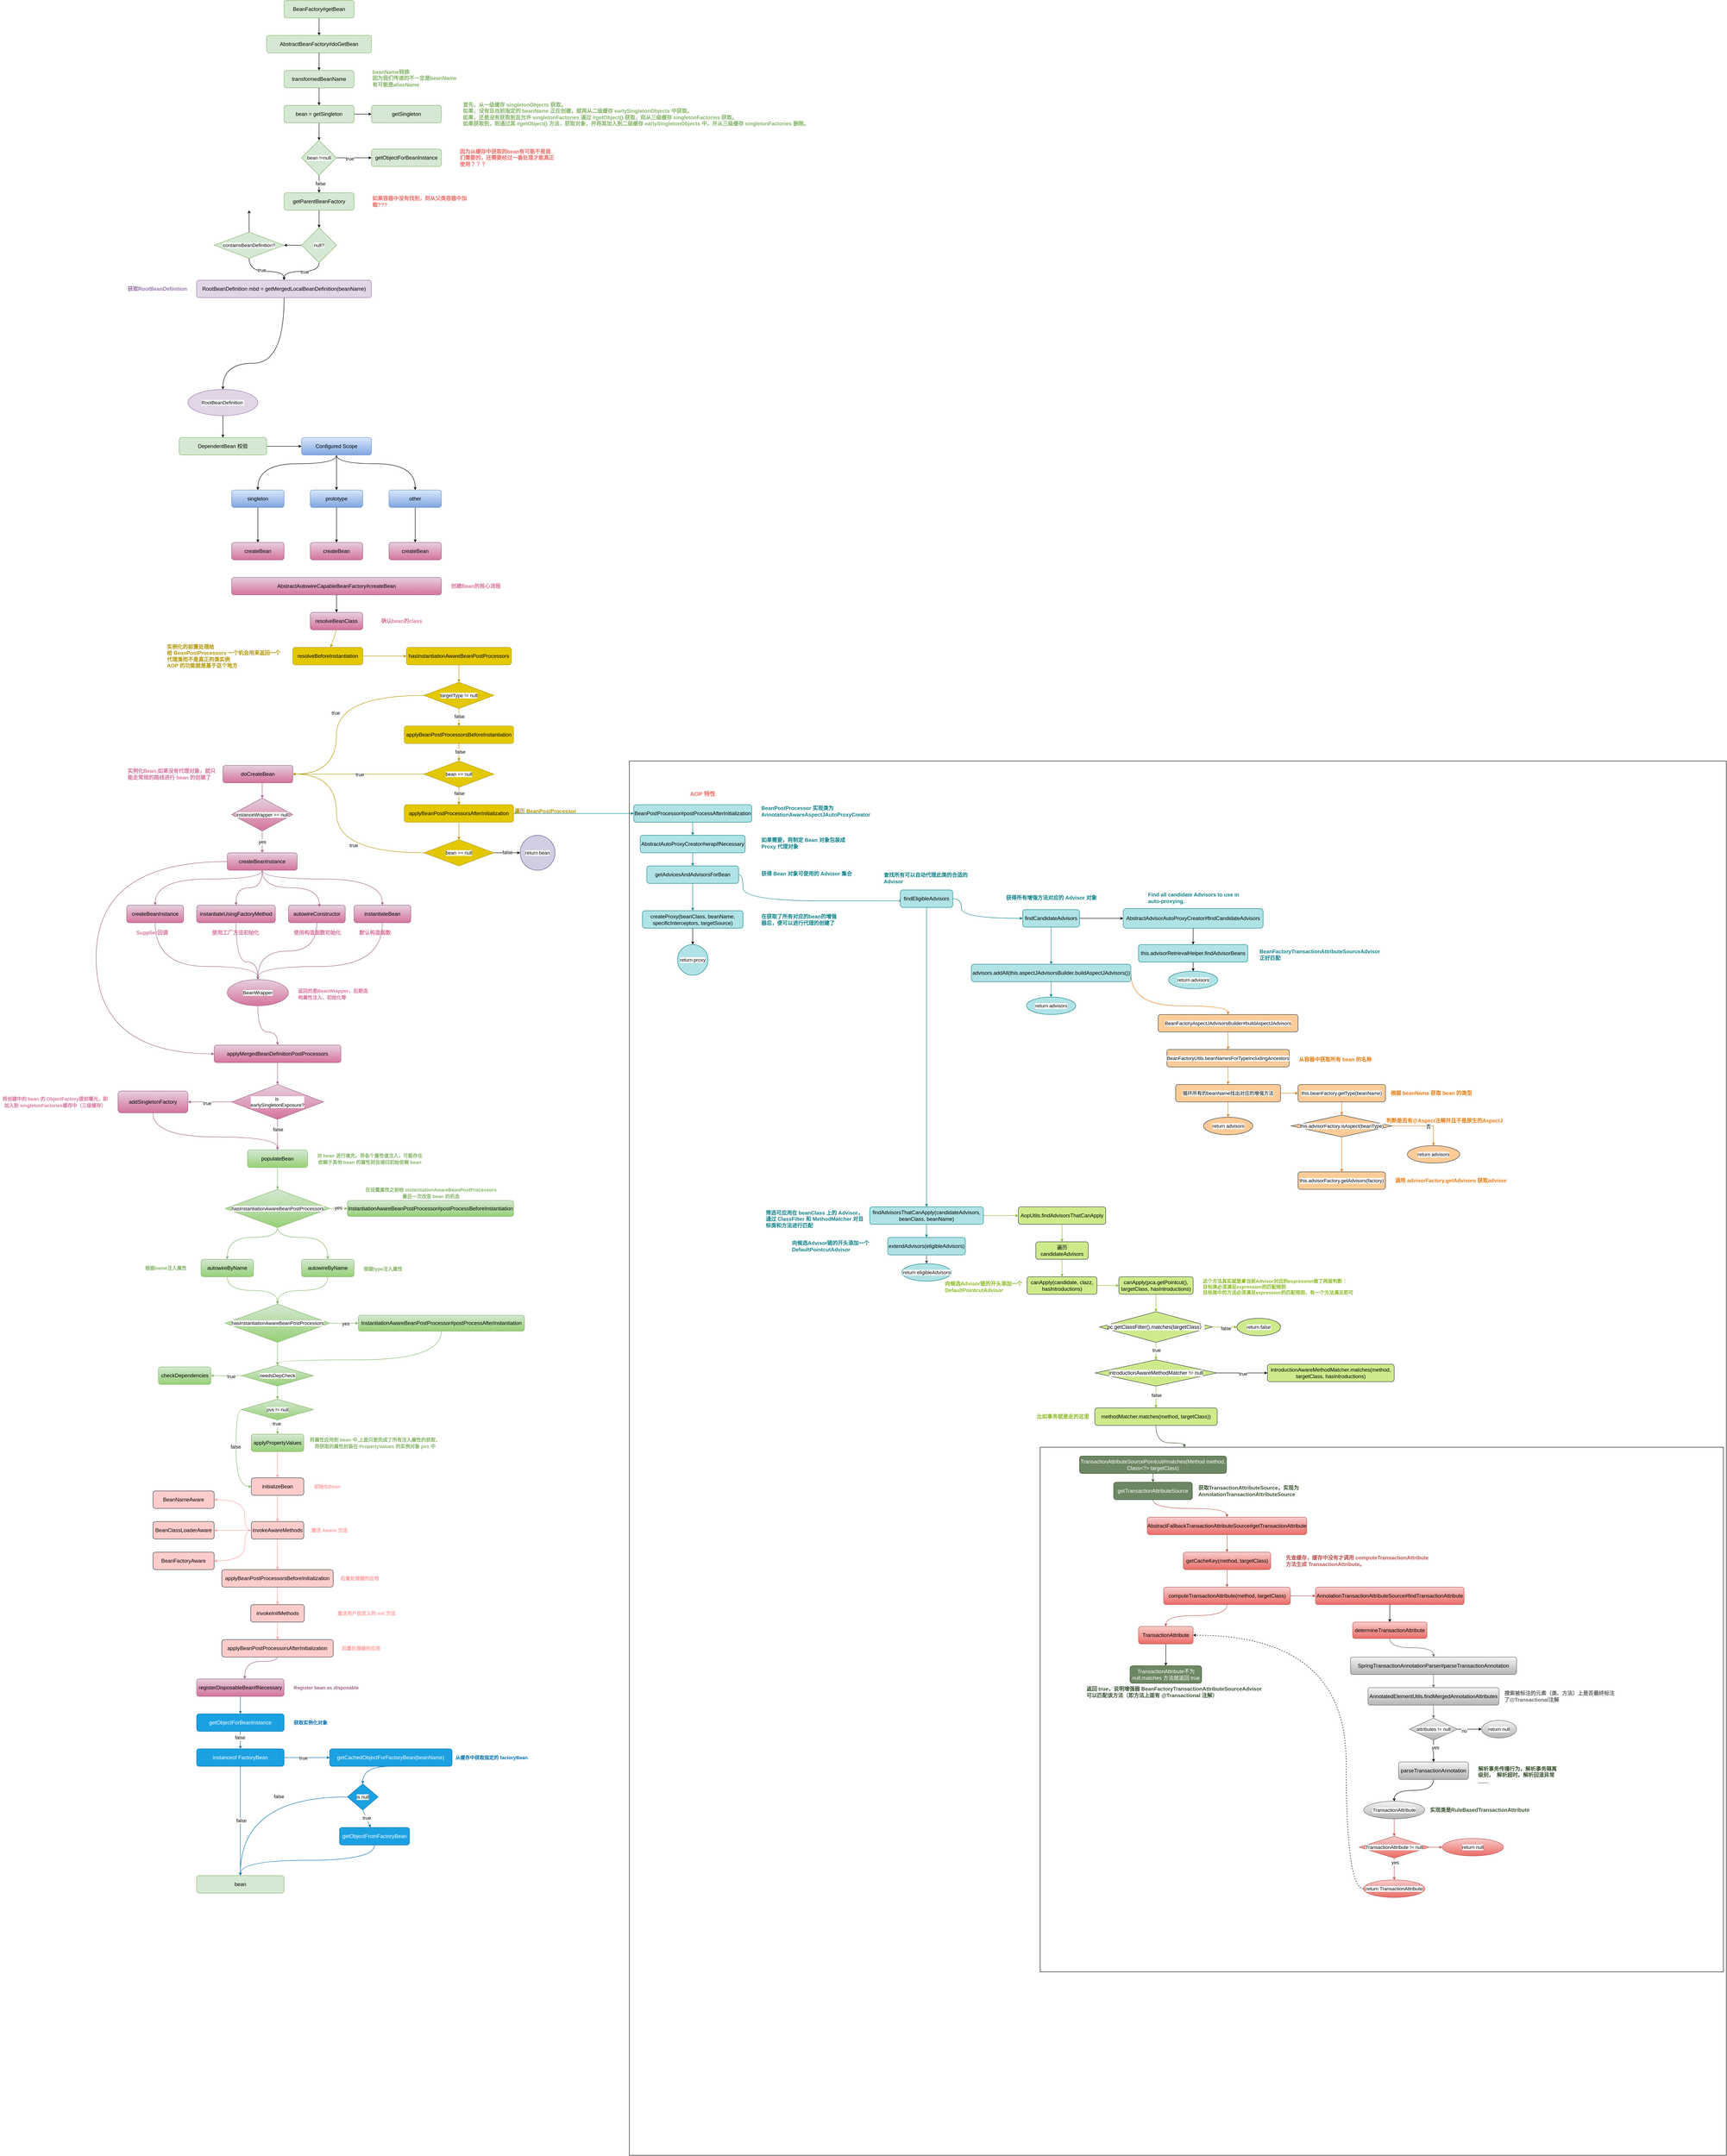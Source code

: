 <mxfile version="24.7.16">
  <diagram id="C5RBs43oDa-KdzZeNtuy" name="Page-1">
    <mxGraphModel dx="1366" dy="749" grid="1" gridSize="10" guides="1" tooltips="1" connect="1" arrows="1" fold="1" page="1" pageScale="1" pageWidth="1841" pageHeight="1200" math="0" shadow="0">
      <root>
        <mxCell id="WIyWlLk6GJQsqaUBKTNV-0" />
        <mxCell id="WIyWlLk6GJQsqaUBKTNV-1" parent="WIyWlLk6GJQsqaUBKTNV-0" />
        <mxCell id="t-NMwELyyUbqQ8q8L5Jv-2" style="edgeStyle=orthogonalEdgeStyle;rounded=0;orthogonalLoop=1;jettySize=auto;html=1;exitX=0.5;exitY=1;exitDx=0;exitDy=0;endSize=4;" edge="1" parent="WIyWlLk6GJQsqaUBKTNV-1" source="t-NMwELyyUbqQ8q8L5Jv-0" target="t-NMwELyyUbqQ8q8L5Jv-1">
          <mxGeometry relative="1" as="geometry" />
        </mxCell>
        <mxCell id="t-NMwELyyUbqQ8q8L5Jv-0" value="BeanFactory#getBean" style="rounded=1;whiteSpace=wrap;html=1;fillColor=#d5e8d4;strokeColor=#82b366;" vertex="1" parent="WIyWlLk6GJQsqaUBKTNV-1">
          <mxGeometry x="880" y="80" width="160" height="40" as="geometry" />
        </mxCell>
        <mxCell id="t-NMwELyyUbqQ8q8L5Jv-5" style="edgeStyle=orthogonalEdgeStyle;rounded=0;orthogonalLoop=1;jettySize=auto;html=1;exitX=0.5;exitY=1;exitDx=0;exitDy=0;endSize=4;" edge="1" parent="WIyWlLk6GJQsqaUBKTNV-1" source="t-NMwELyyUbqQ8q8L5Jv-1" target="t-NMwELyyUbqQ8q8L5Jv-4">
          <mxGeometry relative="1" as="geometry" />
        </mxCell>
        <mxCell id="t-NMwELyyUbqQ8q8L5Jv-1" value="&lt;pre&gt;&lt;font face=&quot;Helvetica&quot;&gt;AbstractBeanFactory#doGetBean&lt;/font&gt;&lt;/pre&gt;" style="rounded=1;whiteSpace=wrap;html=1;fillColor=#d5e8d4;strokeColor=#82b366;" vertex="1" parent="WIyWlLk6GJQsqaUBKTNV-1">
          <mxGeometry x="840" y="160" width="240" height="40" as="geometry" />
        </mxCell>
        <mxCell id="t-NMwELyyUbqQ8q8L5Jv-3" value="BeanFactory#getBean" style="rounded=1;whiteSpace=wrap;html=1;fillColor=#d5e8d4;strokeColor=#82b366;" vertex="1" parent="WIyWlLk6GJQsqaUBKTNV-1">
          <mxGeometry x="880" y="80" width="160" height="40" as="geometry" />
        </mxCell>
        <mxCell id="t-NMwELyyUbqQ8q8L5Jv-8" style="edgeStyle=orthogonalEdgeStyle;rounded=0;orthogonalLoop=1;jettySize=auto;html=1;exitX=0.5;exitY=1;exitDx=0;exitDy=0;endSize=4;" edge="1" parent="WIyWlLk6GJQsqaUBKTNV-1" source="t-NMwELyyUbqQ8q8L5Jv-4" target="t-NMwELyyUbqQ8q8L5Jv-7">
          <mxGeometry relative="1" as="geometry" />
        </mxCell>
        <mxCell id="t-NMwELyyUbqQ8q8L5Jv-4" value="transformedBeanName" style="rounded=1;whiteSpace=wrap;html=1;fillColor=#d5e8d4;strokeColor=#82b366;" vertex="1" parent="WIyWlLk6GJQsqaUBKTNV-1">
          <mxGeometry x="880" y="240" width="160" height="40" as="geometry" />
        </mxCell>
        <mxCell id="t-NMwELyyUbqQ8q8L5Jv-6" value="&lt;b style=&quot;&quot;&gt;&lt;font color=&quot;#82b366&quot; style=&quot;font-size: 12px;&quot;&gt;beanName转换&lt;/font&gt;&lt;/b&gt;&lt;div style=&quot;&quot;&gt;&lt;b&gt;&lt;font color=&quot;#82b366&quot; style=&quot;font-size: 12px;&quot;&gt;因为我们传递的不一定是beanName&lt;/font&gt;&lt;/b&gt;&lt;/div&gt;&lt;div style=&quot;&quot;&gt;&lt;b&gt;&lt;font color=&quot;#82b366&quot; style=&quot;font-size: 12px;&quot;&gt;有可能是aliasName&lt;/font&gt;&lt;/b&gt;&lt;/div&gt;&lt;div style=&quot;&quot;&gt;&lt;br&gt;&lt;/div&gt;" style="text;html=1;align=left;verticalAlign=middle;whiteSpace=wrap;rounded=0;" vertex="1" parent="WIyWlLk6GJQsqaUBKTNV-1">
          <mxGeometry x="1080" y="230" width="220" height="70" as="geometry" />
        </mxCell>
        <mxCell id="t-NMwELyyUbqQ8q8L5Jv-7" value="bean =&amp;nbsp;getSingleton" style="rounded=1;whiteSpace=wrap;html=1;fillColor=#d5e8d4;strokeColor=#82b366;" vertex="1" parent="WIyWlLk6GJQsqaUBKTNV-1">
          <mxGeometry x="880" y="320" width="160" height="40" as="geometry" />
        </mxCell>
        <mxCell id="t-NMwELyyUbqQ8q8L5Jv-11" style="edgeStyle=orthogonalEdgeStyle;rounded=0;orthogonalLoop=1;jettySize=auto;html=1;exitX=1;exitY=0.5;exitDx=0;exitDy=0;entryX=0;entryY=0.5;entryDx=0;entryDy=0;strokeColor=none;" edge="1" parent="WIyWlLk6GJQsqaUBKTNV-1" source="t-NMwELyyUbqQ8q8L5Jv-9" target="t-NMwELyyUbqQ8q8L5Jv-10">
          <mxGeometry relative="1" as="geometry" />
        </mxCell>
        <mxCell id="t-NMwELyyUbqQ8q8L5Jv-12" style="edgeStyle=orthogonalEdgeStyle;rounded=0;orthogonalLoop=1;jettySize=auto;html=1;exitX=1;exitY=0.5;exitDx=0;exitDy=0;entryX=0;entryY=0.5;entryDx=0;entryDy=0;curved=0;endSize=4;" edge="1" parent="WIyWlLk6GJQsqaUBKTNV-1" source="t-NMwELyyUbqQ8q8L5Jv-9" target="t-NMwELyyUbqQ8q8L5Jv-10">
          <mxGeometry relative="1" as="geometry" />
        </mxCell>
        <mxCell id="t-NMwELyyUbqQ8q8L5Jv-17" style="edgeStyle=orthogonalEdgeStyle;shape=connector;rounded=0;orthogonalLoop=1;jettySize=auto;html=1;exitX=0.5;exitY=1;exitDx=0;exitDy=0;strokeColor=default;align=center;verticalAlign=middle;fontFamily=Helvetica;fontSize=11;fontColor=default;labelBackgroundColor=default;endArrow=classic;endSize=4;" edge="1" parent="WIyWlLk6GJQsqaUBKTNV-1" source="t-NMwELyyUbqQ8q8L5Jv-9" target="t-NMwELyyUbqQ8q8L5Jv-16">
          <mxGeometry relative="1" as="geometry" />
        </mxCell>
        <mxCell id="t-NMwELyyUbqQ8q8L5Jv-9" value="bean =&amp;nbsp;getSingleton" style="rounded=1;whiteSpace=wrap;html=1;fillColor=#d5e8d4;strokeColor=#82b366;" vertex="1" parent="WIyWlLk6GJQsqaUBKTNV-1">
          <mxGeometry x="880" y="320" width="160" height="40" as="geometry" />
        </mxCell>
        <mxCell id="t-NMwELyyUbqQ8q8L5Jv-10" value="getSingleton" style="rounded=1;whiteSpace=wrap;html=1;fillColor=#d5e8d4;strokeColor=#82b366;" vertex="1" parent="WIyWlLk6GJQsqaUBKTNV-1">
          <mxGeometry x="1080" y="320" width="160" height="40" as="geometry" />
        </mxCell>
        <mxCell id="t-NMwELyyUbqQ8q8L5Jv-15" value="&lt;div style=&quot;text-align: left;&quot;&gt;&lt;font color=&quot;#82b366&quot;&gt;&lt;b style=&quot;&quot;&gt;首先，从一级缓存 singletonObjects 获取。&lt;/b&gt;&lt;br&gt;&lt;/font&gt;&lt;/div&gt;&lt;div style=&quot;text-align: left;&quot;&gt;&lt;font color=&quot;#82b366&quot;&gt;&lt;b&gt;如果，没有且当前指定的 beanName 正在创建，就再从二级缓存 earlySingletonObjects 中获取。&lt;/b&gt;&lt;br&gt;&lt;/font&gt;&lt;/div&gt;&lt;div style=&quot;text-align: left;&quot;&gt;&lt;font color=&quot;#82b366&quot;&gt;&lt;b&gt;如果，还是没有获取到且允许 singletonFactories 通过 #getObject() 获取，则从三级缓存 singletonFactories 获取。&lt;/b&gt;&lt;br&gt;&lt;/font&gt;&lt;/div&gt;&lt;div style=&quot;text-align: left;&quot;&gt;&lt;b style=&quot;&quot;&gt;&lt;font color=&quot;#82b366&quot;&gt;如果获取到，则通过其 #getObject() 方法，获取对象，并将其加入到二级缓存 earlySingletonObjects 中，并从三级缓存 singletonFactories 删除。&lt;/font&gt;&lt;/b&gt;&lt;br&gt;&lt;/div&gt;" style="text;html=1;align=center;verticalAlign=middle;whiteSpace=wrap;rounded=0;" vertex="1" parent="WIyWlLk6GJQsqaUBKTNV-1">
          <mxGeometry x="1280" y="307.5" width="810" height="65" as="geometry" />
        </mxCell>
        <mxCell id="t-NMwELyyUbqQ8q8L5Jv-20" style="edgeStyle=orthogonalEdgeStyle;shape=connector;rounded=0;orthogonalLoop=1;jettySize=auto;html=1;exitX=1;exitY=0.5;exitDx=0;exitDy=0;entryX=0;entryY=0.5;entryDx=0;entryDy=0;strokeColor=default;align=center;verticalAlign=middle;fontFamily=Helvetica;fontSize=11;fontColor=default;labelBackgroundColor=default;endArrow=classic;endSize=4;" edge="1" parent="WIyWlLk6GJQsqaUBKTNV-1" source="t-NMwELyyUbqQ8q8L5Jv-16" target="t-NMwELyyUbqQ8q8L5Jv-18">
          <mxGeometry relative="1" as="geometry" />
        </mxCell>
        <mxCell id="t-NMwELyyUbqQ8q8L5Jv-21" value="true" style="edgeLabel;html=1;align=center;verticalAlign=middle;resizable=0;points=[];fontFamily=Helvetica;fontSize=11;fontColor=default;labelBackgroundColor=default;" vertex="1" connectable="0" parent="t-NMwELyyUbqQ8q8L5Jv-20">
          <mxGeometry x="-0.25" y="-2" relative="1" as="geometry">
            <mxPoint as="offset" />
          </mxGeometry>
        </mxCell>
        <mxCell id="t-NMwELyyUbqQ8q8L5Jv-23" style="edgeStyle=orthogonalEdgeStyle;shape=connector;rounded=0;orthogonalLoop=1;jettySize=auto;html=1;exitX=0.5;exitY=1;exitDx=0;exitDy=0;entryX=0.5;entryY=0;entryDx=0;entryDy=0;strokeColor=default;align=center;verticalAlign=middle;fontFamily=Helvetica;fontSize=11;fontColor=default;labelBackgroundColor=default;endArrow=classic;endSize=4;" edge="1" parent="WIyWlLk6GJQsqaUBKTNV-1" source="t-NMwELyyUbqQ8q8L5Jv-16" target="t-NMwELyyUbqQ8q8L5Jv-22">
          <mxGeometry relative="1" as="geometry" />
        </mxCell>
        <mxCell id="t-NMwELyyUbqQ8q8L5Jv-24" value="false" style="edgeLabel;html=1;align=center;verticalAlign=middle;resizable=0;points=[];fontFamily=Helvetica;fontSize=11;fontColor=default;labelBackgroundColor=default;" vertex="1" connectable="0" parent="t-NMwELyyUbqQ8q8L5Jv-23">
          <mxGeometry x="-0.083" y="3" relative="1" as="geometry">
            <mxPoint as="offset" />
          </mxGeometry>
        </mxCell>
        <mxCell id="t-NMwELyyUbqQ8q8L5Jv-16" value="bean !=null" style="rhombus;whiteSpace=wrap;html=1;fontFamily=Helvetica;fontSize=11;labelBackgroundColor=default;fillColor=#d5e8d4;strokeColor=#82b366;" vertex="1" parent="WIyWlLk6GJQsqaUBKTNV-1">
          <mxGeometry x="920" y="400" width="80" height="80" as="geometry" />
        </mxCell>
        <mxCell id="t-NMwELyyUbqQ8q8L5Jv-18" value="getObjectForBeanInstance" style="rounded=1;whiteSpace=wrap;html=1;fillColor=#d5e8d4;strokeColor=#82b366;" vertex="1" parent="WIyWlLk6GJQsqaUBKTNV-1">
          <mxGeometry x="1080" y="420" width="160" height="40" as="geometry" />
        </mxCell>
        <mxCell id="t-NMwELyyUbqQ8q8L5Jv-19" value="&lt;div style=&quot;&quot;&gt;&lt;b style=&quot;&quot;&gt;&lt;font color=&quot;#ea6b66&quot;&gt;因为从缓存中获取的bean有可能不是我们需要的，还需要经过一番处理才能真正使用？？？&lt;/font&gt;&lt;/b&gt;&lt;/div&gt;" style="text;html=1;align=left;verticalAlign=middle;whiteSpace=wrap;rounded=0;" vertex="1" parent="WIyWlLk6GJQsqaUBKTNV-1">
          <mxGeometry x="1280" y="405" width="220" height="70" as="geometry" />
        </mxCell>
        <mxCell id="t-NMwELyyUbqQ8q8L5Jv-27" style="edgeStyle=orthogonalEdgeStyle;shape=connector;rounded=0;orthogonalLoop=1;jettySize=auto;html=1;exitX=0.5;exitY=1;exitDx=0;exitDy=0;strokeColor=default;align=center;verticalAlign=middle;fontFamily=Helvetica;fontSize=11;fontColor=default;labelBackgroundColor=default;endArrow=classic;endSize=4;" edge="1" parent="WIyWlLk6GJQsqaUBKTNV-1" source="t-NMwELyyUbqQ8q8L5Jv-22" target="t-NMwELyyUbqQ8q8L5Jv-26">
          <mxGeometry relative="1" as="geometry" />
        </mxCell>
        <mxCell id="t-NMwELyyUbqQ8q8L5Jv-22" value="getParentBeanFactory" style="rounded=1;whiteSpace=wrap;html=1;fillColor=#d5e8d4;strokeColor=#82b366;" vertex="1" parent="WIyWlLk6GJQsqaUBKTNV-1">
          <mxGeometry x="880" y="520" width="160" height="40" as="geometry" />
        </mxCell>
        <mxCell id="t-NMwELyyUbqQ8q8L5Jv-25" value="&lt;div style=&quot;&quot;&gt;&lt;font color=&quot;#ea6b66&quot;&gt;&lt;b&gt;如果容器中没有找到，则从父类容器中加载???&lt;/b&gt;&lt;/font&gt;&lt;br&gt;&lt;/div&gt;" style="text;html=1;align=left;verticalAlign=middle;whiteSpace=wrap;rounded=0;" vertex="1" parent="WIyWlLk6GJQsqaUBKTNV-1">
          <mxGeometry x="1080" y="505" width="220" height="70" as="geometry" />
        </mxCell>
        <mxCell id="t-NMwELyyUbqQ8q8L5Jv-29" style="edgeStyle=orthogonalEdgeStyle;shape=connector;rounded=0;orthogonalLoop=1;jettySize=auto;html=1;exitX=0.5;exitY=1;exitDx=0;exitDy=0;strokeColor=default;align=center;verticalAlign=middle;fontFamily=Helvetica;fontSize=11;fontColor=default;labelBackgroundColor=default;endArrow=classic;endSize=4;curved=1;" edge="1" parent="WIyWlLk6GJQsqaUBKTNV-1" source="t-NMwELyyUbqQ8q8L5Jv-26" target="t-NMwELyyUbqQ8q8L5Jv-28">
          <mxGeometry relative="1" as="geometry">
            <Array as="points">
              <mxPoint x="960" y="700" />
              <mxPoint x="880" y="700" />
            </Array>
          </mxGeometry>
        </mxCell>
        <mxCell id="t-NMwELyyUbqQ8q8L5Jv-30" value="true" style="edgeLabel;html=1;align=center;verticalAlign=middle;resizable=0;points=[];fontFamily=Helvetica;fontSize=11;fontColor=default;labelBackgroundColor=default;" vertex="1" connectable="0" parent="t-NMwELyyUbqQ8q8L5Jv-29">
          <mxGeometry x="-0.111" y="1" relative="1" as="geometry">
            <mxPoint as="offset" />
          </mxGeometry>
        </mxCell>
        <mxCell id="t-NMwELyyUbqQ8q8L5Jv-32" style="edgeStyle=orthogonalEdgeStyle;shape=connector;rounded=0;orthogonalLoop=1;jettySize=auto;html=1;exitX=0;exitY=0.5;exitDx=0;exitDy=0;strokeColor=default;align=center;verticalAlign=middle;fontFamily=Helvetica;fontSize=11;fontColor=default;labelBackgroundColor=default;endArrow=classic;endSize=4;" edge="1" parent="WIyWlLk6GJQsqaUBKTNV-1" source="t-NMwELyyUbqQ8q8L5Jv-26" target="t-NMwELyyUbqQ8q8L5Jv-31">
          <mxGeometry relative="1" as="geometry" />
        </mxCell>
        <mxCell id="t-NMwELyyUbqQ8q8L5Jv-26" value="null?" style="rhombus;whiteSpace=wrap;html=1;fontFamily=Helvetica;fontSize=11;labelBackgroundColor=default;fillColor=#d5e8d4;strokeColor=#82b366;" vertex="1" parent="WIyWlLk6GJQsqaUBKTNV-1">
          <mxGeometry x="920" y="600" width="80" height="80" as="geometry" />
        </mxCell>
        <mxCell id="t-NMwELyyUbqQ8q8L5Jv-38" style="edgeStyle=orthogonalEdgeStyle;shape=connector;rounded=0;orthogonalLoop=1;jettySize=auto;html=1;exitX=0.5;exitY=1;exitDx=0;exitDy=0;strokeColor=default;align=center;verticalAlign=middle;fontFamily=Helvetica;fontSize=11;fontColor=default;labelBackgroundColor=default;endArrow=classic;endSize=4;curved=1;" edge="1" parent="WIyWlLk6GJQsqaUBKTNV-1" source="t-NMwELyyUbqQ8q8L5Jv-28" target="t-NMwELyyUbqQ8q8L5Jv-37">
          <mxGeometry relative="1" as="geometry">
            <Array as="points">
              <mxPoint x="880" y="910" />
              <mxPoint x="740" y="910" />
            </Array>
          </mxGeometry>
        </mxCell>
        <mxCell id="t-NMwELyyUbqQ8q8L5Jv-28" value="&lt;pre&gt;&lt;font face=&quot;Helvetica&quot;&gt;RootBeanDefinition mbd = getMergedLocalBeanDefinition(beanName)&lt;/font&gt;&lt;br&gt;&lt;/pre&gt;" style="rounded=1;whiteSpace=wrap;html=1;fillColor=#e1d5e7;strokeColor=#9673a6;" vertex="1" parent="WIyWlLk6GJQsqaUBKTNV-1">
          <mxGeometry x="680" y="720" width="400" height="40" as="geometry" />
        </mxCell>
        <mxCell id="t-NMwELyyUbqQ8q8L5Jv-33" style="edgeStyle=orthogonalEdgeStyle;shape=connector;rounded=0;orthogonalLoop=1;jettySize=auto;html=1;exitX=0.5;exitY=1;exitDx=0;exitDy=0;entryX=0.5;entryY=0;entryDx=0;entryDy=0;strokeColor=default;align=center;verticalAlign=middle;fontFamily=Helvetica;fontSize=11;fontColor=default;labelBackgroundColor=default;endArrow=classic;endSize=4;curved=1;" edge="1" parent="WIyWlLk6GJQsqaUBKTNV-1" source="t-NMwELyyUbqQ8q8L5Jv-31" target="t-NMwELyyUbqQ8q8L5Jv-28">
          <mxGeometry relative="1" as="geometry">
            <Array as="points">
              <mxPoint x="800" y="700" />
              <mxPoint x="880" y="700" />
            </Array>
          </mxGeometry>
        </mxCell>
        <mxCell id="t-NMwELyyUbqQ8q8L5Jv-34" value="true" style="edgeLabel;html=1;align=center;verticalAlign=middle;resizable=0;points=[];fontFamily=Helvetica;fontSize=11;fontColor=default;labelBackgroundColor=default;" vertex="1" connectable="0" parent="t-NMwELyyUbqQ8q8L5Jv-33">
          <mxGeometry x="-0.09" y="3" relative="1" as="geometry">
            <mxPoint as="offset" />
          </mxGeometry>
        </mxCell>
        <mxCell id="t-NMwELyyUbqQ8q8L5Jv-35" style="edgeStyle=orthogonalEdgeStyle;shape=connector;rounded=0;orthogonalLoop=1;jettySize=auto;html=1;exitX=0.5;exitY=0;exitDx=0;exitDy=0;strokeColor=default;align=center;verticalAlign=middle;fontFamily=Helvetica;fontSize=11;fontColor=default;labelBackgroundColor=default;endArrow=classic;endSize=4;" edge="1" parent="WIyWlLk6GJQsqaUBKTNV-1" source="t-NMwELyyUbqQ8q8L5Jv-31">
          <mxGeometry relative="1" as="geometry">
            <mxPoint x="800" y="560" as="targetPoint" />
          </mxGeometry>
        </mxCell>
        <mxCell id="t-NMwELyyUbqQ8q8L5Jv-31" value="containsBeanDefinition?" style="rhombus;whiteSpace=wrap;html=1;fontFamily=Helvetica;fontSize=11;labelBackgroundColor=default;fillColor=#d5e8d4;strokeColor=#82b366;" vertex="1" parent="WIyWlLk6GJQsqaUBKTNV-1">
          <mxGeometry x="720" y="610" width="160" height="60" as="geometry" />
        </mxCell>
        <mxCell id="t-NMwELyyUbqQ8q8L5Jv-36" value="&lt;div style=&quot;&quot;&gt;&lt;font color=&quot;#9673a6&quot;&gt;&lt;b style=&quot;&quot;&gt;获取&lt;/b&gt;&lt;span style=&quot;background-color: initial;&quot;&gt;&lt;b style=&quot;&quot;&gt;RootBeanDefinition&amp;nbsp;&lt;/b&gt;&lt;/span&gt;&lt;/font&gt;&lt;/div&gt;" style="text;html=1;align=left;verticalAlign=middle;whiteSpace=wrap;rounded=0;" vertex="1" parent="WIyWlLk6GJQsqaUBKTNV-1">
          <mxGeometry x="520" y="705" width="220" height="70" as="geometry" />
        </mxCell>
        <mxCell id="t-NMwELyyUbqQ8q8L5Jv-41" style="edgeStyle=orthogonalEdgeStyle;shape=connector;rounded=0;orthogonalLoop=1;jettySize=auto;html=1;exitX=0.5;exitY=1;exitDx=0;exitDy=0;strokeColor=default;align=center;verticalAlign=middle;fontFamily=Helvetica;fontSize=11;fontColor=default;labelBackgroundColor=default;endArrow=classic;endSize=4;" edge="1" parent="WIyWlLk6GJQsqaUBKTNV-1" source="t-NMwELyyUbqQ8q8L5Jv-37" target="t-NMwELyyUbqQ8q8L5Jv-40">
          <mxGeometry relative="1" as="geometry" />
        </mxCell>
        <mxCell id="t-NMwELyyUbqQ8q8L5Jv-37" value="RootBeanDefinition&amp;nbsp;" style="ellipse;whiteSpace=wrap;html=1;fontFamily=Helvetica;fontSize=11;labelBackgroundColor=default;fillColor=#e1d5e7;strokeColor=#9673a6;" vertex="1" parent="WIyWlLk6GJQsqaUBKTNV-1">
          <mxGeometry x="660" y="970" width="160" height="60" as="geometry" />
        </mxCell>
        <mxCell id="t-NMwELyyUbqQ8q8L5Jv-43" style="edgeStyle=orthogonalEdgeStyle;shape=connector;rounded=0;orthogonalLoop=1;jettySize=auto;html=1;exitX=1;exitY=0.5;exitDx=0;exitDy=0;strokeColor=default;align=center;verticalAlign=middle;fontFamily=Helvetica;fontSize=11;fontColor=default;labelBackgroundColor=default;endArrow=classic;endSize=4;" edge="1" parent="WIyWlLk6GJQsqaUBKTNV-1" source="t-NMwELyyUbqQ8q8L5Jv-40" target="t-NMwELyyUbqQ8q8L5Jv-42">
          <mxGeometry relative="1" as="geometry" />
        </mxCell>
        <mxCell id="t-NMwELyyUbqQ8q8L5Jv-40" value="DependentBean 校验" style="rounded=1;whiteSpace=wrap;html=1;fillColor=#d5e8d4;strokeColor=#82b366;" vertex="1" parent="WIyWlLk6GJQsqaUBKTNV-1">
          <mxGeometry x="640" y="1080" width="200" height="40" as="geometry" />
        </mxCell>
        <mxCell id="t-NMwELyyUbqQ8q8L5Jv-48" style="edgeStyle=orthogonalEdgeStyle;shape=connector;rounded=0;orthogonalLoop=1;jettySize=auto;html=1;exitX=0.5;exitY=1;exitDx=0;exitDy=0;entryX=0.5;entryY=0;entryDx=0;entryDy=0;strokeColor=default;align=center;verticalAlign=middle;fontFamily=Helvetica;fontSize=11;fontColor=default;labelBackgroundColor=default;endArrow=classic;endSize=4;curved=1;" edge="1" parent="WIyWlLk6GJQsqaUBKTNV-1" source="t-NMwELyyUbqQ8q8L5Jv-42" target="t-NMwELyyUbqQ8q8L5Jv-44">
          <mxGeometry relative="1" as="geometry">
            <Array as="points">
              <mxPoint x="1000" y="1140" />
              <mxPoint x="820" y="1140" />
            </Array>
          </mxGeometry>
        </mxCell>
        <mxCell id="t-NMwELyyUbqQ8q8L5Jv-49" style="edgeStyle=orthogonalEdgeStyle;shape=connector;rounded=0;orthogonalLoop=1;jettySize=auto;html=1;exitX=0.5;exitY=1;exitDx=0;exitDy=0;strokeColor=default;align=center;verticalAlign=middle;fontFamily=Helvetica;fontSize=11;fontColor=default;labelBackgroundColor=default;endArrow=classic;endSize=4;" edge="1" parent="WIyWlLk6GJQsqaUBKTNV-1" source="t-NMwELyyUbqQ8q8L5Jv-42" target="t-NMwELyyUbqQ8q8L5Jv-46">
          <mxGeometry relative="1" as="geometry" />
        </mxCell>
        <mxCell id="t-NMwELyyUbqQ8q8L5Jv-50" style="edgeStyle=orthogonalEdgeStyle;shape=connector;rounded=0;orthogonalLoop=1;jettySize=auto;html=1;exitX=0.5;exitY=1;exitDx=0;exitDy=0;entryX=0.5;entryY=0;entryDx=0;entryDy=0;strokeColor=default;align=center;verticalAlign=middle;fontFamily=Helvetica;fontSize=11;fontColor=default;labelBackgroundColor=default;endArrow=classic;endSize=4;curved=1;" edge="1" parent="WIyWlLk6GJQsqaUBKTNV-1" source="t-NMwELyyUbqQ8q8L5Jv-42" target="t-NMwELyyUbqQ8q8L5Jv-47">
          <mxGeometry relative="1" as="geometry">
            <Array as="points">
              <mxPoint x="1000" y="1140" />
              <mxPoint x="1180" y="1140" />
            </Array>
          </mxGeometry>
        </mxCell>
        <mxCell id="t-NMwELyyUbqQ8q8L5Jv-42" value="Configured Scope" style="rounded=1;whiteSpace=wrap;html=1;fillColor=#dae8fc;strokeColor=#6c8ebf;gradientColor=#7ea6e0;" vertex="1" parent="WIyWlLk6GJQsqaUBKTNV-1">
          <mxGeometry x="920" y="1080" width="160" height="40" as="geometry" />
        </mxCell>
        <mxCell id="t-NMwELyyUbqQ8q8L5Jv-55" style="edgeStyle=orthogonalEdgeStyle;shape=connector;rounded=0;orthogonalLoop=1;jettySize=auto;html=1;exitX=0.5;exitY=1;exitDx=0;exitDy=0;entryX=0.5;entryY=0;entryDx=0;entryDy=0;strokeColor=default;align=center;verticalAlign=middle;fontFamily=Helvetica;fontSize=11;fontColor=default;labelBackgroundColor=default;endArrow=classic;endSize=4;" edge="1" parent="WIyWlLk6GJQsqaUBKTNV-1" source="t-NMwELyyUbqQ8q8L5Jv-44" target="t-NMwELyyUbqQ8q8L5Jv-52">
          <mxGeometry relative="1" as="geometry" />
        </mxCell>
        <mxCell id="t-NMwELyyUbqQ8q8L5Jv-44" value="singleton" style="rounded=1;whiteSpace=wrap;html=1;fillColor=#dae8fc;strokeColor=#6c8ebf;gradientColor=#7ea6e0;" vertex="1" parent="WIyWlLk6GJQsqaUBKTNV-1">
          <mxGeometry x="760" y="1200" width="120" height="40" as="geometry" />
        </mxCell>
        <mxCell id="t-NMwELyyUbqQ8q8L5Jv-56" style="edgeStyle=orthogonalEdgeStyle;shape=connector;rounded=0;orthogonalLoop=1;jettySize=auto;html=1;exitX=0.5;exitY=1;exitDx=0;exitDy=0;strokeColor=default;align=center;verticalAlign=middle;fontFamily=Helvetica;fontSize=11;fontColor=default;labelBackgroundColor=default;endArrow=classic;endSize=4;" edge="1" parent="WIyWlLk6GJQsqaUBKTNV-1" source="t-NMwELyyUbqQ8q8L5Jv-46" target="t-NMwELyyUbqQ8q8L5Jv-53">
          <mxGeometry relative="1" as="geometry" />
        </mxCell>
        <mxCell id="t-NMwELyyUbqQ8q8L5Jv-46" value="prototype" style="rounded=1;whiteSpace=wrap;html=1;fillColor=#dae8fc;strokeColor=#6c8ebf;gradientColor=#7ea6e0;" vertex="1" parent="WIyWlLk6GJQsqaUBKTNV-1">
          <mxGeometry x="940" y="1200" width="120" height="40" as="geometry" />
        </mxCell>
        <mxCell id="t-NMwELyyUbqQ8q8L5Jv-57" style="edgeStyle=orthogonalEdgeStyle;shape=connector;rounded=0;orthogonalLoop=1;jettySize=auto;html=1;exitX=0.5;exitY=1;exitDx=0;exitDy=0;strokeColor=default;align=center;verticalAlign=middle;fontFamily=Helvetica;fontSize=11;fontColor=default;labelBackgroundColor=default;endArrow=classic;endSize=4;" edge="1" parent="WIyWlLk6GJQsqaUBKTNV-1" source="t-NMwELyyUbqQ8q8L5Jv-47" target="t-NMwELyyUbqQ8q8L5Jv-54">
          <mxGeometry relative="1" as="geometry" />
        </mxCell>
        <mxCell id="t-NMwELyyUbqQ8q8L5Jv-47" value="other" style="rounded=1;whiteSpace=wrap;html=1;fillColor=#dae8fc;strokeColor=#6c8ebf;gradientColor=#7ea6e0;" vertex="1" parent="WIyWlLk6GJQsqaUBKTNV-1">
          <mxGeometry x="1120" y="1200" width="120" height="40" as="geometry" />
        </mxCell>
        <mxCell id="t-NMwELyyUbqQ8q8L5Jv-52" value="createBean" style="rounded=1;whiteSpace=wrap;html=1;fillColor=#e6d0de;strokeColor=#996185;gradientColor=#d5739d;" vertex="1" parent="WIyWlLk6GJQsqaUBKTNV-1">
          <mxGeometry x="760" y="1320" width="120" height="40" as="geometry" />
        </mxCell>
        <mxCell id="t-NMwELyyUbqQ8q8L5Jv-53" value="createBean" style="rounded=1;whiteSpace=wrap;html=1;fillColor=#e6d0de;strokeColor=#996185;gradientColor=#d5739d;" vertex="1" parent="WIyWlLk6GJQsqaUBKTNV-1">
          <mxGeometry x="940" y="1320" width="120" height="40" as="geometry" />
        </mxCell>
        <mxCell id="t-NMwELyyUbqQ8q8L5Jv-54" value="createBean" style="rounded=1;whiteSpace=wrap;html=1;fillColor=#e6d0de;strokeColor=#996185;gradientColor=#d5739d;" vertex="1" parent="WIyWlLk6GJQsqaUBKTNV-1">
          <mxGeometry x="1120" y="1320" width="120" height="40" as="geometry" />
        </mxCell>
        <mxCell id="t-NMwELyyUbqQ8q8L5Jv-62" style="edgeStyle=orthogonalEdgeStyle;shape=connector;rounded=0;orthogonalLoop=1;jettySize=auto;html=1;exitX=0.5;exitY=1;exitDx=0;exitDy=0;strokeColor=default;align=center;verticalAlign=middle;fontFamily=Helvetica;fontSize=11;fontColor=default;labelBackgroundColor=default;endArrow=classic;endSize=4;" edge="1" parent="WIyWlLk6GJQsqaUBKTNV-1" source="t-NMwELyyUbqQ8q8L5Jv-58" target="t-NMwELyyUbqQ8q8L5Jv-60">
          <mxGeometry relative="1" as="geometry" />
        </mxCell>
        <mxCell id="t-NMwELyyUbqQ8q8L5Jv-58" value="AbstractAutowireCapableBeanFactory#createBean" style="rounded=1;whiteSpace=wrap;html=1;fillColor=#e6d0de;strokeColor=#996185;gradientColor=#d5739d;" vertex="1" parent="WIyWlLk6GJQsqaUBKTNV-1">
          <mxGeometry x="760" y="1400" width="480" height="40" as="geometry" />
        </mxCell>
        <mxCell id="t-NMwELyyUbqQ8q8L5Jv-59" value="&lt;div style=&quot;&quot;&gt;&lt;b style=&quot;&quot;&gt;&lt;font color=&quot;#d5739d&quot;&gt;创建Bean的核心流程&lt;/font&gt;&lt;/b&gt;&lt;/div&gt;" style="text;html=1;align=left;verticalAlign=middle;whiteSpace=wrap;rounded=0;" vertex="1" parent="WIyWlLk6GJQsqaUBKTNV-1">
          <mxGeometry x="1260" y="1392.5" width="160" height="55" as="geometry" />
        </mxCell>
        <mxCell id="t-NMwELyyUbqQ8q8L5Jv-65" style="shape=connector;rounded=0;orthogonalLoop=1;jettySize=auto;html=1;exitX=0.5;exitY=1;exitDx=0;exitDy=0;strokeColor=#B09500;align=center;verticalAlign=middle;fontFamily=Helvetica;fontSize=11;fontColor=default;labelBackgroundColor=default;endArrow=classic;endSize=4;" edge="1" parent="WIyWlLk6GJQsqaUBKTNV-1" source="t-NMwELyyUbqQ8q8L5Jv-60" target="t-NMwELyyUbqQ8q8L5Jv-64">
          <mxGeometry relative="1" as="geometry" />
        </mxCell>
        <mxCell id="t-NMwELyyUbqQ8q8L5Jv-60" value="resolveBeanClass" style="rounded=1;whiteSpace=wrap;html=1;fillColor=#e6d0de;strokeColor=#996185;gradientColor=#d5739d;" vertex="1" parent="WIyWlLk6GJQsqaUBKTNV-1">
          <mxGeometry x="940" y="1480" width="120" height="40" as="geometry" />
        </mxCell>
        <mxCell id="t-NMwELyyUbqQ8q8L5Jv-63" value="&lt;div style=&quot;&quot;&gt;&lt;b style=&quot;&quot;&gt;&lt;font color=&quot;#d5739d&quot;&gt;确认bean的class&lt;/font&gt;&lt;/b&gt;&lt;/div&gt;" style="text;html=1;align=left;verticalAlign=middle;whiteSpace=wrap;rounded=0;" vertex="1" parent="WIyWlLk6GJQsqaUBKTNV-1">
          <mxGeometry x="1100" y="1472.5" width="160" height="55" as="geometry" />
        </mxCell>
        <mxCell id="t-NMwELyyUbqQ8q8L5Jv-64" value="resolveBeforeInstantiation" style="rounded=1;whiteSpace=wrap;html=1;fillColor=#e3c800;strokeColor=#B09500;fontColor=#000000;" vertex="1" parent="WIyWlLk6GJQsqaUBKTNV-1">
          <mxGeometry x="900" y="1560" width="160" height="40" as="geometry" />
        </mxCell>
        <mxCell id="t-NMwELyyUbqQ8q8L5Jv-67" value="&lt;div style=&quot;&quot;&gt;&lt;span style=&quot;background-color: initial;&quot;&gt;&lt;font color=&quot;#b09500&quot;&gt;&lt;b&gt;实例化的前置处理&lt;/b&gt;&lt;/font&gt;&lt;/span&gt;&lt;b style=&quot;&quot;&gt;&lt;font color=&quot;#b09500&quot;&gt;给&amp;nbsp;&lt;/font&gt;&lt;/b&gt;&lt;span style=&quot;background-color: initial;&quot;&gt;&lt;font color=&quot;#b09500&quot;&gt;&lt;b&gt;&amp;nbsp;&lt;/b&gt;&lt;/font&gt;&lt;/span&gt;&lt;/div&gt;&lt;div style=&quot;&quot;&gt;&lt;span style=&quot;background-color: initial;&quot;&gt;&lt;font color=&quot;#b09500&quot;&gt;&lt;b&gt;给 BeanPostProcessors 一个机会用来返回一个代理类而不是真正的类实例&lt;/b&gt;&lt;/font&gt;&lt;/span&gt;&lt;br&gt;&lt;/div&gt;&lt;div style=&quot;&quot;&gt;&lt;span style=&quot;background-color: initial;&quot;&gt;&lt;font color=&quot;#b09500&quot;&gt;&lt;b&gt;AOP 的功能就是基于这个地方&lt;/b&gt;&lt;br&gt;&lt;/font&gt;&lt;/span&gt;&lt;/div&gt;" style="text;html=1;align=left;verticalAlign=middle;whiteSpace=wrap;rounded=0;" vertex="1" parent="WIyWlLk6GJQsqaUBKTNV-1">
          <mxGeometry x="610" y="1540" width="270" height="80" as="geometry" />
        </mxCell>
        <mxCell id="t-NMwELyyUbqQ8q8L5Jv-68" value="hasInstantiationAwareBeanPostProcessors" style="rounded=1;whiteSpace=wrap;html=1;fillColor=#e3c800;strokeColor=#B09500;fontColor=#000000;" vertex="1" parent="WIyWlLk6GJQsqaUBKTNV-1">
          <mxGeometry x="1160" y="1560" width="240" height="40" as="geometry" />
        </mxCell>
        <mxCell id="t-NMwELyyUbqQ8q8L5Jv-70" style="shape=connector;rounded=0;orthogonalLoop=1;jettySize=auto;html=1;exitX=1;exitY=0.5;exitDx=0;exitDy=0;strokeColor=#B09500;align=center;verticalAlign=middle;fontFamily=Helvetica;fontSize=11;fontColor=default;labelBackgroundColor=default;endArrow=classic;endSize=4;entryX=0;entryY=0.5;entryDx=0;entryDy=0;" edge="1" parent="WIyWlLk6GJQsqaUBKTNV-1" source="t-NMwELyyUbqQ8q8L5Jv-64" target="t-NMwELyyUbqQ8q8L5Jv-68">
          <mxGeometry relative="1" as="geometry">
            <mxPoint x="1110" y="1710" as="sourcePoint" />
            <mxPoint x="1097" y="1750" as="targetPoint" />
          </mxGeometry>
        </mxCell>
        <mxCell id="t-NMwELyyUbqQ8q8L5Jv-99" style="edgeStyle=orthogonalEdgeStyle;shape=connector;rounded=0;orthogonalLoop=1;jettySize=auto;html=1;exitX=0;exitY=0.5;exitDx=0;exitDy=0;entryX=1;entryY=0.5;entryDx=0;entryDy=0;strokeColor=#B09500;align=center;verticalAlign=middle;fontFamily=Helvetica;fontSize=11;fontColor=default;labelBackgroundColor=default;endArrow=classic;endSize=4;curved=1;" edge="1" parent="WIyWlLk6GJQsqaUBKTNV-1" source="t-NMwELyyUbqQ8q8L5Jv-71" target="t-NMwELyyUbqQ8q8L5Jv-92">
          <mxGeometry relative="1" as="geometry">
            <Array as="points">
              <mxPoint x="1000" y="1670" />
              <mxPoint x="1000" y="1850" />
            </Array>
          </mxGeometry>
        </mxCell>
        <mxCell id="t-NMwELyyUbqQ8q8L5Jv-100" value="true" style="edgeLabel;html=1;align=center;verticalAlign=middle;resizable=0;points=[];fontFamily=Helvetica;fontSize=11;fontColor=default;labelBackgroundColor=default;" vertex="1" connectable="0" parent="t-NMwELyyUbqQ8q8L5Jv-99">
          <mxGeometry y="-2" relative="1" as="geometry">
            <mxPoint as="offset" />
          </mxGeometry>
        </mxCell>
        <mxCell id="t-NMwELyyUbqQ8q8L5Jv-71" value="targetType != null" style="rhombus;whiteSpace=wrap;html=1;fontFamily=Helvetica;fontSize=11;labelBackgroundColor=default;fillColor=#e3c800;strokeColor=#B09500;fontColor=#000000;" vertex="1" parent="WIyWlLk6GJQsqaUBKTNV-1">
          <mxGeometry x="1200" y="1640" width="160" height="60" as="geometry" />
        </mxCell>
        <mxCell id="t-NMwELyyUbqQ8q8L5Jv-75" style="shape=connector;rounded=0;orthogonalLoop=1;jettySize=auto;html=1;strokeColor=#B09500;align=center;verticalAlign=middle;fontFamily=Helvetica;fontSize=11;fontColor=default;labelBackgroundColor=default;endArrow=classic;endSize=4;entryX=0.5;entryY=0;entryDx=0;entryDy=0;exitX=0.5;exitY=1;exitDx=0;exitDy=0;" edge="1" parent="WIyWlLk6GJQsqaUBKTNV-1" source="t-NMwELyyUbqQ8q8L5Jv-68" target="t-NMwELyyUbqQ8q8L5Jv-71">
          <mxGeometry relative="1" as="geometry">
            <mxPoint x="1060" y="1670" as="sourcePoint" />
            <mxPoint x="1160" y="1670" as="targetPoint" />
          </mxGeometry>
        </mxCell>
        <mxCell id="t-NMwELyyUbqQ8q8L5Jv-76" value="applyBeanPostProcessorsBeforeInstantiation" style="rounded=1;whiteSpace=wrap;html=1;fillColor=#e3c800;strokeColor=#B09500;fontColor=#000000;" vertex="1" parent="WIyWlLk6GJQsqaUBKTNV-1">
          <mxGeometry x="1155" y="1740" width="250" height="40" as="geometry" />
        </mxCell>
        <mxCell id="t-NMwELyyUbqQ8q8L5Jv-94" value="" style="edgeStyle=orthogonalEdgeStyle;shape=connector;rounded=0;orthogonalLoop=1;jettySize=auto;html=1;strokeColor=default;align=center;verticalAlign=middle;fontFamily=Helvetica;fontSize=11;fontColor=default;labelBackgroundColor=default;endArrow=classic;endSize=4;" edge="1" parent="WIyWlLk6GJQsqaUBKTNV-1" source="t-NMwELyyUbqQ8q8L5Jv-77" target="t-NMwELyyUbqQ8q8L5Jv-87">
          <mxGeometry relative="1" as="geometry" />
        </mxCell>
        <mxCell id="t-NMwELyyUbqQ8q8L5Jv-101" style="edgeStyle=orthogonalEdgeStyle;shape=connector;rounded=0;orthogonalLoop=1;jettySize=auto;html=1;exitX=0;exitY=0.5;exitDx=0;exitDy=0;strokeColor=#B09500;align=center;verticalAlign=middle;fontFamily=Helvetica;fontSize=11;fontColor=default;labelBackgroundColor=default;endArrow=classic;endSize=4;" edge="1" parent="WIyWlLk6GJQsqaUBKTNV-1" source="t-NMwELyyUbqQ8q8L5Jv-77">
          <mxGeometry relative="1" as="geometry">
            <mxPoint x="900" y="1850" as="targetPoint" />
          </mxGeometry>
        </mxCell>
        <mxCell id="t-NMwELyyUbqQ8q8L5Jv-102" value="true" style="edgeLabel;html=1;align=center;verticalAlign=middle;resizable=0;points=[];fontFamily=Helvetica;fontSize=11;fontColor=default;labelBackgroundColor=default;" vertex="1" connectable="0" parent="t-NMwELyyUbqQ8q8L5Jv-101">
          <mxGeometry x="-0.017" y="1" relative="1" as="geometry">
            <mxPoint as="offset" />
          </mxGeometry>
        </mxCell>
        <mxCell id="t-NMwELyyUbqQ8q8L5Jv-77" value="bean == null" style="rhombus;whiteSpace=wrap;html=1;fontFamily=Helvetica;fontSize=11;labelBackgroundColor=default;fillColor=#e3c800;strokeColor=#B09500;fontColor=#000000;" vertex="1" parent="WIyWlLk6GJQsqaUBKTNV-1">
          <mxGeometry x="1200" y="1820" width="160" height="60" as="geometry" />
        </mxCell>
        <mxCell id="t-NMwELyyUbqQ8q8L5Jv-79" style="shape=connector;rounded=0;orthogonalLoop=1;jettySize=auto;html=1;strokeColor=#B09500;align=center;verticalAlign=middle;fontFamily=Helvetica;fontSize=11;fontColor=default;labelBackgroundColor=default;endArrow=classic;endSize=4;exitX=0.5;exitY=1;exitDx=0;exitDy=0;" edge="1" parent="WIyWlLk6GJQsqaUBKTNV-1" source="t-NMwELyyUbqQ8q8L5Jv-76" target="t-NMwELyyUbqQ8q8L5Jv-77">
          <mxGeometry relative="1" as="geometry">
            <mxPoint x="1060" y="1830" as="sourcePoint" />
            <mxPoint x="1060" y="1870" as="targetPoint" />
          </mxGeometry>
        </mxCell>
        <mxCell id="t-NMwELyyUbqQ8q8L5Jv-81" value="false" style="edgeLabel;html=1;align=center;verticalAlign=middle;resizable=0;points=[];fontFamily=Helvetica;fontSize=11;fontColor=default;labelBackgroundColor=default;" vertex="1" connectable="0" parent="t-NMwELyyUbqQ8q8L5Jv-79">
          <mxGeometry x="-0.083" y="3" relative="1" as="geometry">
            <mxPoint as="offset" />
          </mxGeometry>
        </mxCell>
        <mxCell id="t-NMwELyyUbqQ8q8L5Jv-84" style="shape=connector;rounded=0;orthogonalLoop=1;jettySize=auto;html=1;strokeColor=#B09500;align=center;verticalAlign=middle;fontFamily=Helvetica;fontSize=11;fontColor=default;labelBackgroundColor=default;endArrow=classic;endSize=4;exitX=0.5;exitY=1;exitDx=0;exitDy=0;entryX=0.5;entryY=0;entryDx=0;entryDy=0;" edge="1" parent="WIyWlLk6GJQsqaUBKTNV-1" source="t-NMwELyyUbqQ8q8L5Jv-71" target="t-NMwELyyUbqQ8q8L5Jv-76">
          <mxGeometry relative="1" as="geometry">
            <mxPoint x="1080" y="1700" as="sourcePoint" />
            <mxPoint x="1080" y="1740" as="targetPoint" />
          </mxGeometry>
        </mxCell>
        <mxCell id="t-NMwELyyUbqQ8q8L5Jv-85" value="false" style="edgeLabel;html=1;align=center;verticalAlign=middle;resizable=0;points=[];fontFamily=Helvetica;fontSize=11;fontColor=default;labelBackgroundColor=default;" vertex="1" connectable="0" parent="t-NMwELyyUbqQ8q8L5Jv-84">
          <mxGeometry x="-0.5" y="1" relative="1" as="geometry">
            <mxPoint y="8" as="offset" />
          </mxGeometry>
        </mxCell>
        <mxCell id="t-NMwELyyUbqQ8q8L5Jv-110" style="edgeStyle=orthogonalEdgeStyle;shape=connector;rounded=0;orthogonalLoop=1;jettySize=auto;html=1;exitX=1;exitY=0.5;exitDx=0;exitDy=0;strokeColor=#0E8088;align=center;verticalAlign=middle;fontFamily=Helvetica;fontSize=11;fontColor=default;labelBackgroundColor=default;endArrow=classic;endSize=4;" edge="1" parent="WIyWlLk6GJQsqaUBKTNV-1" source="t-NMwELyyUbqQ8q8L5Jv-87" target="t-NMwELyyUbqQ8q8L5Jv-109">
          <mxGeometry relative="1" as="geometry" />
        </mxCell>
        <mxCell id="t-NMwELyyUbqQ8q8L5Jv-87" value="applyBeanPostProcessorsAfterInitialization" style="rounded=1;whiteSpace=wrap;html=1;fillColor=#e3c800;strokeColor=#B09500;fontColor=#000000;" vertex="1" parent="WIyWlLk6GJQsqaUBKTNV-1">
          <mxGeometry x="1155" y="1920" width="250" height="40" as="geometry" />
        </mxCell>
        <mxCell id="t-NMwELyyUbqQ8q8L5Jv-88" style="shape=connector;rounded=0;orthogonalLoop=1;jettySize=auto;html=1;strokeColor=#B09500;align=center;verticalAlign=middle;fontFamily=Helvetica;fontSize=11;fontColor=default;labelBackgroundColor=default;endArrow=classic;endSize=4;entryX=0.5;entryY=0;entryDx=0;entryDy=0;exitX=0.5;exitY=1;exitDx=0;exitDy=0;" edge="1" parent="WIyWlLk6GJQsqaUBKTNV-1" source="t-NMwELyyUbqQ8q8L5Jv-77" target="t-NMwELyyUbqQ8q8L5Jv-87">
          <mxGeometry relative="1" as="geometry">
            <mxPoint x="1040" y="1870" as="sourcePoint" />
            <mxPoint x="1040" y="1910" as="targetPoint" />
            <Array as="points" />
          </mxGeometry>
        </mxCell>
        <mxCell id="t-NMwELyyUbqQ8q8L5Jv-89" value="false" style="edgeLabel;html=1;align=center;verticalAlign=middle;resizable=0;points=[];fontFamily=Helvetica;fontSize=11;fontColor=default;labelBackgroundColor=default;" vertex="1" connectable="0" parent="t-NMwELyyUbqQ8q8L5Jv-88">
          <mxGeometry x="-0.292" y="1" relative="1" as="geometry">
            <mxPoint as="offset" />
          </mxGeometry>
        </mxCell>
        <mxCell id="t-NMwELyyUbqQ8q8L5Jv-106" style="edgeStyle=orthogonalEdgeStyle;shape=connector;rounded=0;orthogonalLoop=1;jettySize=auto;html=1;exitX=1;exitY=0.5;exitDx=0;exitDy=0;entryX=0;entryY=0.5;entryDx=0;entryDy=0;strokeColor=default;align=center;verticalAlign=middle;fontFamily=Helvetica;fontSize=11;fontColor=default;labelBackgroundColor=default;endArrow=classic;endSize=4;" edge="1" parent="WIyWlLk6GJQsqaUBKTNV-1" source="t-NMwELyyUbqQ8q8L5Jv-90" target="t-NMwELyyUbqQ8q8L5Jv-105">
          <mxGeometry relative="1" as="geometry" />
        </mxCell>
        <mxCell id="t-NMwELyyUbqQ8q8L5Jv-107" value="false" style="edgeLabel;html=1;align=center;verticalAlign=middle;resizable=0;points=[];fontFamily=Helvetica;fontSize=11;fontColor=default;labelBackgroundColor=default;" vertex="1" connectable="0" parent="t-NMwELyyUbqQ8q8L5Jv-106">
          <mxGeometry x="0.028" y="1" relative="1" as="geometry">
            <mxPoint as="offset" />
          </mxGeometry>
        </mxCell>
        <mxCell id="t-NMwELyyUbqQ8q8L5Jv-90" value="bean == null" style="rhombus;whiteSpace=wrap;html=1;fontFamily=Helvetica;fontSize=11;labelBackgroundColor=default;fillColor=#e3c800;strokeColor=#B09500;fontColor=#000000;" vertex="1" parent="WIyWlLk6GJQsqaUBKTNV-1">
          <mxGeometry x="1200" y="2000" width="160" height="60" as="geometry" />
        </mxCell>
        <mxCell id="t-NMwELyyUbqQ8q8L5Jv-285" style="edgeStyle=orthogonalEdgeStyle;shape=connector;rounded=0;orthogonalLoop=1;jettySize=auto;html=1;exitX=0.5;exitY=1;exitDx=0;exitDy=0;entryX=0.5;entryY=0;entryDx=0;entryDy=0;strokeColor=#996185;align=center;verticalAlign=middle;fontFamily=Helvetica;fontSize=11;fontColor=default;labelBackgroundColor=default;endArrow=classic;endSize=4;" edge="1" parent="WIyWlLk6GJQsqaUBKTNV-1" source="t-NMwELyyUbqQ8q8L5Jv-92" target="t-NMwELyyUbqQ8q8L5Jv-283">
          <mxGeometry relative="1" as="geometry" />
        </mxCell>
        <mxCell id="t-NMwELyyUbqQ8q8L5Jv-92" value="doCreateBean" style="rounded=1;whiteSpace=wrap;html=1;fillColor=#e6d0de;strokeColor=#996185;gradientColor=#d5739d;" vertex="1" parent="WIyWlLk6GJQsqaUBKTNV-1">
          <mxGeometry x="740" y="1830" width="160" height="40" as="geometry" />
        </mxCell>
        <mxCell id="t-NMwELyyUbqQ8q8L5Jv-96" style="shape=connector;rounded=0;orthogonalLoop=1;jettySize=auto;html=1;strokeColor=#B09500;align=center;verticalAlign=middle;fontFamily=Helvetica;fontSize=11;fontColor=default;labelBackgroundColor=default;endArrow=classic;endSize=4;entryX=1;entryY=0.5;entryDx=0;entryDy=0;exitX=0;exitY=0.5;exitDx=0;exitDy=0;edgeStyle=orthogonalEdgeStyle;curved=1;" edge="1" parent="WIyWlLk6GJQsqaUBKTNV-1" source="t-NMwELyyUbqQ8q8L5Jv-90" target="t-NMwELyyUbqQ8q8L5Jv-92">
          <mxGeometry relative="1" as="geometry">
            <mxPoint x="1090" y="1990" as="sourcePoint" />
            <mxPoint x="1090" y="2030" as="targetPoint" />
            <Array as="points">
              <mxPoint x="1000" y="2030" />
              <mxPoint x="1000" y="1850" />
            </Array>
          </mxGeometry>
        </mxCell>
        <mxCell id="t-NMwELyyUbqQ8q8L5Jv-97" value="true" style="edgeLabel;html=1;align=center;verticalAlign=middle;resizable=0;points=[];fontFamily=Helvetica;fontSize=11;fontColor=default;labelBackgroundColor=default;" vertex="1" connectable="0" parent="t-NMwELyyUbqQ8q8L5Jv-96">
          <mxGeometry x="-0.329" y="-17" relative="1" as="geometry">
            <mxPoint as="offset" />
          </mxGeometry>
        </mxCell>
        <mxCell id="t-NMwELyyUbqQ8q8L5Jv-98" style="shape=connector;rounded=0;orthogonalLoop=1;jettySize=auto;html=1;strokeColor=#B09500;align=center;verticalAlign=middle;fontFamily=Helvetica;fontSize=11;fontColor=default;labelBackgroundColor=default;endArrow=classic;endSize=4;entryX=0.5;entryY=0;entryDx=0;entryDy=0;exitX=0.5;exitY=1;exitDx=0;exitDy=0;" edge="1" parent="WIyWlLk6GJQsqaUBKTNV-1" source="t-NMwELyyUbqQ8q8L5Jv-87" target="t-NMwELyyUbqQ8q8L5Jv-90">
          <mxGeometry relative="1" as="geometry">
            <mxPoint x="1490" y="1850" as="sourcePoint" />
            <mxPoint x="1490" y="1890" as="targetPoint" />
          </mxGeometry>
        </mxCell>
        <mxCell id="t-NMwELyyUbqQ8q8L5Jv-104" value="&lt;div style=&quot;&quot;&gt;&lt;font color=&quot;#d5739d&quot;&gt;&lt;b&gt;实例化Bean,&lt;/b&gt;&lt;/font&gt;&lt;span style=&quot;background-color: initial;&quot;&gt;&lt;font color=&quot;#d5739d&quot;&gt;&lt;b&gt;如果没有代理对象，就只能走常规的路线进行 bean 的创建了&lt;/b&gt;&lt;/font&gt;&lt;/span&gt;&lt;/div&gt;" style="text;html=1;align=left;verticalAlign=middle;whiteSpace=wrap;rounded=0;" vertex="1" parent="WIyWlLk6GJQsqaUBKTNV-1">
          <mxGeometry x="520" y="1822.5" width="210" height="55" as="geometry" />
        </mxCell>
        <mxCell id="t-NMwELyyUbqQ8q8L5Jv-105" value="return bean" style="ellipse;whiteSpace=wrap;html=1;aspect=fixed;fontFamily=Helvetica;fontSize=11;labelBackgroundColor=default;fillColor=#d0cee2;strokeColor=#56517e;" vertex="1" parent="WIyWlLk6GJQsqaUBKTNV-1">
          <mxGeometry x="1420" y="1990" width="80" height="80" as="geometry" />
        </mxCell>
        <mxCell id="t-NMwELyyUbqQ8q8L5Jv-108" value="&lt;div style=&quot;&quot;&gt;&lt;font color=&quot;#b09500&quot;&gt;&lt;b&gt;遍历 BeanPostProcessor&lt;/b&gt;&lt;/font&gt;&lt;br&gt;&lt;/div&gt;" style="text;html=1;align=left;verticalAlign=middle;whiteSpace=wrap;rounded=0;" vertex="1" parent="WIyWlLk6GJQsqaUBKTNV-1">
          <mxGeometry x="1405" y="1910" width="190" height="50" as="geometry" />
        </mxCell>
        <mxCell id="t-NMwELyyUbqQ8q8L5Jv-111" value="" style="rounded=0;whiteSpace=wrap;html=1;fontFamily=Helvetica;fontSize=11;fontColor=default;labelBackgroundColor=default;strokeColor=default;fillColor=none;" vertex="1" parent="WIyWlLk6GJQsqaUBKTNV-1">
          <mxGeometry x="1670" y="1820" width="2510" height="3190" as="geometry" />
        </mxCell>
        <mxCell id="t-NMwELyyUbqQ8q8L5Jv-115" style="edgeStyle=orthogonalEdgeStyle;shape=connector;rounded=0;orthogonalLoop=1;jettySize=auto;html=1;exitX=0.5;exitY=1;exitDx=0;exitDy=0;strokeColor=#0E8088;align=center;verticalAlign=middle;fontFamily=Helvetica;fontSize=11;fontColor=default;labelBackgroundColor=default;endArrow=classic;endSize=4;" edge="1" parent="WIyWlLk6GJQsqaUBKTNV-1" source="t-NMwELyyUbqQ8q8L5Jv-109" target="t-NMwELyyUbqQ8q8L5Jv-114">
          <mxGeometry relative="1" as="geometry" />
        </mxCell>
        <mxCell id="t-NMwELyyUbqQ8q8L5Jv-109" value="BeanPostProcessor#postProcessAfterInitialization" style="rounded=1;whiteSpace=wrap;html=1;fillColor=#b0e3e6;strokeColor=#0e8088;" vertex="1" parent="WIyWlLk6GJQsqaUBKTNV-1">
          <mxGeometry x="1680" y="1920" width="270" height="40" as="geometry" />
        </mxCell>
        <mxCell id="t-NMwELyyUbqQ8q8L5Jv-112" value="&lt;font color=&quot;#ea6b66&quot; style=&quot;font-size: 13px;&quot;&gt;&lt;b&gt;AOP 特性&lt;/b&gt;&lt;/font&gt;" style="text;html=1;align=center;verticalAlign=middle;whiteSpace=wrap;rounded=0;fontFamily=Helvetica;fontSize=11;fontColor=default;labelBackgroundColor=default;" vertex="1" parent="WIyWlLk6GJQsqaUBKTNV-1">
          <mxGeometry x="1808" y="1880" width="60" height="30" as="geometry" />
        </mxCell>
        <mxCell id="t-NMwELyyUbqQ8q8L5Jv-113" value="&lt;div style=&quot;&quot;&gt;&lt;b&gt;&lt;font color=&quot;#0e8088&quot;&gt;BeanPostProcessor 实现类为AnnotationAwareAspectJAutoProxyCreator&lt;/font&gt;&lt;/b&gt;&lt;br&gt;&lt;/div&gt;" style="text;html=1;align=left;verticalAlign=middle;whiteSpace=wrap;rounded=0;" vertex="1" parent="WIyWlLk6GJQsqaUBKTNV-1">
          <mxGeometry x="1970" y="1912.5" width="230" height="45" as="geometry" />
        </mxCell>
        <mxCell id="t-NMwELyyUbqQ8q8L5Jv-118" style="edgeStyle=orthogonalEdgeStyle;shape=connector;rounded=0;orthogonalLoop=1;jettySize=auto;html=1;exitX=0.5;exitY=1;exitDx=0;exitDy=0;strokeColor=#0E8088;align=center;verticalAlign=middle;fontFamily=Helvetica;fontSize=11;fontColor=default;labelBackgroundColor=default;endArrow=classic;endSize=4;" edge="1" parent="WIyWlLk6GJQsqaUBKTNV-1" source="t-NMwELyyUbqQ8q8L5Jv-114" target="t-NMwELyyUbqQ8q8L5Jv-117">
          <mxGeometry relative="1" as="geometry" />
        </mxCell>
        <mxCell id="t-NMwELyyUbqQ8q8L5Jv-114" value="AbstractAutoProxyCreator#wrapIfNecessary" style="rounded=1;whiteSpace=wrap;html=1;fillColor=#b0e3e6;strokeColor=#0e8088;" vertex="1" parent="WIyWlLk6GJQsqaUBKTNV-1">
          <mxGeometry x="1695" y="1990" width="240" height="40" as="geometry" />
        </mxCell>
        <mxCell id="t-NMwELyyUbqQ8q8L5Jv-116" value="&lt;div style=&quot;&quot;&gt;&lt;font color=&quot;#0e8088&quot;&gt;&lt;b&gt;如果需要，将制定 Bean 对象包装成 Proxy 代理对象&lt;/b&gt;&lt;/font&gt;&lt;br&gt;&lt;/div&gt;" style="text;html=1;align=left;verticalAlign=middle;whiteSpace=wrap;rounded=0;" vertex="1" parent="WIyWlLk6GJQsqaUBKTNV-1">
          <mxGeometry x="1970" y="1985" width="230" height="45" as="geometry" />
        </mxCell>
        <mxCell id="t-NMwELyyUbqQ8q8L5Jv-122" style="edgeStyle=orthogonalEdgeStyle;shape=connector;rounded=0;orthogonalLoop=1;jettySize=auto;html=1;exitX=1;exitY=0.5;exitDx=0;exitDy=0;entryX=0;entryY=0.5;entryDx=0;entryDy=0;strokeColor=#0E8088;align=center;verticalAlign=middle;fontFamily=Helvetica;fontSize=11;fontColor=default;labelBackgroundColor=default;endArrow=classic;endSize=4;curved=1;" edge="1" parent="WIyWlLk6GJQsqaUBKTNV-1" source="t-NMwELyyUbqQ8q8L5Jv-117" target="t-NMwELyyUbqQ8q8L5Jv-120">
          <mxGeometry relative="1" as="geometry">
            <Array as="points">
              <mxPoint x="1930" y="2080" />
              <mxPoint x="1930" y="2140" />
            </Array>
          </mxGeometry>
        </mxCell>
        <mxCell id="t-NMwELyyUbqQ8q8L5Jv-125" style="edgeStyle=orthogonalEdgeStyle;shape=connector;rounded=0;orthogonalLoop=1;jettySize=auto;html=1;exitX=0.5;exitY=1;exitDx=0;exitDy=0;strokeColor=#0E8088;align=center;verticalAlign=middle;fontFamily=Helvetica;fontSize=11;fontColor=default;labelBackgroundColor=default;endArrow=classic;endSize=4;" edge="1" parent="WIyWlLk6GJQsqaUBKTNV-1" source="t-NMwELyyUbqQ8q8L5Jv-117" target="t-NMwELyyUbqQ8q8L5Jv-124">
          <mxGeometry relative="1" as="geometry" />
        </mxCell>
        <mxCell id="t-NMwELyyUbqQ8q8L5Jv-117" value="getAdvicesAndAdvisorsForBean" style="rounded=1;whiteSpace=wrap;html=1;fillColor=#b0e3e6;strokeColor=#0e8088;" vertex="1" parent="WIyWlLk6GJQsqaUBKTNV-1">
          <mxGeometry x="1710" y="2060" width="210" height="40" as="geometry" />
        </mxCell>
        <mxCell id="t-NMwELyyUbqQ8q8L5Jv-119" value="&lt;div style=&quot;&quot;&gt;&lt;font color=&quot;#0e8088&quot;&gt;&lt;b&gt;获得 Bean 对象可使用的 Advisor 集合&lt;/b&gt;&lt;/font&gt;&lt;br&gt;&lt;/div&gt;" style="text;html=1;align=left;verticalAlign=middle;whiteSpace=wrap;rounded=0;" vertex="1" parent="WIyWlLk6GJQsqaUBKTNV-1">
          <mxGeometry x="1970" y="2055" width="210" height="45" as="geometry" />
        </mxCell>
        <mxCell id="t-NMwELyyUbqQ8q8L5Jv-130" style="edgeStyle=orthogonalEdgeStyle;shape=connector;rounded=0;orthogonalLoop=1;jettySize=auto;html=1;exitX=1;exitY=0.5;exitDx=0;exitDy=0;entryX=0;entryY=0.5;entryDx=0;entryDy=0;strokeColor=#0E8088;align=center;verticalAlign=middle;fontFamily=Helvetica;fontSize=11;fontColor=default;labelBackgroundColor=default;endArrow=classic;endSize=4;curved=1;" edge="1" parent="WIyWlLk6GJQsqaUBKTNV-1" source="t-NMwELyyUbqQ8q8L5Jv-120" target="t-NMwELyyUbqQ8q8L5Jv-129">
          <mxGeometry relative="1" as="geometry">
            <Array as="points">
              <mxPoint x="2430" y="2135" />
              <mxPoint x="2430" y="2180" />
            </Array>
          </mxGeometry>
        </mxCell>
        <mxCell id="t-NMwELyyUbqQ8q8L5Jv-184" style="edgeStyle=orthogonalEdgeStyle;shape=connector;rounded=0;orthogonalLoop=1;jettySize=auto;html=1;exitX=0.5;exitY=1;exitDx=0;exitDy=0;entryX=0.5;entryY=0;entryDx=0;entryDy=0;strokeColor=#0E8088;align=center;verticalAlign=middle;fontFamily=Helvetica;fontSize=11;fontColor=default;labelBackgroundColor=default;endArrow=classic;endSize=4;" edge="1" parent="WIyWlLk6GJQsqaUBKTNV-1" source="t-NMwELyyUbqQ8q8L5Jv-120" target="t-NMwELyyUbqQ8q8L5Jv-182">
          <mxGeometry relative="1" as="geometry" />
        </mxCell>
        <mxCell id="t-NMwELyyUbqQ8q8L5Jv-120" value="findEligibleAdvisors" style="rounded=1;whiteSpace=wrap;html=1;fillColor=#b0e3e6;strokeColor=#0e8088;" vertex="1" parent="WIyWlLk6GJQsqaUBKTNV-1">
          <mxGeometry x="2290" y="2115" width="120" height="40" as="geometry" />
        </mxCell>
        <mxCell id="t-NMwELyyUbqQ8q8L5Jv-123" value="&lt;div style=&quot;&quot;&gt;&lt;p data-pm-slice=&quot;1 1 []&quot;&gt;&lt;b&gt;&lt;font color=&quot;#0e8088&quot;&gt;查找所有可以自动代理此类的合适的Advisor&lt;/font&gt;&lt;/b&gt;&lt;/p&gt;&lt;/div&gt;" style="text;html=1;align=left;verticalAlign=middle;whiteSpace=wrap;rounded=0;" vertex="1" parent="WIyWlLk6GJQsqaUBKTNV-1">
          <mxGeometry x="2250" y="2065" width="230" height="45" as="geometry" />
        </mxCell>
        <mxCell id="t-NMwELyyUbqQ8q8L5Jv-128" style="edgeStyle=orthogonalEdgeStyle;shape=connector;rounded=0;orthogonalLoop=1;jettySize=auto;html=1;exitX=0.5;exitY=1;exitDx=0;exitDy=0;strokeColor=default;align=center;verticalAlign=middle;fontFamily=Helvetica;fontSize=11;fontColor=default;labelBackgroundColor=default;endArrow=classic;endSize=4;" edge="1" parent="WIyWlLk6GJQsqaUBKTNV-1" source="t-NMwELyyUbqQ8q8L5Jv-124" target="t-NMwELyyUbqQ8q8L5Jv-127">
          <mxGeometry relative="1" as="geometry" />
        </mxCell>
        <mxCell id="t-NMwELyyUbqQ8q8L5Jv-124" value="createProxy(beanClass, beanName, specificInterceptors, targetSource)" style="rounded=1;whiteSpace=wrap;html=1;fillColor=#b0e3e6;strokeColor=#0e8088;" vertex="1" parent="WIyWlLk6GJQsqaUBKTNV-1">
          <mxGeometry x="1700" y="2162.5" width="230" height="40" as="geometry" />
        </mxCell>
        <mxCell id="t-NMwELyyUbqQ8q8L5Jv-126" value="&lt;div style=&quot;&quot;&gt;&lt;p data-pm-slice=&quot;1 1 []&quot;&gt;&lt;font color=&quot;#0e8088&quot;&gt;&lt;b&gt;在获取了所有对应的bean的增强器后，便可以进行代理的创建了&lt;/b&gt;&lt;/font&gt;&lt;br&gt;&lt;/p&gt;&lt;/div&gt;" style="text;html=1;align=left;verticalAlign=middle;whiteSpace=wrap;rounded=0;" vertex="1" parent="WIyWlLk6GJQsqaUBKTNV-1">
          <mxGeometry x="1970" y="2160" width="180" height="45" as="geometry" />
        </mxCell>
        <mxCell id="t-NMwELyyUbqQ8q8L5Jv-127" value="return proxy" style="ellipse;whiteSpace=wrap;html=1;aspect=fixed;fontFamily=Helvetica;fontSize=11;labelBackgroundColor=default;fillColor=#b0e3e6;strokeColor=#0e8088;" vertex="1" parent="WIyWlLk6GJQsqaUBKTNV-1">
          <mxGeometry x="1780" y="2240" width="70" height="70" as="geometry" />
        </mxCell>
        <mxCell id="t-NMwELyyUbqQ8q8L5Jv-134" style="edgeStyle=orthogonalEdgeStyle;shape=connector;rounded=0;orthogonalLoop=1;jettySize=auto;html=1;exitX=1;exitY=0.5;exitDx=0;exitDy=0;strokeColor=default;align=center;verticalAlign=middle;fontFamily=Helvetica;fontSize=11;fontColor=default;labelBackgroundColor=default;endArrow=classic;endSize=4;" edge="1" parent="WIyWlLk6GJQsqaUBKTNV-1" source="t-NMwELyyUbqQ8q8L5Jv-129" target="t-NMwELyyUbqQ8q8L5Jv-133">
          <mxGeometry relative="1" as="geometry" />
        </mxCell>
        <mxCell id="t-NMwELyyUbqQ8q8L5Jv-139" style="edgeStyle=orthogonalEdgeStyle;shape=connector;rounded=0;orthogonalLoop=1;jettySize=auto;html=1;exitX=0.5;exitY=1;exitDx=0;exitDy=0;strokeColor=#0E8088;align=center;verticalAlign=middle;fontFamily=Helvetica;fontSize=11;fontColor=default;labelBackgroundColor=default;endArrow=classic;endSize=4;" edge="1" parent="WIyWlLk6GJQsqaUBKTNV-1" source="t-NMwELyyUbqQ8q8L5Jv-129" target="t-NMwELyyUbqQ8q8L5Jv-138">
          <mxGeometry relative="1" as="geometry" />
        </mxCell>
        <mxCell id="t-NMwELyyUbqQ8q8L5Jv-129" value="findCandidateAdvisors" style="rounded=1;whiteSpace=wrap;html=1;fillColor=#b0e3e6;strokeColor=#0e8088;" vertex="1" parent="WIyWlLk6GJQsqaUBKTNV-1">
          <mxGeometry x="2570" y="2160" width="130" height="40" as="geometry" />
        </mxCell>
        <mxCell id="t-NMwELyyUbqQ8q8L5Jv-179" style="edgeStyle=orthogonalEdgeStyle;shape=connector;rounded=0;orthogonalLoop=1;jettySize=auto;html=1;exitX=0.5;exitY=1;exitDx=0;exitDy=0;strokeColor=default;align=center;verticalAlign=middle;fontFamily=Helvetica;fontSize=11;fontColor=default;labelBackgroundColor=default;endArrow=classic;endSize=4;" edge="1" parent="WIyWlLk6GJQsqaUBKTNV-1" source="t-NMwELyyUbqQ8q8L5Jv-131" target="t-NMwELyyUbqQ8q8L5Jv-178">
          <mxGeometry relative="1" as="geometry" />
        </mxCell>
        <mxCell id="t-NMwELyyUbqQ8q8L5Jv-131" value="this.advisorRetrievalHelper.findAdvisorBeans" style="rounded=1;whiteSpace=wrap;html=1;fillColor=#b0e3e6;strokeColor=#0e8088;" vertex="1" parent="WIyWlLk6GJQsqaUBKTNV-1">
          <mxGeometry x="2835" y="2240" width="250" height="40" as="geometry" />
        </mxCell>
        <mxCell id="t-NMwELyyUbqQ8q8L5Jv-135" style="edgeStyle=orthogonalEdgeStyle;shape=connector;rounded=0;orthogonalLoop=1;jettySize=auto;html=1;exitX=0.5;exitY=1;exitDx=0;exitDy=0;strokeColor=default;align=center;verticalAlign=middle;fontFamily=Helvetica;fontSize=11;fontColor=default;labelBackgroundColor=default;endArrow=classic;endSize=4;" edge="1" parent="WIyWlLk6GJQsqaUBKTNV-1" source="t-NMwELyyUbqQ8q8L5Jv-133" target="t-NMwELyyUbqQ8q8L5Jv-131">
          <mxGeometry relative="1" as="geometry" />
        </mxCell>
        <mxCell id="t-NMwELyyUbqQ8q8L5Jv-133" value="AbstractAdvisorAutoProxyCreator#findCandidateAdvisors" style="rounded=1;whiteSpace=wrap;html=1;fillColor=#b0e3e6;strokeColor=#0e8088;" vertex="1" parent="WIyWlLk6GJQsqaUBKTNV-1">
          <mxGeometry x="2800" y="2157.5" width="320" height="45" as="geometry" />
        </mxCell>
        <mxCell id="t-NMwELyyUbqQ8q8L5Jv-136" value="&lt;div style=&quot;&quot;&gt;&lt;p data-pm-slice=&quot;1 1 []&quot;&gt;&lt;font color=&quot;#0e8088&quot;&gt;&lt;b&gt;Find all candidate Advisors to use in auto-proxying.&lt;/b&gt;&lt;/font&gt;&lt;br&gt;&lt;/p&gt;&lt;/div&gt;" style="text;html=1;align=left;verticalAlign=middle;whiteSpace=wrap;rounded=0;" vertex="1" parent="WIyWlLk6GJQsqaUBKTNV-1">
          <mxGeometry x="2855" y="2110" width="230" height="45" as="geometry" />
        </mxCell>
        <mxCell id="t-NMwELyyUbqQ8q8L5Jv-137" value="&lt;div style=&quot;&quot;&gt;&lt;p data-pm-slice=&quot;1 1 []&quot;&gt;&lt;font color=&quot;#0e8088&quot;&gt;&lt;b&gt;获得所有增强方法对应的 Advisor 对象&lt;/b&gt;&lt;/font&gt;&lt;br&gt;&lt;/p&gt;&lt;/div&gt;" style="text;html=1;align=left;verticalAlign=middle;whiteSpace=wrap;rounded=0;" vertex="1" parent="WIyWlLk6GJQsqaUBKTNV-1">
          <mxGeometry x="2530" y="2110" width="210" height="45" as="geometry" />
        </mxCell>
        <mxCell id="t-NMwELyyUbqQ8q8L5Jv-142" style="edgeStyle=orthogonalEdgeStyle;shape=connector;rounded=0;orthogonalLoop=1;jettySize=auto;html=1;exitX=0.5;exitY=1;exitDx=0;exitDy=0;strokeColor=#0E8088;align=center;verticalAlign=middle;fontFamily=Helvetica;fontSize=11;fontColor=default;labelBackgroundColor=default;endArrow=classic;endSize=4;" edge="1" parent="WIyWlLk6GJQsqaUBKTNV-1" source="t-NMwELyyUbqQ8q8L5Jv-138" target="t-NMwELyyUbqQ8q8L5Jv-141">
          <mxGeometry relative="1" as="geometry" />
        </mxCell>
        <mxCell id="t-NMwELyyUbqQ8q8L5Jv-150" style="edgeStyle=orthogonalEdgeStyle;shape=connector;rounded=0;orthogonalLoop=1;jettySize=auto;html=1;exitX=1;exitY=0.5;exitDx=0;exitDy=0;entryX=0.5;entryY=0;entryDx=0;entryDy=0;strokeColor=#E67A0F;align=center;verticalAlign=middle;fontFamily=Helvetica;fontSize=11;fontColor=default;labelBackgroundColor=default;endArrow=classic;endSize=4;curved=1;" edge="1" parent="WIyWlLk6GJQsqaUBKTNV-1" source="t-NMwELyyUbqQ8q8L5Jv-138" target="t-NMwELyyUbqQ8q8L5Jv-149">
          <mxGeometry relative="1" as="geometry">
            <Array as="points">
              <mxPoint x="2817" y="2380" />
              <mxPoint x="3040" y="2380" />
            </Array>
          </mxGeometry>
        </mxCell>
        <mxCell id="t-NMwELyyUbqQ8q8L5Jv-138" value="advisors.addAll(this.aspectJAdvisorsBuilder.buildAspectJAdvisors())" style="rounded=1;whiteSpace=wrap;html=1;fillColor=#b0e3e6;strokeColor=#0e8088;" vertex="1" parent="WIyWlLk6GJQsqaUBKTNV-1">
          <mxGeometry x="2452.5" y="2285" width="365" height="40" as="geometry" />
        </mxCell>
        <mxCell id="t-NMwELyyUbqQ8q8L5Jv-141" value="return advisors" style="ellipse;whiteSpace=wrap;html=1;fontFamily=Helvetica;fontSize=11;labelBackgroundColor=default;fillColor=#b0e3e6;strokeColor=#0e8088;" vertex="1" parent="WIyWlLk6GJQsqaUBKTNV-1">
          <mxGeometry x="2578.75" y="2360" width="112.5" height="40" as="geometry" />
        </mxCell>
        <mxCell id="t-NMwELyyUbqQ8q8L5Jv-153" style="edgeStyle=orthogonalEdgeStyle;shape=connector;rounded=0;orthogonalLoop=1;jettySize=auto;html=1;exitX=0.5;exitY=1;exitDx=0;exitDy=0;strokeColor=#E67A0F;align=center;verticalAlign=middle;fontFamily=Helvetica;fontSize=11;fontColor=default;labelBackgroundColor=default;endArrow=classic;endSize=4;" edge="1" parent="WIyWlLk6GJQsqaUBKTNV-1" source="t-NMwELyyUbqQ8q8L5Jv-149" target="t-NMwELyyUbqQ8q8L5Jv-152">
          <mxGeometry relative="1" as="geometry" />
        </mxCell>
        <mxCell id="t-NMwELyyUbqQ8q8L5Jv-149" value="BeanFactoryAspectJAdvisorsBuilder#buildAspectJAdvisors" style="rounded=1;whiteSpace=wrap;html=1;fontFamily=Helvetica;fontSize=11;labelBackgroundColor=default;fillColor=#ffcc99;strokeColor=#36393d;" vertex="1" parent="WIyWlLk6GJQsqaUBKTNV-1">
          <mxGeometry x="2880" y="2400" width="320" height="40" as="geometry" />
        </mxCell>
        <mxCell id="t-NMwELyyUbqQ8q8L5Jv-157" style="edgeStyle=orthogonalEdgeStyle;shape=connector;rounded=0;orthogonalLoop=1;jettySize=auto;html=1;exitX=0.5;exitY=1;exitDx=0;exitDy=0;strokeColor=#E67A0F;align=center;verticalAlign=middle;fontFamily=Helvetica;fontSize=11;fontColor=default;labelBackgroundColor=default;endArrow=classic;endSize=4;" edge="1" parent="WIyWlLk6GJQsqaUBKTNV-1" source="t-NMwELyyUbqQ8q8L5Jv-152" target="t-NMwELyyUbqQ8q8L5Jv-156">
          <mxGeometry relative="1" as="geometry" />
        </mxCell>
        <mxCell id="t-NMwELyyUbqQ8q8L5Jv-152" value="BeanFactoryUtils.beanNamesForTypeIncludingAncestors" style="rounded=1;whiteSpace=wrap;html=1;fontFamily=Helvetica;fontSize=11;labelBackgroundColor=default;fillColor=#ffcc99;strokeColor=#36393d;" vertex="1" parent="WIyWlLk6GJQsqaUBKTNV-1">
          <mxGeometry x="2900" y="2480" width="280" height="40" as="geometry" />
        </mxCell>
        <mxCell id="t-NMwELyyUbqQ8q8L5Jv-154" value="&lt;div style=&quot;&quot;&gt;&lt;p data-pm-slice=&quot;1 1 []&quot;&gt;&lt;b style=&quot;&quot;&gt;&lt;font color=&quot;#e67a0f&quot;&gt;从容器中获取所有 bean 的名称&lt;/font&gt;&lt;/b&gt;&lt;br&gt;&lt;/p&gt;&lt;/div&gt;" style="text;html=1;align=left;verticalAlign=middle;whiteSpace=wrap;rounded=0;" vertex="1" parent="WIyWlLk6GJQsqaUBKTNV-1">
          <mxGeometry x="3200" y="2480" width="230" height="45" as="geometry" />
        </mxCell>
        <mxCell id="t-NMwELyyUbqQ8q8L5Jv-159" style="edgeStyle=orthogonalEdgeStyle;shape=connector;rounded=0;orthogonalLoop=1;jettySize=auto;html=1;exitX=1;exitY=0.5;exitDx=0;exitDy=0;entryX=0;entryY=0.5;entryDx=0;entryDy=0;strokeColor=#E67A0F;align=center;verticalAlign=middle;fontFamily=Helvetica;fontSize=11;fontColor=default;labelBackgroundColor=default;endArrow=classic;endSize=4;" edge="1" parent="WIyWlLk6GJQsqaUBKTNV-1" source="t-NMwELyyUbqQ8q8L5Jv-156" target="t-NMwELyyUbqQ8q8L5Jv-158">
          <mxGeometry relative="1" as="geometry" />
        </mxCell>
        <mxCell id="t-NMwELyyUbqQ8q8L5Jv-181" style="edgeStyle=orthogonalEdgeStyle;shape=connector;rounded=0;orthogonalLoop=1;jettySize=auto;html=1;exitX=0.5;exitY=1;exitDx=0;exitDy=0;entryX=0.5;entryY=0;entryDx=0;entryDy=0;strokeColor=#E67A0F;align=center;verticalAlign=middle;fontFamily=Helvetica;fontSize=11;fontColor=default;labelBackgroundColor=default;endArrow=classic;endSize=4;" edge="1" parent="WIyWlLk6GJQsqaUBKTNV-1" source="t-NMwELyyUbqQ8q8L5Jv-156" target="t-NMwELyyUbqQ8q8L5Jv-180">
          <mxGeometry relative="1" as="geometry" />
        </mxCell>
        <mxCell id="t-NMwELyyUbqQ8q8L5Jv-156" value="循环所有的beanName找出对应的增强方法" style="rounded=1;whiteSpace=wrap;html=1;fontFamily=Helvetica;fontSize=11;labelBackgroundColor=default;fillColor=#ffcc99;strokeColor=#36393d;" vertex="1" parent="WIyWlLk6GJQsqaUBKTNV-1">
          <mxGeometry x="2920" y="2560" width="240" height="40" as="geometry" />
        </mxCell>
        <mxCell id="t-NMwELyyUbqQ8q8L5Jv-164" style="edgeStyle=orthogonalEdgeStyle;shape=connector;rounded=0;orthogonalLoop=1;jettySize=auto;html=1;exitX=0.5;exitY=1;exitDx=0;exitDy=0;entryX=0.5;entryY=0;entryDx=0;entryDy=0;strokeColor=#E67A0F;align=center;verticalAlign=middle;fontFamily=Helvetica;fontSize=11;fontColor=default;labelBackgroundColor=default;endArrow=classic;endSize=4;" edge="1" parent="WIyWlLk6GJQsqaUBKTNV-1" source="t-NMwELyyUbqQ8q8L5Jv-158">
          <mxGeometry relative="1" as="geometry">
            <mxPoint x="3300" y="2630" as="targetPoint" />
          </mxGeometry>
        </mxCell>
        <mxCell id="t-NMwELyyUbqQ8q8L5Jv-158" value="this.beanFactory.getType(beanName)" style="rounded=1;whiteSpace=wrap;html=1;fontFamily=Helvetica;fontSize=11;labelBackgroundColor=default;fillColor=#ffcc99;strokeColor=#36393d;" vertex="1" parent="WIyWlLk6GJQsqaUBKTNV-1">
          <mxGeometry x="3200" y="2560" width="200" height="40" as="geometry" />
        </mxCell>
        <mxCell id="t-NMwELyyUbqQ8q8L5Jv-160" value="&lt;div style=&quot;&quot;&gt;&lt;p data-pm-slice=&quot;1 1 []&quot;&gt;&lt;b style=&quot;&quot;&gt;&lt;font color=&quot;#e67a0f&quot;&gt;根据 beanName 获取 bean 的类型&lt;/font&gt;&lt;/b&gt;&lt;br&gt;&lt;/p&gt;&lt;/div&gt;" style="text;html=1;align=left;verticalAlign=middle;whiteSpace=wrap;rounded=0;" vertex="1" parent="WIyWlLk6GJQsqaUBKTNV-1">
          <mxGeometry x="3410" y="2557.5" width="230" height="45" as="geometry" />
        </mxCell>
        <mxCell id="t-NMwELyyUbqQ8q8L5Jv-163" value="&lt;div style=&quot;&quot;&gt;&lt;p data-pm-slice=&quot;1 1 []&quot;&gt;&lt;font color=&quot;#e67a0f&quot;&gt;&lt;b&gt;判断是否有@Aspect注解并且不是原生的AspectJ&lt;/b&gt;&lt;/font&gt;&lt;br&gt;&lt;/p&gt;&lt;/div&gt;" style="text;html=1;align=left;verticalAlign=middle;whiteSpace=wrap;rounded=0;" vertex="1" parent="WIyWlLk6GJQsqaUBKTNV-1">
          <mxGeometry x="3400" y="2620" width="270" height="45" as="geometry" />
        </mxCell>
        <mxCell id="t-NMwELyyUbqQ8q8L5Jv-172" style="edgeStyle=orthogonalEdgeStyle;shape=connector;rounded=0;orthogonalLoop=1;jettySize=auto;html=1;exitX=1;exitY=0.5;exitDx=0;exitDy=0;strokeColor=#E67A0F;align=center;verticalAlign=middle;fontFamily=Helvetica;fontSize=11;fontColor=default;labelBackgroundColor=default;endArrow=classic;endSize=4;" edge="1" parent="WIyWlLk6GJQsqaUBKTNV-1" source="t-NMwELyyUbqQ8q8L5Jv-165" target="t-NMwELyyUbqQ8q8L5Jv-166">
          <mxGeometry relative="1" as="geometry" />
        </mxCell>
        <mxCell id="t-NMwELyyUbqQ8q8L5Jv-173" value="否" style="edgeLabel;html=1;align=center;verticalAlign=middle;resizable=0;points=[];fontFamily=Helvetica;fontSize=11;fontColor=default;labelBackgroundColor=default;" vertex="1" connectable="0" parent="t-NMwELyyUbqQ8q8L5Jv-172">
          <mxGeometry x="0.182" y="-1" relative="1" as="geometry">
            <mxPoint as="offset" />
          </mxGeometry>
        </mxCell>
        <mxCell id="t-NMwELyyUbqQ8q8L5Jv-175" style="edgeStyle=orthogonalEdgeStyle;shape=connector;rounded=0;orthogonalLoop=1;jettySize=auto;html=1;exitX=0.5;exitY=1;exitDx=0;exitDy=0;entryX=0.5;entryY=0;entryDx=0;entryDy=0;strokeColor=#E67A0F;align=center;verticalAlign=middle;fontFamily=Helvetica;fontSize=11;fontColor=default;labelBackgroundColor=default;endArrow=classic;endSize=4;" edge="1" parent="WIyWlLk6GJQsqaUBKTNV-1" source="t-NMwELyyUbqQ8q8L5Jv-165" target="t-NMwELyyUbqQ8q8L5Jv-174">
          <mxGeometry relative="1" as="geometry" />
        </mxCell>
        <mxCell id="t-NMwELyyUbqQ8q8L5Jv-165" value="this.advisorFactory.isAspect(beanType)" style="rhombus;whiteSpace=wrap;html=1;fontFamily=Helvetica;fontSize=11;labelBackgroundColor=default;fillColor=#ffcc99;strokeColor=#36393d;" vertex="1" parent="WIyWlLk6GJQsqaUBKTNV-1">
          <mxGeometry x="3185" y="2630" width="230" height="50" as="geometry" />
        </mxCell>
        <mxCell id="t-NMwELyyUbqQ8q8L5Jv-166" value="return advisors" style="ellipse;whiteSpace=wrap;html=1;fontFamily=Helvetica;fontSize=11;labelBackgroundColor=default;fillColor=#ffcc99;strokeColor=#36393d;" vertex="1" parent="WIyWlLk6GJQsqaUBKTNV-1">
          <mxGeometry x="3450" y="2700" width="120" height="40" as="geometry" />
        </mxCell>
        <mxCell id="t-NMwELyyUbqQ8q8L5Jv-174" value="this.advisorFactory.getAdvisors(factory)" style="rounded=1;whiteSpace=wrap;html=1;fontFamily=Helvetica;fontSize=11;labelBackgroundColor=default;fillColor=#ffcc99;strokeColor=#36393d;" vertex="1" parent="WIyWlLk6GJQsqaUBKTNV-1">
          <mxGeometry x="3200" y="2760" width="200" height="40" as="geometry" />
        </mxCell>
        <mxCell id="t-NMwELyyUbqQ8q8L5Jv-176" value="&lt;div style=&quot;&quot;&gt;&lt;p data-pm-slice=&quot;1 1 []&quot;&gt;&lt;font color=&quot;#e67a0f&quot;&gt;&lt;b&gt;调用 advisorFactory.getAdvisors 获取advisor&lt;/b&gt;&lt;/font&gt;&lt;br&gt;&lt;/p&gt;&lt;/div&gt;" style="text;html=1;align=left;verticalAlign=middle;whiteSpace=wrap;rounded=0;" vertex="1" parent="WIyWlLk6GJQsqaUBKTNV-1">
          <mxGeometry x="3420" y="2757.5" width="270" height="45" as="geometry" />
        </mxCell>
        <mxCell id="t-NMwELyyUbqQ8q8L5Jv-177" value="&lt;div style=&quot;&quot;&gt;&lt;p data-pm-slice=&quot;1 1 []&quot;&gt;&lt;font color=&quot;#0e8088&quot;&gt;&lt;b&gt;BeanFactoryTransactionAttributeSourceAdvisor 正好匹配&lt;/b&gt;&lt;/font&gt;&lt;br&gt;&lt;/p&gt;&lt;/div&gt;" style="text;html=1;align=left;verticalAlign=middle;whiteSpace=wrap;rounded=0;" vertex="1" parent="WIyWlLk6GJQsqaUBKTNV-1">
          <mxGeometry x="3110" y="2240" width="290" height="45" as="geometry" />
        </mxCell>
        <mxCell id="t-NMwELyyUbqQ8q8L5Jv-178" value="return advisors" style="ellipse;whiteSpace=wrap;html=1;fontFamily=Helvetica;fontSize=11;labelBackgroundColor=default;fillColor=#b0e3e6;strokeColor=#0e8088;" vertex="1" parent="WIyWlLk6GJQsqaUBKTNV-1">
          <mxGeometry x="2903.75" y="2301" width="112.5" height="40" as="geometry" />
        </mxCell>
        <mxCell id="t-NMwELyyUbqQ8q8L5Jv-180" value="return advisors" style="ellipse;whiteSpace=wrap;html=1;fontFamily=Helvetica;fontSize=11;labelBackgroundColor=default;fillColor=#ffcc99;strokeColor=#36393d;" vertex="1" parent="WIyWlLk6GJQsqaUBKTNV-1">
          <mxGeometry x="2983.75" y="2635" width="112.5" height="40" as="geometry" />
        </mxCell>
        <mxCell id="t-NMwELyyUbqQ8q8L5Jv-187" style="edgeStyle=orthogonalEdgeStyle;shape=connector;rounded=0;orthogonalLoop=1;jettySize=auto;html=1;exitX=0.5;exitY=1;exitDx=0;exitDy=0;strokeColor=#0E8088;align=center;verticalAlign=middle;fontFamily=Helvetica;fontSize=11;fontColor=default;labelBackgroundColor=default;endArrow=classic;endSize=4;" edge="1" parent="WIyWlLk6GJQsqaUBKTNV-1" source="t-NMwELyyUbqQ8q8L5Jv-182" target="t-NMwELyyUbqQ8q8L5Jv-183">
          <mxGeometry relative="1" as="geometry" />
        </mxCell>
        <mxCell id="t-NMwELyyUbqQ8q8L5Jv-197" style="edgeStyle=orthogonalEdgeStyle;shape=connector;rounded=0;orthogonalLoop=1;jettySize=auto;html=1;exitX=1;exitY=0.5;exitDx=0;exitDy=0;strokeColor=#89B823;align=center;verticalAlign=middle;fontFamily=Helvetica;fontSize=11;fontColor=default;labelBackgroundColor=default;endArrow=classic;endSize=4;" edge="1" parent="WIyWlLk6GJQsqaUBKTNV-1" source="t-NMwELyyUbqQ8q8L5Jv-182" target="t-NMwELyyUbqQ8q8L5Jv-195">
          <mxGeometry relative="1" as="geometry" />
        </mxCell>
        <mxCell id="t-NMwELyyUbqQ8q8L5Jv-182" value="findAdvisorsThatCanApply(candidateAdvisors, beanClass, beanName)" style="rounded=1;whiteSpace=wrap;html=1;fillColor=#b0e3e6;strokeColor=#0e8088;" vertex="1" parent="WIyWlLk6GJQsqaUBKTNV-1">
          <mxGeometry x="2220" y="2840" width="260" height="40" as="geometry" />
        </mxCell>
        <mxCell id="t-NMwELyyUbqQ8q8L5Jv-189" style="edgeStyle=orthogonalEdgeStyle;shape=connector;rounded=0;orthogonalLoop=1;jettySize=auto;html=1;exitX=0.5;exitY=1;exitDx=0;exitDy=0;strokeColor=#36393d;align=center;verticalAlign=middle;fontFamily=Helvetica;fontSize=11;fontColor=default;labelBackgroundColor=default;endArrow=classic;endSize=4;fillColor=#cce5ff;" edge="1" parent="WIyWlLk6GJQsqaUBKTNV-1" source="t-NMwELyyUbqQ8q8L5Jv-183" target="t-NMwELyyUbqQ8q8L5Jv-188">
          <mxGeometry relative="1" as="geometry" />
        </mxCell>
        <mxCell id="t-NMwELyyUbqQ8q8L5Jv-183" value="extendAdvisors(eligibleAdvisors)" style="rounded=1;whiteSpace=wrap;html=1;fillColor=#b0e3e6;strokeColor=#0e8088;" vertex="1" parent="WIyWlLk6GJQsqaUBKTNV-1">
          <mxGeometry x="2261.25" y="2910" width="177.5" height="40" as="geometry" />
        </mxCell>
        <mxCell id="t-NMwELyyUbqQ8q8L5Jv-188" value="return eligibleAdvisors" style="ellipse;whiteSpace=wrap;html=1;fontFamily=Helvetica;fontSize=11;labelBackgroundColor=default;fillColor=#b0e3e6;strokeColor=#0e8088;" vertex="1" parent="WIyWlLk6GJQsqaUBKTNV-1">
          <mxGeometry x="2293.75" y="2970" width="112.5" height="40" as="geometry" />
        </mxCell>
        <mxCell id="t-NMwELyyUbqQ8q8L5Jv-190" value="&lt;div style=&quot;&quot;&gt;&lt;p data-pm-slice=&quot;1 1 []&quot;&gt;&lt;font color=&quot;#0e8088&quot;&gt;&lt;b&gt;向候选Advisor链的开头添加一个DefaultPointcutAdvisor&lt;/b&gt;&lt;/font&gt;&lt;br&gt;&lt;/p&gt;&lt;/div&gt;" style="text;html=1;align=left;verticalAlign=middle;whiteSpace=wrap;rounded=0;" vertex="1" parent="WIyWlLk6GJQsqaUBKTNV-1">
          <mxGeometry x="2040" y="2907.5" width="210" height="45" as="geometry" />
        </mxCell>
        <mxCell id="t-NMwELyyUbqQ8q8L5Jv-191" value="&lt;div style=&quot;&quot;&gt;&lt;p data-pm-slice=&quot;1 1 []&quot;&gt;&lt;font color=&quot;#0e8088&quot;&gt;&lt;b&gt;筛选可应用在 beanClass 上的 Advisor，通过 ClassFilter 和 MethodMatcher 对目标类和方法进行匹配&lt;/b&gt;&lt;/font&gt;&lt;br&gt;&lt;/p&gt;&lt;/div&gt;" style="text;html=1;align=left;verticalAlign=middle;whiteSpace=wrap;rounded=0;" vertex="1" parent="WIyWlLk6GJQsqaUBKTNV-1">
          <mxGeometry x="1980" y="2840" width="230" height="55" as="geometry" />
        </mxCell>
        <mxCell id="t-NMwELyyUbqQ8q8L5Jv-199" style="edgeStyle=orthogonalEdgeStyle;shape=connector;rounded=0;orthogonalLoop=1;jettySize=auto;html=1;exitX=0.5;exitY=1;exitDx=0;exitDy=0;strokeColor=#89B823;align=center;verticalAlign=middle;fontFamily=Helvetica;fontSize=11;fontColor=default;labelBackgroundColor=default;endArrow=classic;endSize=4;" edge="1" parent="WIyWlLk6GJQsqaUBKTNV-1" source="t-NMwELyyUbqQ8q8L5Jv-195" target="t-NMwELyyUbqQ8q8L5Jv-198">
          <mxGeometry relative="1" as="geometry" />
        </mxCell>
        <mxCell id="t-NMwELyyUbqQ8q8L5Jv-195" value="AopUtils.findAdvisorsThatCanApply" style="rounded=1;whiteSpace=wrap;html=1;fillColor=#cdeb8b;strokeColor=#36393d;" vertex="1" parent="WIyWlLk6GJQsqaUBKTNV-1">
          <mxGeometry x="2560" y="2840" width="200" height="40" as="geometry" />
        </mxCell>
        <mxCell id="t-NMwELyyUbqQ8q8L5Jv-201" style="edgeStyle=orthogonalEdgeStyle;shape=connector;rounded=0;orthogonalLoop=1;jettySize=auto;html=1;exitX=0.5;exitY=1;exitDx=0;exitDy=0;strokeColor=#89B823;align=center;verticalAlign=middle;fontFamily=Helvetica;fontSize=11;fontColor=default;labelBackgroundColor=default;endArrow=classic;endSize=4;" edge="1" parent="WIyWlLk6GJQsqaUBKTNV-1" source="t-NMwELyyUbqQ8q8L5Jv-198" target="t-NMwELyyUbqQ8q8L5Jv-200">
          <mxGeometry relative="1" as="geometry" />
        </mxCell>
        <mxCell id="t-NMwELyyUbqQ8q8L5Jv-198" value="遍历candidateAdvisors" style="rounded=1;whiteSpace=wrap;html=1;fillColor=#cdeb8b;strokeColor=#36393d;" vertex="1" parent="WIyWlLk6GJQsqaUBKTNV-1">
          <mxGeometry x="2600" y="2920" width="120" height="40" as="geometry" />
        </mxCell>
        <mxCell id="t-NMwELyyUbqQ8q8L5Jv-204" style="edgeStyle=orthogonalEdgeStyle;shape=connector;rounded=0;orthogonalLoop=1;jettySize=auto;html=1;exitX=1;exitY=0.5;exitDx=0;exitDy=0;strokeColor=#89B823;align=center;verticalAlign=middle;fontFamily=Helvetica;fontSize=11;fontColor=default;labelBackgroundColor=default;endArrow=classic;endSize=4;" edge="1" parent="WIyWlLk6GJQsqaUBKTNV-1" source="t-NMwELyyUbqQ8q8L5Jv-200" target="t-NMwELyyUbqQ8q8L5Jv-203">
          <mxGeometry relative="1" as="geometry" />
        </mxCell>
        <mxCell id="t-NMwELyyUbqQ8q8L5Jv-200" value="canApply(candidate, clazz, hasIntroductions)" style="rounded=1;whiteSpace=wrap;html=1;fillColor=#cdeb8b;strokeColor=#36393d;" vertex="1" parent="WIyWlLk6GJQsqaUBKTNV-1">
          <mxGeometry x="2580" y="3000" width="160" height="40" as="geometry" />
        </mxCell>
        <mxCell id="t-NMwELyyUbqQ8q8L5Jv-202" value="&lt;div style=&quot;&quot;&gt;&lt;p data-pm-slice=&quot;1 1 []&quot;&gt;&lt;b style=&quot;&quot;&gt;&lt;font color=&quot;#89b823&quot;&gt;向候选Advisor链的开头添加一个DefaultPointcutAdvisor&lt;/font&gt;&lt;/b&gt;&lt;br&gt;&lt;/p&gt;&lt;/div&gt;" style="text;html=1;align=left;verticalAlign=middle;whiteSpace=wrap;rounded=0;" vertex="1" parent="WIyWlLk6GJQsqaUBKTNV-1">
          <mxGeometry x="2390" y="3000" width="210" height="45" as="geometry" />
        </mxCell>
        <mxCell id="t-NMwELyyUbqQ8q8L5Jv-210" value="" style="edgeStyle=orthogonalEdgeStyle;shape=connector;rounded=0;orthogonalLoop=1;jettySize=auto;html=1;strokeColor=#89B823;align=center;verticalAlign=middle;fontFamily=Helvetica;fontSize=11;fontColor=default;labelBackgroundColor=default;endArrow=classic;endSize=4;" edge="1" parent="WIyWlLk6GJQsqaUBKTNV-1" source="t-NMwELyyUbqQ8q8L5Jv-203">
          <mxGeometry relative="1" as="geometry">
            <mxPoint x="2875.0" y="3080" as="targetPoint" />
          </mxGeometry>
        </mxCell>
        <mxCell id="t-NMwELyyUbqQ8q8L5Jv-203" value="canApply(pca.getPointcut(), targetClass, hasIntroductions)" style="rounded=1;whiteSpace=wrap;html=1;fillColor=#cdeb8b;strokeColor=#36393d;" vertex="1" parent="WIyWlLk6GJQsqaUBKTNV-1">
          <mxGeometry x="2790" y="3000" width="170" height="40" as="geometry" />
        </mxCell>
        <mxCell id="t-NMwELyyUbqQ8q8L5Jv-208" value="&lt;font color=&quot;#89b823&quot;&gt;&lt;b&gt;这个方法其实就是拿当前Advisor对应的expression做了两层判断：&amp;nbsp;&amp;nbsp;&lt;/b&gt;&lt;/font&gt;&lt;div&gt;&lt;font color=&quot;#89b823&quot;&gt;&lt;b&gt;目标类必须满足expression的匹配规则&lt;/b&gt;&lt;/font&gt;&lt;/div&gt;&lt;div&gt;&lt;font color=&quot;#89b823&quot;&gt;&lt;b&gt;目标类中的方法必须满足expression的匹配规则，有一个方法满足即可&lt;/b&gt;&lt;br&gt;&lt;/font&gt;&lt;/div&gt;" style="text;html=1;align=left;verticalAlign=middle;whiteSpace=wrap;rounded=0;fontFamily=Helvetica;fontSize=11;fontColor=default;labelBackgroundColor=default;" vertex="1" parent="WIyWlLk6GJQsqaUBKTNV-1">
          <mxGeometry x="2980" y="2987.5" width="350" height="70" as="geometry" />
        </mxCell>
        <mxCell id="t-NMwELyyUbqQ8q8L5Jv-214" style="edgeStyle=orthogonalEdgeStyle;shape=connector;rounded=0;orthogonalLoop=1;jettySize=auto;html=1;exitX=1;exitY=0.5;exitDx=0;exitDy=0;strokeColor=#89B823;align=center;verticalAlign=middle;fontFamily=Helvetica;fontSize=11;fontColor=default;labelBackgroundColor=default;endArrow=classic;endSize=4;" edge="1" parent="WIyWlLk6GJQsqaUBKTNV-1" source="t-NMwELyyUbqQ8q8L5Jv-211" target="t-NMwELyyUbqQ8q8L5Jv-213">
          <mxGeometry relative="1" as="geometry" />
        </mxCell>
        <mxCell id="t-NMwELyyUbqQ8q8L5Jv-215" value="false" style="edgeLabel;html=1;align=center;verticalAlign=middle;resizable=0;points=[];fontFamily=Helvetica;fontSize=11;fontColor=default;labelBackgroundColor=default;" vertex="1" connectable="0" parent="t-NMwELyyUbqQ8q8L5Jv-214">
          <mxGeometry x="0.092" y="-3" relative="1" as="geometry">
            <mxPoint as="offset" />
          </mxGeometry>
        </mxCell>
        <mxCell id="t-NMwELyyUbqQ8q8L5Jv-217" style="edgeStyle=orthogonalEdgeStyle;shape=connector;rounded=0;orthogonalLoop=1;jettySize=auto;html=1;exitX=0.5;exitY=1;exitDx=0;exitDy=0;entryX=0.5;entryY=0;entryDx=0;entryDy=0;strokeColor=#89B823;align=center;verticalAlign=middle;fontFamily=Helvetica;fontSize=11;fontColor=default;labelBackgroundColor=default;endArrow=classic;endSize=4;" edge="1" parent="WIyWlLk6GJQsqaUBKTNV-1" source="t-NMwELyyUbqQ8q8L5Jv-211" target="t-NMwELyyUbqQ8q8L5Jv-216">
          <mxGeometry relative="1" as="geometry" />
        </mxCell>
        <mxCell id="t-NMwELyyUbqQ8q8L5Jv-218" value="true" style="edgeLabel;html=1;align=center;verticalAlign=middle;resizable=0;points=[];fontFamily=Helvetica;fontSize=11;fontColor=default;labelBackgroundColor=default;" vertex="1" connectable="0" parent="t-NMwELyyUbqQ8q8L5Jv-217">
          <mxGeometry x="-0.115" y="1" relative="1" as="geometry">
            <mxPoint as="offset" />
          </mxGeometry>
        </mxCell>
        <mxCell id="t-NMwELyyUbqQ8q8L5Jv-211" value="&lt;span style=&quot;font-size: 12px; background-color: rgb(251, 251, 251);&quot;&gt;pc.getClassFilter().matches(targetClass）&lt;/span&gt;" style="rhombus;whiteSpace=wrap;html=1;fontFamily=Helvetica;fontSize=11;labelBackgroundColor=default;fillColor=#cdeb8b;strokeColor=#36393d;" vertex="1" parent="WIyWlLk6GJQsqaUBKTNV-1">
          <mxGeometry x="2746.25" y="3080" width="257.5" height="70" as="geometry" />
        </mxCell>
        <mxCell id="t-NMwELyyUbqQ8q8L5Jv-213" value="return false" style="ellipse;whiteSpace=wrap;html=1;fontFamily=Helvetica;fontSize=11;labelBackgroundColor=default;fillColor=#cdeb8b;strokeColor=#36393d;" vertex="1" parent="WIyWlLk6GJQsqaUBKTNV-1">
          <mxGeometry x="3060" y="3095" width="100" height="40" as="geometry" />
        </mxCell>
        <mxCell id="t-NMwELyyUbqQ8q8L5Jv-220" style="edgeStyle=orthogonalEdgeStyle;shape=connector;rounded=0;orthogonalLoop=1;jettySize=auto;html=1;exitX=1;exitY=0.5;exitDx=0;exitDy=0;entryX=0;entryY=0.5;entryDx=0;entryDy=0;strokeColor=default;align=center;verticalAlign=middle;fontFamily=Helvetica;fontSize=11;fontColor=default;labelBackgroundColor=default;endArrow=classic;endSize=4;" edge="1" parent="WIyWlLk6GJQsqaUBKTNV-1" source="t-NMwELyyUbqQ8q8L5Jv-216" target="t-NMwELyyUbqQ8q8L5Jv-219">
          <mxGeometry relative="1" as="geometry" />
        </mxCell>
        <mxCell id="t-NMwELyyUbqQ8q8L5Jv-221" value="true" style="edgeLabel;html=1;align=center;verticalAlign=middle;resizable=0;points=[];fontFamily=Helvetica;fontSize=11;fontColor=default;labelBackgroundColor=default;" vertex="1" connectable="0" parent="t-NMwELyyUbqQ8q8L5Jv-220">
          <mxGeometry x="0.021" y="-2" relative="1" as="geometry">
            <mxPoint as="offset" />
          </mxGeometry>
        </mxCell>
        <mxCell id="t-NMwELyyUbqQ8q8L5Jv-223" style="edgeStyle=orthogonalEdgeStyle;shape=connector;rounded=0;orthogonalLoop=1;jettySize=auto;html=1;exitX=0.5;exitY=1;exitDx=0;exitDy=0;strokeColor=#89B823;align=center;verticalAlign=middle;fontFamily=Helvetica;fontSize=11;fontColor=default;labelBackgroundColor=default;endArrow=classic;endSize=4;" edge="1" parent="WIyWlLk6GJQsqaUBKTNV-1" source="t-NMwELyyUbqQ8q8L5Jv-216" target="t-NMwELyyUbqQ8q8L5Jv-222">
          <mxGeometry relative="1" as="geometry" />
        </mxCell>
        <mxCell id="t-NMwELyyUbqQ8q8L5Jv-224" value="false" style="edgeLabel;html=1;align=center;verticalAlign=middle;resizable=0;points=[];fontFamily=Helvetica;fontSize=11;fontColor=default;labelBackgroundColor=default;" vertex="1" connectable="0" parent="t-NMwELyyUbqQ8q8L5Jv-223">
          <mxGeometry x="-0.183" y="1" relative="1" as="geometry">
            <mxPoint as="offset" />
          </mxGeometry>
        </mxCell>
        <mxCell id="t-NMwELyyUbqQ8q8L5Jv-216" value="&lt;span style=&quot;font-size: 12px;&quot;&gt;introductionAwareMethodMatcher != null&lt;/span&gt;" style="rhombus;whiteSpace=wrap;html=1;fontFamily=Helvetica;fontSize=11;labelBackgroundColor=default;fillColor=#cdeb8b;strokeColor=#36393d;" vertex="1" parent="WIyWlLk6GJQsqaUBKTNV-1">
          <mxGeometry x="2736.25" y="3190" width="277.5" height="60" as="geometry" />
        </mxCell>
        <mxCell id="t-NMwELyyUbqQ8q8L5Jv-219" value="introductionAwareMethodMatcher.matches(method, targetClass, hasIntroductions)" style="rounded=1;whiteSpace=wrap;html=1;fillColor=#cdeb8b;strokeColor=#36393d;" vertex="1" parent="WIyWlLk6GJQsqaUBKTNV-1">
          <mxGeometry x="3130" y="3200" width="290" height="40" as="geometry" />
        </mxCell>
        <mxCell id="t-NMwELyyUbqQ8q8L5Jv-235" style="edgeStyle=orthogonalEdgeStyle;shape=connector;rounded=0;orthogonalLoop=1;jettySize=auto;html=1;exitX=0.5;exitY=1;exitDx=0;exitDy=0;strokeColor=#3A5431;align=center;verticalAlign=middle;fontFamily=Helvetica;fontSize=11;fontColor=default;labelBackgroundColor=default;endArrow=classic;endSize=4;curved=1;" edge="1" parent="WIyWlLk6GJQsqaUBKTNV-1" source="t-NMwELyyUbqQ8q8L5Jv-222" target="t-NMwELyyUbqQ8q8L5Jv-226">
          <mxGeometry relative="1" as="geometry">
            <Array as="points">
              <mxPoint x="2875" y="3380" />
              <mxPoint x="2940" y="3380" />
            </Array>
          </mxGeometry>
        </mxCell>
        <mxCell id="t-NMwELyyUbqQ8q8L5Jv-222" value="methodMatcher.matches(method, targetClass))" style="rounded=1;whiteSpace=wrap;html=1;fillColor=#cdeb8b;strokeColor=#36393d;" vertex="1" parent="WIyWlLk6GJQsqaUBKTNV-1">
          <mxGeometry x="2735" y="3300" width="280" height="40" as="geometry" />
        </mxCell>
        <mxCell id="t-NMwELyyUbqQ8q8L5Jv-225" value="&lt;div style=&quot;&quot;&gt;&lt;p data-pm-slice=&quot;1 1 []&quot;&gt;&lt;font color=&quot;#89b823&quot;&gt;&lt;b&gt;比如事务就是走的这里&lt;/b&gt;&lt;/font&gt;&lt;/p&gt;&lt;/div&gt;" style="text;html=1;align=left;verticalAlign=middle;whiteSpace=wrap;rounded=0;" vertex="1" parent="WIyWlLk6GJQsqaUBKTNV-1">
          <mxGeometry x="2600" y="3303.75" width="130" height="32.5" as="geometry" />
        </mxCell>
        <mxCell id="t-NMwELyyUbqQ8q8L5Jv-226" value="" style="rounded=0;whiteSpace=wrap;html=1;fontFamily=Helvetica;fontSize=11;fontColor=default;labelBackgroundColor=default;fillColor=none;" vertex="1" parent="WIyWlLk6GJQsqaUBKTNV-1">
          <mxGeometry x="2610" y="3390" width="1563.28" height="1200" as="geometry" />
        </mxCell>
        <mxCell id="t-NMwELyyUbqQ8q8L5Jv-230" style="edgeStyle=orthogonalEdgeStyle;shape=connector;rounded=0;orthogonalLoop=1;jettySize=auto;html=1;exitX=0.5;exitY=1;exitDx=0;exitDy=0;strokeColor=#3A5431;align=center;verticalAlign=middle;fontFamily=Helvetica;fontSize=11;fontColor=default;labelBackgroundColor=default;endArrow=classic;endSize=4;" edge="1" parent="WIyWlLk6GJQsqaUBKTNV-1" source="t-NMwELyyUbqQ8q8L5Jv-228" target="t-NMwELyyUbqQ8q8L5Jv-229">
          <mxGeometry relative="1" as="geometry" />
        </mxCell>
        <mxCell id="t-NMwELyyUbqQ8q8L5Jv-228" value="TransactionAttributeSourcePointcut#matches(Method method, Class&amp;lt;?&amp;gt; targetClass)" style="rounded=1;whiteSpace=wrap;html=1;fillColor=#6d8764;fontColor=#ffffff;strokeColor=#3A5431;" vertex="1" parent="WIyWlLk6GJQsqaUBKTNV-1">
          <mxGeometry x="2700" y="3410" width="336.25" height="40" as="geometry" />
        </mxCell>
        <mxCell id="t-NMwELyyUbqQ8q8L5Jv-236" style="edgeStyle=orthogonalEdgeStyle;shape=connector;rounded=0;orthogonalLoop=1;jettySize=auto;html=1;exitX=0.5;exitY=1;exitDx=0;exitDy=0;strokeColor=#B85450;align=center;verticalAlign=middle;fontFamily=Helvetica;fontSize=11;fontColor=default;labelBackgroundColor=default;endArrow=classic;endSize=4;curved=1;" edge="1" parent="WIyWlLk6GJQsqaUBKTNV-1" source="t-NMwELyyUbqQ8q8L5Jv-229" target="t-NMwELyyUbqQ8q8L5Jv-232">
          <mxGeometry relative="1" as="geometry" />
        </mxCell>
        <mxCell id="t-NMwELyyUbqQ8q8L5Jv-229" value="getTransactionAttributeSource" style="rounded=1;whiteSpace=wrap;html=1;fillColor=#6d8764;fontColor=#ffffff;strokeColor=#3A5431;" vertex="1" parent="WIyWlLk6GJQsqaUBKTNV-1">
          <mxGeometry x="2778.13" y="3470" width="180" height="40" as="geometry" />
        </mxCell>
        <mxCell id="t-NMwELyyUbqQ8q8L5Jv-231" value="&lt;div style=&quot;&quot;&gt;&lt;p data-pm-slice=&quot;1 1 []&quot;&gt;&lt;font color=&quot;#3a5431&quot;&gt;&lt;span style=&quot;background-color: initial;&quot;&gt;&lt;b style=&quot;&quot;&gt;获取TransactionAttributeSource，实现为&lt;/b&gt;&lt;/span&gt;&lt;/font&gt;&lt;span style=&quot;background-color: initial;&quot;&gt;&lt;font color=&quot;#3a5431&quot;&gt;&lt;b&gt;AnnotationTransactionAttributeSource&lt;/b&gt;&lt;/font&gt;&lt;/span&gt;&lt;span style=&quot;background-color: initial; font-family: monospace; font-size: 0px; text-wrap: nowrap; color: rgb(58, 84, 49);&quot;&gt;%3CmxGraphModel%3E%3Croot%3E%3CmxCell%20id%3D%220%22%2F%3E%3CmxCell%20id%3D%221%22%20parent%3D%220%22%2F%3E%3CmxCell%20id%3D%222%22%20value%3D%22%26lt%3Bdiv%20style%3D%26quot%3B%26quot%3B%26gt%3B%26lt%3Bp%20data-pm-slice%3D%26quot%3B1%201%20%5B%5D%26quot%3B%26gt%3B%26lt%3Bfont%20color%3D%26quot%3B%2389b823%26quot%3B%26gt%3B%26lt%3Bb%26gt%3B%E6%AF%94%E5%A6%82%E4%BA%8B%E5%8A%A1%E5%B0%B1%E6%98%AF%E8%B5%B0%E7%9A%84%E8%BF%99%E9%87%8C%26lt%3B%2Fb%26gt%3B%26lt%3B%2Ffont%26gt%3B%26lt%3B%2Fp%26gt%3B%26lt%3B%2Fdiv%26gt%3B%22%20style%3D%22text%3Bhtml%3D1%3Balign%3Dleft%3BverticalAlign%3Dmiddle%3BwhiteSpace%3Dwrap%3Brounded%3D0%3B%22%20vertex%3D%221%22%20parent%3D%221%22%3E%3CmxGeometry%20x%3D%222600%22%20y%3D%223303.75%22%20width%3D%22130%22%20height%3D%2232.5%22%20as%3D%22geometry%22%2F%3E%3C%2FmxCell%3E%3C%2Froot%3E%3C%2FmxGraphModel%3E&lt;/span&gt;&lt;/p&gt;&lt;/div&gt;" style="text;html=1;align=left;verticalAlign=middle;whiteSpace=wrap;rounded=0;" vertex="1" parent="WIyWlLk6GJQsqaUBKTNV-1">
          <mxGeometry x="2970" y="3471.87" width="250" height="36.25" as="geometry" />
        </mxCell>
        <mxCell id="t-NMwELyyUbqQ8q8L5Jv-238" style="edgeStyle=orthogonalEdgeStyle;shape=connector;rounded=0;orthogonalLoop=1;jettySize=auto;html=1;exitX=0.5;exitY=1;exitDx=0;exitDy=0;strokeColor=#B85450;align=center;verticalAlign=middle;fontFamily=Helvetica;fontSize=11;fontColor=default;labelBackgroundColor=default;endArrow=classic;endSize=4;" edge="1" parent="WIyWlLk6GJQsqaUBKTNV-1" source="t-NMwELyyUbqQ8q8L5Jv-232" target="t-NMwELyyUbqQ8q8L5Jv-237">
          <mxGeometry relative="1" as="geometry" />
        </mxCell>
        <mxCell id="t-NMwELyyUbqQ8q8L5Jv-232" value="AbstractFallbackTransactionAttributeSource#getTransactionAttribute" style="rounded=1;whiteSpace=wrap;html=1;fillColor=#f8cecc;strokeColor=#b85450;gradientColor=#ea6b66;" vertex="1" parent="WIyWlLk6GJQsqaUBKTNV-1">
          <mxGeometry x="2855" y="3550" width="365" height="40" as="geometry" />
        </mxCell>
        <mxCell id="t-NMwELyyUbqQ8q8L5Jv-240" style="edgeStyle=orthogonalEdgeStyle;shape=connector;rounded=0;orthogonalLoop=1;jettySize=auto;html=1;exitX=0.5;exitY=1;exitDx=0;exitDy=0;strokeColor=#B85450;align=center;verticalAlign=middle;fontFamily=Helvetica;fontSize=11;fontColor=default;labelBackgroundColor=default;endArrow=classic;endSize=4;" edge="1" parent="WIyWlLk6GJQsqaUBKTNV-1" source="t-NMwELyyUbqQ8q8L5Jv-237" target="t-NMwELyyUbqQ8q8L5Jv-239">
          <mxGeometry relative="1" as="geometry" />
        </mxCell>
        <mxCell id="t-NMwELyyUbqQ8q8L5Jv-237" value="getCacheKey(method, targetClass)" style="rounded=1;whiteSpace=wrap;html=1;fillColor=#f8cecc;strokeColor=#b85450;gradientColor=#ea6b66;" vertex="1" parent="WIyWlLk6GJQsqaUBKTNV-1">
          <mxGeometry x="2937.5" y="3630" width="200" height="40" as="geometry" />
        </mxCell>
        <mxCell id="t-NMwELyyUbqQ8q8L5Jv-243" style="edgeStyle=orthogonalEdgeStyle;shape=connector;rounded=0;orthogonalLoop=1;jettySize=auto;html=1;exitX=0.5;exitY=1;exitDx=0;exitDy=0;strokeColor=#B85450;align=center;verticalAlign=middle;fontFamily=Helvetica;fontSize=11;fontColor=default;labelBackgroundColor=default;endArrow=classic;endSize=4;curved=1;" edge="1" parent="WIyWlLk6GJQsqaUBKTNV-1" source="t-NMwELyyUbqQ8q8L5Jv-239" target="t-NMwELyyUbqQ8q8L5Jv-242">
          <mxGeometry relative="1" as="geometry" />
        </mxCell>
        <mxCell id="t-NMwELyyUbqQ8q8L5Jv-249" style="edgeStyle=orthogonalEdgeStyle;shape=connector;rounded=0;orthogonalLoop=1;jettySize=auto;html=1;exitX=1;exitY=0.5;exitDx=0;exitDy=0;entryX=0;entryY=0.5;entryDx=0;entryDy=0;strokeColor=#B85450;align=center;verticalAlign=middle;fontFamily=Helvetica;fontSize=11;fontColor=default;labelBackgroundColor=default;endArrow=classic;endSize=4;" edge="1" parent="WIyWlLk6GJQsqaUBKTNV-1" source="t-NMwELyyUbqQ8q8L5Jv-239" target="t-NMwELyyUbqQ8q8L5Jv-248">
          <mxGeometry relative="1" as="geometry" />
        </mxCell>
        <mxCell id="t-NMwELyyUbqQ8q8L5Jv-239" value="computeTransactionAttribute(method, targetClass)" style="rounded=1;whiteSpace=wrap;html=1;fillColor=#f8cecc;strokeColor=#b85450;gradientColor=#ea6b66;" vertex="1" parent="WIyWlLk6GJQsqaUBKTNV-1">
          <mxGeometry x="2892.5" y="3710" width="290" height="40" as="geometry" />
        </mxCell>
        <mxCell id="t-NMwELyyUbqQ8q8L5Jv-241" value="&lt;div style=&quot;&quot;&gt;&lt;p data-pm-slice=&quot;1 1 []&quot;&gt;&lt;b style=&quot;&quot;&gt;&lt;font color=&quot;#b85450&quot;&gt;先查缓存，缓存中没有才调用 computeTransactionAttribute 方法生成 TransactionAttribute。&lt;/font&gt;&lt;/b&gt;&lt;br&gt;&lt;/p&gt;&lt;/div&gt;" style="text;html=1;align=left;verticalAlign=middle;whiteSpace=wrap;rounded=0;" vertex="1" parent="WIyWlLk6GJQsqaUBKTNV-1">
          <mxGeometry x="3170" y="3630" width="330" height="40" as="geometry" />
        </mxCell>
        <mxCell id="t-NMwELyyUbqQ8q8L5Jv-246" style="edgeStyle=orthogonalEdgeStyle;shape=connector;rounded=0;orthogonalLoop=1;jettySize=auto;html=1;exitX=0.5;exitY=1;exitDx=0;exitDy=0;strokeColor=default;align=center;verticalAlign=middle;fontFamily=Helvetica;fontSize=11;fontColor=default;labelBackgroundColor=default;endArrow=classic;endSize=4;" edge="1" parent="WIyWlLk6GJQsqaUBKTNV-1" source="t-NMwELyyUbqQ8q8L5Jv-242" target="t-NMwELyyUbqQ8q8L5Jv-245">
          <mxGeometry relative="1" as="geometry" />
        </mxCell>
        <mxCell id="t-NMwELyyUbqQ8q8L5Jv-242" value="TransactionAttribute" style="rounded=1;whiteSpace=wrap;html=1;fillColor=#f8cecc;strokeColor=#b85450;gradientColor=#ea6b66;" vertex="1" parent="WIyWlLk6GJQsqaUBKTNV-1">
          <mxGeometry x="2835" y="3800" width="125" height="40" as="geometry" />
        </mxCell>
        <mxCell id="t-NMwELyyUbqQ8q8L5Jv-245" value="TransactionAttribute不为null,matches 方法就返回 true" style="rounded=1;whiteSpace=wrap;html=1;fillColor=#6d8764;strokeColor=#3A5431;fontColor=#ffffff;" vertex="1" parent="WIyWlLk6GJQsqaUBKTNV-1">
          <mxGeometry x="2815.62" y="3890" width="163.75" height="40" as="geometry" />
        </mxCell>
        <mxCell id="t-NMwELyyUbqQ8q8L5Jv-247" value="&lt;div style=&quot;&quot;&gt;&lt;p data-pm-slice=&quot;1 1 []&quot;&gt;&lt;font color=&quot;#3a5431&quot;&gt;&lt;b&gt;返回 true，说明增强器 BeanFactoryTransactionAttributeSourceAdvisor 可以匹配该方法（即方法上面有 @Transactional 注解）&lt;/b&gt;&lt;/font&gt;&lt;br&gt;&lt;/p&gt;&lt;/div&gt;" style="text;html=1;align=left;verticalAlign=middle;whiteSpace=wrap;rounded=0;" vertex="1" parent="WIyWlLk6GJQsqaUBKTNV-1">
          <mxGeometry x="2713.75" y="3930" width="416.25" height="40" as="geometry" />
        </mxCell>
        <mxCell id="t-NMwELyyUbqQ8q8L5Jv-251" style="edgeStyle=orthogonalEdgeStyle;shape=connector;rounded=0;orthogonalLoop=1;jettySize=auto;html=1;exitX=0.5;exitY=1;exitDx=0;exitDy=0;strokeColor=default;align=center;verticalAlign=middle;fontFamily=Helvetica;fontSize=11;fontColor=default;labelBackgroundColor=default;endArrow=classic;endSize=4;" edge="1" parent="WIyWlLk6GJQsqaUBKTNV-1" source="t-NMwELyyUbqQ8q8L5Jv-248" target="t-NMwELyyUbqQ8q8L5Jv-250">
          <mxGeometry relative="1" as="geometry" />
        </mxCell>
        <mxCell id="t-NMwELyyUbqQ8q8L5Jv-248" value="AnnotationTransactionAttributeSource#findTransactionAttribute" style="rounded=1;whiteSpace=wrap;html=1;fillColor=#f8cecc;strokeColor=#b85450;gradientColor=#ea6b66;" vertex="1" parent="WIyWlLk6GJQsqaUBKTNV-1">
          <mxGeometry x="3240" y="3710" width="340" height="40" as="geometry" />
        </mxCell>
        <mxCell id="t-NMwELyyUbqQ8q8L5Jv-253" style="edgeStyle=orthogonalEdgeStyle;shape=connector;rounded=0;orthogonalLoop=1;jettySize=auto;html=1;exitX=0.5;exitY=1;exitDx=0;exitDy=0;strokeColor=#666666;align=center;verticalAlign=middle;fontFamily=Helvetica;fontSize=11;fontColor=default;labelBackgroundColor=default;endArrow=classic;endSize=4;curved=1;" edge="1" parent="WIyWlLk6GJQsqaUBKTNV-1" source="t-NMwELyyUbqQ8q8L5Jv-250" target="t-NMwELyyUbqQ8q8L5Jv-252">
          <mxGeometry relative="1" as="geometry" />
        </mxCell>
        <mxCell id="t-NMwELyyUbqQ8q8L5Jv-250" value="determineTransactionAttribute" style="rounded=1;whiteSpace=wrap;html=1;fillColor=#f8cecc;strokeColor=#b85450;gradientColor=#ea6b66;" vertex="1" parent="WIyWlLk6GJQsqaUBKTNV-1">
          <mxGeometry x="3325" y="3790" width="170" height="37.5" as="geometry" />
        </mxCell>
        <mxCell id="t-NMwELyyUbqQ8q8L5Jv-255" style="edgeStyle=orthogonalEdgeStyle;shape=connector;rounded=0;orthogonalLoop=1;jettySize=auto;html=1;exitX=0.5;exitY=1;exitDx=0;exitDy=0;strokeColor=#666666;align=center;verticalAlign=middle;fontFamily=Helvetica;fontSize=11;fontColor=default;labelBackgroundColor=default;endArrow=classic;endSize=4;" edge="1" parent="WIyWlLk6GJQsqaUBKTNV-1" source="t-NMwELyyUbqQ8q8L5Jv-252" target="t-NMwELyyUbqQ8q8L5Jv-254">
          <mxGeometry relative="1" as="geometry" />
        </mxCell>
        <mxCell id="t-NMwELyyUbqQ8q8L5Jv-252" value="SpringTransactionAnnotationParser#parseTransactionAnnotation" style="rounded=1;whiteSpace=wrap;html=1;fillColor=#f5f5f5;strokeColor=#666666;gradientColor=#b3b3b3;" vertex="1" parent="WIyWlLk6GJQsqaUBKTNV-1">
          <mxGeometry x="3320" y="3870" width="380" height="40" as="geometry" />
        </mxCell>
        <mxCell id="t-NMwELyyUbqQ8q8L5Jv-258" style="edgeStyle=orthogonalEdgeStyle;shape=connector;rounded=0;orthogonalLoop=1;jettySize=auto;html=1;exitX=0.5;exitY=1;exitDx=0;exitDy=0;entryX=0.5;entryY=0;entryDx=0;entryDy=0;strokeColor=#666666;align=center;verticalAlign=middle;fontFamily=Helvetica;fontSize=11;fontColor=default;labelBackgroundColor=default;endArrow=classic;endSize=4;" edge="1" parent="WIyWlLk6GJQsqaUBKTNV-1" source="t-NMwELyyUbqQ8q8L5Jv-254" target="t-NMwELyyUbqQ8q8L5Jv-257">
          <mxGeometry relative="1" as="geometry" />
        </mxCell>
        <mxCell id="t-NMwELyyUbqQ8q8L5Jv-254" value="AnnotatedElementUtils.findMergedAnnotationAttributes" style="rounded=1;whiteSpace=wrap;html=1;fillColor=#f5f5f5;strokeColor=#666666;gradientColor=#b3b3b3;" vertex="1" parent="WIyWlLk6GJQsqaUBKTNV-1">
          <mxGeometry x="3360" y="3940" width="300" height="40" as="geometry" />
        </mxCell>
        <mxCell id="t-NMwELyyUbqQ8q8L5Jv-256" value="&lt;div style=&quot;&quot;&gt;&lt;p data-pm-slice=&quot;1 1 []&quot;&gt;&lt;b style=&quot;&quot;&gt;&lt;font color=&quot;#666666&quot;&gt;搜索被标注的元素（类、方法）上是否最终标注了@Transactional注解&lt;/font&gt;&lt;/b&gt;&lt;br&gt;&lt;/p&gt;&lt;/div&gt;" style="text;html=1;align=left;verticalAlign=middle;whiteSpace=wrap;rounded=0;" vertex="1" parent="WIyWlLk6GJQsqaUBKTNV-1">
          <mxGeometry x="3670" y="3940" width="260" height="40" as="geometry" />
        </mxCell>
        <mxCell id="t-NMwELyyUbqQ8q8L5Jv-260" style="edgeStyle=orthogonalEdgeStyle;shape=connector;rounded=0;orthogonalLoop=1;jettySize=auto;html=1;exitX=1;exitY=0.5;exitDx=0;exitDy=0;entryX=0;entryY=0.5;entryDx=0;entryDy=0;strokeColor=default;align=center;verticalAlign=middle;fontFamily=Helvetica;fontSize=11;fontColor=default;labelBackgroundColor=default;endArrow=classic;endSize=4;" edge="1" parent="WIyWlLk6GJQsqaUBKTNV-1" source="t-NMwELyyUbqQ8q8L5Jv-257" target="t-NMwELyyUbqQ8q8L5Jv-259">
          <mxGeometry relative="1" as="geometry" />
        </mxCell>
        <mxCell id="t-NMwELyyUbqQ8q8L5Jv-261" value="no" style="edgeLabel;html=1;align=center;verticalAlign=middle;resizable=0;points=[];fontFamily=Helvetica;fontSize=11;fontColor=default;labelBackgroundColor=default;" vertex="1" connectable="0" parent="t-NMwELyyUbqQ8q8L5Jv-260">
          <mxGeometry x="-0.473" y="-4" relative="1" as="geometry">
            <mxPoint as="offset" />
          </mxGeometry>
        </mxCell>
        <mxCell id="t-NMwELyyUbqQ8q8L5Jv-264" style="edgeStyle=orthogonalEdgeStyle;shape=connector;rounded=0;orthogonalLoop=1;jettySize=auto;html=1;exitX=0.5;exitY=1;exitDx=0;exitDy=0;strokeColor=default;align=center;verticalAlign=middle;fontFamily=Helvetica;fontSize=11;fontColor=default;labelBackgroundColor=default;endArrow=classic;endSize=4;" edge="1" parent="WIyWlLk6GJQsqaUBKTNV-1" source="t-NMwELyyUbqQ8q8L5Jv-257" target="t-NMwELyyUbqQ8q8L5Jv-263">
          <mxGeometry relative="1" as="geometry" />
        </mxCell>
        <mxCell id="t-NMwELyyUbqQ8q8L5Jv-266" value="yes" style="edgeLabel;html=1;align=center;verticalAlign=middle;resizable=0;points=[];fontFamily=Helvetica;fontSize=11;fontColor=default;labelBackgroundColor=default;" vertex="1" connectable="0" parent="t-NMwELyyUbqQ8q8L5Jv-264">
          <mxGeometry x="-0.339" y="4" relative="1" as="geometry">
            <mxPoint as="offset" />
          </mxGeometry>
        </mxCell>
        <mxCell id="t-NMwELyyUbqQ8q8L5Jv-257" value="attributes != null" style="rhombus;whiteSpace=wrap;html=1;fontFamily=Helvetica;fontSize=11;labelBackgroundColor=default;strokeColor=#666666;fillColor=#f5f5f5;gradientColor=#b3b3b3;" vertex="1" parent="WIyWlLk6GJQsqaUBKTNV-1">
          <mxGeometry x="3455" y="4010" width="110" height="50" as="geometry" />
        </mxCell>
        <mxCell id="t-NMwELyyUbqQ8q8L5Jv-259" value="return null" style="ellipse;whiteSpace=wrap;html=1;fontFamily=Helvetica;fontSize=11;labelBackgroundColor=default;fillColor=#f5f5f5;gradientColor=#b3b3b3;strokeColor=#666666;" vertex="1" parent="WIyWlLk6GJQsqaUBKTNV-1">
          <mxGeometry x="3620" y="4015" width="80" height="40" as="geometry" />
        </mxCell>
        <mxCell id="t-NMwELyyUbqQ8q8L5Jv-268" style="edgeStyle=orthogonalEdgeStyle;shape=connector;rounded=0;orthogonalLoop=1;jettySize=auto;html=1;exitX=0.5;exitY=1;exitDx=0;exitDy=0;strokeColor=default;align=center;verticalAlign=middle;fontFamily=Helvetica;fontSize=11;fontColor=default;labelBackgroundColor=default;endArrow=classic;endSize=4;curved=1;" edge="1" parent="WIyWlLk6GJQsqaUBKTNV-1" source="t-NMwELyyUbqQ8q8L5Jv-263" target="t-NMwELyyUbqQ8q8L5Jv-267">
          <mxGeometry relative="1" as="geometry" />
        </mxCell>
        <mxCell id="t-NMwELyyUbqQ8q8L5Jv-263" value="parseTransactionAnnotation" style="rounded=1;whiteSpace=wrap;html=1;fillColor=#f5f5f5;strokeColor=#666666;gradientColor=#b3b3b3;" vertex="1" parent="WIyWlLk6GJQsqaUBKTNV-1">
          <mxGeometry x="3430" y="4110" width="160" height="40" as="geometry" />
        </mxCell>
        <mxCell id="t-NMwELyyUbqQ8q8L5Jv-265" value="&lt;div style=&quot;&quot;&gt;&lt;p data-pm-slice=&quot;1 1 []&quot;&gt;&lt;font color=&quot;#3a5431&quot;&gt;&lt;b&gt;解析事务传播行为，解析事务隔离级别，&amp;nbsp;&lt;span style=&quot;background-color: initial;&quot;&gt;&amp;nbsp;解析超时，解析回滚异常&amp;nbsp; .......&lt;/span&gt;&lt;/b&gt;&lt;/font&gt;&lt;/p&gt;&lt;/div&gt;" style="text;html=1;align=left;verticalAlign=middle;whiteSpace=wrap;rounded=0;" vertex="1" parent="WIyWlLk6GJQsqaUBKTNV-1">
          <mxGeometry x="3610" y="4110" width="190" height="60" as="geometry" />
        </mxCell>
        <mxCell id="t-NMwELyyUbqQ8q8L5Jv-281" style="edgeStyle=orthogonalEdgeStyle;shape=connector;rounded=0;orthogonalLoop=1;jettySize=auto;html=1;exitX=0.5;exitY=1;exitDx=0;exitDy=0;entryX=0.5;entryY=0;entryDx=0;entryDy=0;strokeColor=#B85450;align=center;verticalAlign=middle;fontFamily=Helvetica;fontSize=11;fontColor=default;labelBackgroundColor=default;endArrow=classic;endSize=4;" edge="1" parent="WIyWlLk6GJQsqaUBKTNV-1" source="t-NMwELyyUbqQ8q8L5Jv-267" target="t-NMwELyyUbqQ8q8L5Jv-271">
          <mxGeometry relative="1" as="geometry" />
        </mxCell>
        <mxCell id="t-NMwELyyUbqQ8q8L5Jv-267" value="TransactionAttribute" style="ellipse;whiteSpace=wrap;html=1;fontFamily=Helvetica;fontSize=11;labelBackgroundColor=default;fillColor=#f5f5f5;gradientColor=#b3b3b3;strokeColor=#666666;" vertex="1" parent="WIyWlLk6GJQsqaUBKTNV-1">
          <mxGeometry x="3350" y="4200" width="140" height="40" as="geometry" />
        </mxCell>
        <mxCell id="t-NMwELyyUbqQ8q8L5Jv-269" value="&lt;div style=&quot;&quot;&gt;&lt;p data-pm-slice=&quot;1 1 []&quot;&gt;&lt;font color=&quot;#3a5431&quot;&gt;&lt;b&gt;实现类是&lt;/b&gt;&lt;/font&gt;&lt;span style=&quot;background-color: initial;&quot;&gt;&lt;font color=&quot;#3a5431&quot;&gt;&lt;b&gt;RuleBasedTransactionAttribute&lt;/b&gt;&lt;/font&gt;&lt;/span&gt;&lt;/p&gt;&lt;/div&gt;" style="text;html=1;align=left;verticalAlign=middle;whiteSpace=wrap;rounded=0;" vertex="1" parent="WIyWlLk6GJQsqaUBKTNV-1">
          <mxGeometry x="3500" y="4200" width="240" height="40" as="geometry" />
        </mxCell>
        <mxCell id="t-NMwELyyUbqQ8q8L5Jv-274" style="edgeStyle=orthogonalEdgeStyle;shape=connector;rounded=0;orthogonalLoop=1;jettySize=auto;html=1;exitX=0.5;exitY=1;exitDx=0;exitDy=0;strokeColor=#B85450;align=center;verticalAlign=middle;fontFamily=Helvetica;fontSize=11;fontColor=default;labelBackgroundColor=default;endArrow=classic;endSize=4;" edge="1" parent="WIyWlLk6GJQsqaUBKTNV-1" source="t-NMwELyyUbqQ8q8L5Jv-271" target="t-NMwELyyUbqQ8q8L5Jv-273">
          <mxGeometry relative="1" as="geometry" />
        </mxCell>
        <mxCell id="t-NMwELyyUbqQ8q8L5Jv-275" value="yes" style="edgeLabel;html=1;align=center;verticalAlign=middle;resizable=0;points=[];fontFamily=Helvetica;fontSize=11;fontColor=default;labelBackgroundColor=default;" vertex="1" connectable="0" parent="t-NMwELyyUbqQ8q8L5Jv-274">
          <mxGeometry x="-0.591" y="2" relative="1" as="geometry">
            <mxPoint as="offset" />
          </mxGeometry>
        </mxCell>
        <mxCell id="t-NMwELyyUbqQ8q8L5Jv-277" style="edgeStyle=orthogonalEdgeStyle;shape=connector;rounded=0;orthogonalLoop=1;jettySize=auto;html=1;exitX=1;exitY=0.5;exitDx=0;exitDy=0;entryX=0;entryY=0.5;entryDx=0;entryDy=0;strokeColor=#B85450;align=center;verticalAlign=middle;fontFamily=Helvetica;fontSize=11;fontColor=default;labelBackgroundColor=default;endArrow=classic;endSize=4;" edge="1" parent="WIyWlLk6GJQsqaUBKTNV-1" source="t-NMwELyyUbqQ8q8L5Jv-271" target="t-NMwELyyUbqQ8q8L5Jv-276">
          <mxGeometry relative="1" as="geometry" />
        </mxCell>
        <mxCell id="t-NMwELyyUbqQ8q8L5Jv-271" value="TransactionAttribute != null" style="rhombus;whiteSpace=wrap;html=1;fontFamily=Helvetica;fontSize=11;labelBackgroundColor=default;fillColor=#f8cecc;gradientColor=#ea6b66;strokeColor=#b85450;" vertex="1" parent="WIyWlLk6GJQsqaUBKTNV-1">
          <mxGeometry x="3340" y="4280" width="160" height="50" as="geometry" />
        </mxCell>
        <mxCell id="t-NMwELyyUbqQ8q8L5Jv-273" value="return TransactionAttribute" style="ellipse;whiteSpace=wrap;html=1;fontFamily=Helvetica;fontSize=11;labelBackgroundColor=default;fillColor=#f8cecc;gradientColor=#ea6b66;strokeColor=#b85450;" vertex="1" parent="WIyWlLk6GJQsqaUBKTNV-1">
          <mxGeometry x="3350" y="4380" width="140" height="40" as="geometry" />
        </mxCell>
        <mxCell id="t-NMwELyyUbqQ8q8L5Jv-276" value="return null" style="ellipse;whiteSpace=wrap;html=1;fontFamily=Helvetica;fontSize=11;labelBackgroundColor=default;fillColor=#f8cecc;gradientColor=#ea6b66;strokeColor=#b85450;" vertex="1" parent="WIyWlLk6GJQsqaUBKTNV-1">
          <mxGeometry x="3530" y="4285" width="140" height="40" as="geometry" />
        </mxCell>
        <mxCell id="t-NMwELyyUbqQ8q8L5Jv-282" style="edgeStyle=orthogonalEdgeStyle;shape=connector;rounded=0;orthogonalLoop=1;jettySize=auto;html=1;exitX=0;exitY=0.5;exitDx=0;exitDy=0;entryX=1;entryY=0.5;entryDx=0;entryDy=0;strokeColor=default;align=center;verticalAlign=middle;fontFamily=Helvetica;fontSize=11;fontColor=default;labelBackgroundColor=default;endArrow=classic;endSize=4;curved=1;dashed=1;" edge="1" parent="WIyWlLk6GJQsqaUBKTNV-1" source="t-NMwELyyUbqQ8q8L5Jv-273" target="t-NMwELyyUbqQ8q8L5Jv-242">
          <mxGeometry relative="1" as="geometry">
            <Array as="points">
              <mxPoint x="3310" y="4400" />
              <mxPoint x="3310" y="3820" />
            </Array>
          </mxGeometry>
        </mxCell>
        <mxCell id="t-NMwELyyUbqQ8q8L5Jv-288" style="edgeStyle=orthogonalEdgeStyle;shape=connector;rounded=0;orthogonalLoop=1;jettySize=auto;html=1;exitX=0.5;exitY=1;exitDx=0;exitDy=0;strokeColor=#996185;align=center;verticalAlign=middle;fontFamily=Helvetica;fontSize=11;fontColor=default;labelBackgroundColor=default;endArrow=classic;endSize=4;" edge="1" parent="WIyWlLk6GJQsqaUBKTNV-1" source="t-NMwELyyUbqQ8q8L5Jv-283" target="t-NMwELyyUbqQ8q8L5Jv-287">
          <mxGeometry relative="1" as="geometry" />
        </mxCell>
        <mxCell id="t-NMwELyyUbqQ8q8L5Jv-289" value="yes" style="edgeLabel;html=1;align=center;verticalAlign=middle;resizable=0;points=[];fontFamily=Helvetica;fontSize=11;fontColor=default;labelBackgroundColor=default;" vertex="1" connectable="0" parent="t-NMwELyyUbqQ8q8L5Jv-288">
          <mxGeometry x="0.008" relative="1" as="geometry">
            <mxPoint as="offset" />
          </mxGeometry>
        </mxCell>
        <mxCell id="t-NMwELyyUbqQ8q8L5Jv-283" value="instanceWrapper == null" style="rhombus;whiteSpace=wrap;html=1;fontFamily=Helvetica;fontSize=11;labelBackgroundColor=default;fillColor=#e6d0de;gradientColor=#d5739d;strokeColor=#996185;" vertex="1" parent="WIyWlLk6GJQsqaUBKTNV-1">
          <mxGeometry x="760" y="1905" width="140" height="75" as="geometry" />
        </mxCell>
        <mxCell id="t-NMwELyyUbqQ8q8L5Jv-330" style="edgeStyle=orthogonalEdgeStyle;shape=connector;rounded=0;orthogonalLoop=1;jettySize=auto;html=1;exitX=0.5;exitY=1;exitDx=0;exitDy=0;entryX=0.5;entryY=0;entryDx=0;entryDy=0;strokeColor=#996185;align=center;verticalAlign=middle;fontFamily=Helvetica;fontSize=11;fontColor=default;labelBackgroundColor=default;endArrow=classic;endSize=4;" edge="1" parent="WIyWlLk6GJQsqaUBKTNV-1" source="t-NMwELyyUbqQ8q8L5Jv-286" target="t-NMwELyyUbqQ8q8L5Jv-329">
          <mxGeometry relative="1" as="geometry" />
        </mxCell>
        <mxCell id="t-NMwELyyUbqQ8q8L5Jv-286" value="applyMergedBeanDefinitionPostProcessors" style="rounded=1;whiteSpace=wrap;html=1;fillColor=#e6d0de;strokeColor=#996185;gradientColor=#d5739d;" vertex="1" parent="WIyWlLk6GJQsqaUBKTNV-1">
          <mxGeometry x="720" y="2470" width="290" height="40" as="geometry" />
        </mxCell>
        <mxCell id="t-NMwELyyUbqQ8q8L5Jv-299" style="edgeStyle=orthogonalEdgeStyle;shape=connector;rounded=0;orthogonalLoop=1;jettySize=auto;html=1;exitX=0;exitY=0.5;exitDx=0;exitDy=0;strokeColor=#996185;align=center;verticalAlign=middle;fontFamily=Helvetica;fontSize=11;fontColor=default;labelBackgroundColor=default;endArrow=classic;endSize=4;entryX=0;entryY=0.5;entryDx=0;entryDy=0;curved=1;" edge="1" parent="WIyWlLk6GJQsqaUBKTNV-1" source="t-NMwELyyUbqQ8q8L5Jv-287" target="t-NMwELyyUbqQ8q8L5Jv-286">
          <mxGeometry relative="1" as="geometry">
            <mxPoint x="358" y="2320" as="targetPoint" />
            <Array as="points">
              <mxPoint x="450" y="2050" />
              <mxPoint x="450" y="2490" />
            </Array>
          </mxGeometry>
        </mxCell>
        <mxCell id="t-NMwELyyUbqQ8q8L5Jv-313" style="edgeStyle=orthogonalEdgeStyle;shape=connector;rounded=0;orthogonalLoop=1;jettySize=auto;html=1;exitX=0.5;exitY=1;exitDx=0;exitDy=0;strokeColor=#996185;align=center;verticalAlign=middle;fontFamily=Helvetica;fontSize=11;fontColor=default;labelBackgroundColor=default;endArrow=classic;endSize=4;curved=1;" edge="1" parent="WIyWlLk6GJQsqaUBKTNV-1" source="t-NMwELyyUbqQ8q8L5Jv-287" target="t-NMwELyyUbqQ8q8L5Jv-301">
          <mxGeometry relative="1" as="geometry">
            <Array as="points">
              <mxPoint x="830" y="2090" />
              <mxPoint x="585" y="2090" />
            </Array>
          </mxGeometry>
        </mxCell>
        <mxCell id="t-NMwELyyUbqQ8q8L5Jv-314" style="edgeStyle=orthogonalEdgeStyle;shape=connector;rounded=0;orthogonalLoop=1;jettySize=auto;html=1;exitX=0.5;exitY=1;exitDx=0;exitDy=0;entryX=0.5;entryY=0;entryDx=0;entryDy=0;strokeColor=#996185;align=center;verticalAlign=middle;fontFamily=Helvetica;fontSize=11;fontColor=default;labelBackgroundColor=default;endArrow=classic;endSize=4;curved=1;" edge="1" parent="WIyWlLk6GJQsqaUBKTNV-1" source="t-NMwELyyUbqQ8q8L5Jv-287" target="t-NMwELyyUbqQ8q8L5Jv-307">
          <mxGeometry relative="1" as="geometry">
            <Array as="points">
              <mxPoint x="830" y="2110" />
              <mxPoint x="770" y="2110" />
            </Array>
          </mxGeometry>
        </mxCell>
        <mxCell id="t-NMwELyyUbqQ8q8L5Jv-316" style="edgeStyle=orthogonalEdgeStyle;shape=connector;rounded=0;orthogonalLoop=1;jettySize=auto;html=1;exitX=0.5;exitY=1;exitDx=0;exitDy=0;entryX=0.5;entryY=0;entryDx=0;entryDy=0;strokeColor=#996185;align=center;verticalAlign=middle;fontFamily=Helvetica;fontSize=11;fontColor=default;labelBackgroundColor=default;endArrow=classic;endSize=4;curved=1;" edge="1" parent="WIyWlLk6GJQsqaUBKTNV-1" source="t-NMwELyyUbqQ8q8L5Jv-287" target="t-NMwELyyUbqQ8q8L5Jv-309">
          <mxGeometry relative="1" as="geometry">
            <Array as="points">
              <mxPoint x="830" y="2090" />
              <mxPoint x="1105" y="2090" />
            </Array>
          </mxGeometry>
        </mxCell>
        <mxCell id="t-NMwELyyUbqQ8q8L5Jv-287" value="createBeanInstance" style="rounded=1;whiteSpace=wrap;html=1;fillColor=#e6d0de;strokeColor=#996185;gradientColor=#d5739d;" vertex="1" parent="WIyWlLk6GJQsqaUBKTNV-1">
          <mxGeometry x="750" y="2030" width="160" height="40" as="geometry" />
        </mxCell>
        <mxCell id="t-NMwELyyUbqQ8q8L5Jv-300" style="edgeStyle=orthogonalEdgeStyle;shape=connector;rounded=0;orthogonalLoop=1;jettySize=auto;html=1;exitX=0.5;exitY=1;exitDx=0;exitDy=0;entryX=0.5;entryY=0;entryDx=0;entryDy=0;strokeColor=#996185;align=center;verticalAlign=middle;fontFamily=Helvetica;fontSize=11;fontColor=default;labelBackgroundColor=default;endArrow=classic;endSize=4;curved=1;" edge="1" parent="WIyWlLk6GJQsqaUBKTNV-1" source="t-NMwELyyUbqQ8q8L5Jv-295" target="t-NMwELyyUbqQ8q8L5Jv-286">
          <mxGeometry relative="1" as="geometry">
            <Array as="points">
              <mxPoint x="820" y="2440" />
              <mxPoint x="865" y="2440" />
            </Array>
          </mxGeometry>
        </mxCell>
        <mxCell id="t-NMwELyyUbqQ8q8L5Jv-295" value="BeanWrapper" style="ellipse;whiteSpace=wrap;html=1;fontFamily=Helvetica;fontSize=11;labelBackgroundColor=default;fillColor=#e6d0de;gradientColor=#d5739d;strokeColor=#996185;" vertex="1" parent="WIyWlLk6GJQsqaUBKTNV-1">
          <mxGeometry x="750" y="2320" width="140" height="60" as="geometry" />
        </mxCell>
        <mxCell id="t-NMwELyyUbqQ8q8L5Jv-317" style="edgeStyle=orthogonalEdgeStyle;shape=connector;rounded=0;orthogonalLoop=1;jettySize=auto;html=1;exitX=0.5;exitY=1;exitDx=0;exitDy=0;strokeColor=#996185;align=center;verticalAlign=middle;fontFamily=Helvetica;fontSize=11;fontColor=default;labelBackgroundColor=default;endArrow=classic;endSize=4;curved=1;" edge="1" parent="WIyWlLk6GJQsqaUBKTNV-1" source="t-NMwELyyUbqQ8q8L5Jv-301" target="t-NMwELyyUbqQ8q8L5Jv-295">
          <mxGeometry relative="1" as="geometry">
            <Array as="points">
              <mxPoint x="585" y="2290" />
              <mxPoint x="820" y="2290" />
            </Array>
          </mxGeometry>
        </mxCell>
        <mxCell id="t-NMwELyyUbqQ8q8L5Jv-301" value="createBeanInstance" style="rounded=1;whiteSpace=wrap;html=1;fillColor=#e6d0de;strokeColor=#996185;gradientColor=#d5739d;" vertex="1" parent="WIyWlLk6GJQsqaUBKTNV-1">
          <mxGeometry x="520" y="2150" width="130" height="40" as="geometry" />
        </mxCell>
        <mxCell id="t-NMwELyyUbqQ8q8L5Jv-303" value="&lt;div style=&quot;&quot;&gt;&lt;b style=&quot;&quot;&gt;&lt;font color=&quot;#d5739d&quot;&gt;Supplier回调&lt;/font&gt;&lt;/b&gt;&lt;/div&gt;" style="text;html=1;align=left;verticalAlign=middle;whiteSpace=wrap;rounded=0;" vertex="1" parent="WIyWlLk6GJQsqaUBKTNV-1">
          <mxGeometry x="540" y="2193.75" width="90" height="37.5" as="geometry" />
        </mxCell>
        <mxCell id="t-NMwELyyUbqQ8q8L5Jv-325" style="edgeStyle=orthogonalEdgeStyle;shape=connector;rounded=0;orthogonalLoop=1;jettySize=auto;html=1;exitX=0.5;exitY=1;exitDx=0;exitDy=0;entryX=0.5;entryY=0;entryDx=0;entryDy=0;strokeColor=#996185;align=center;verticalAlign=middle;fontFamily=Helvetica;fontSize=11;fontColor=default;labelBackgroundColor=default;endArrow=classic;endSize=4;curved=1;" edge="1" parent="WIyWlLk6GJQsqaUBKTNV-1" source="t-NMwELyyUbqQ8q8L5Jv-307" target="t-NMwELyyUbqQ8q8L5Jv-295">
          <mxGeometry relative="1" as="geometry">
            <Array as="points">
              <mxPoint x="770" y="2280" />
              <mxPoint x="820" y="2280" />
            </Array>
          </mxGeometry>
        </mxCell>
        <mxCell id="t-NMwELyyUbqQ8q8L5Jv-307" value="instantiateUsingFactoryMethod" style="rounded=1;whiteSpace=wrap;html=1;fillColor=#e6d0de;strokeColor=#996185;gradientColor=#d5739d;" vertex="1" parent="WIyWlLk6GJQsqaUBKTNV-1">
          <mxGeometry x="680" y="2150" width="180" height="40" as="geometry" />
        </mxCell>
        <mxCell id="t-NMwELyyUbqQ8q8L5Jv-321" style="edgeStyle=orthogonalEdgeStyle;shape=connector;rounded=0;orthogonalLoop=1;jettySize=auto;html=1;exitX=0.5;exitY=1;exitDx=0;exitDy=0;strokeColor=#996185;align=center;verticalAlign=middle;fontFamily=Helvetica;fontSize=11;fontColor=default;labelBackgroundColor=default;endArrow=classic;endSize=4;curved=1;" edge="1" parent="WIyWlLk6GJQsqaUBKTNV-1" source="t-NMwELyyUbqQ8q8L5Jv-308">
          <mxGeometry relative="1" as="geometry">
            <mxPoint x="820.0" y="2320" as="targetPoint" />
          </mxGeometry>
        </mxCell>
        <mxCell id="t-NMwELyyUbqQ8q8L5Jv-308" value="autowireConstructor" style="rounded=1;whiteSpace=wrap;html=1;fillColor=#e6d0de;strokeColor=#996185;gradientColor=#d5739d;" vertex="1" parent="WIyWlLk6GJQsqaUBKTNV-1">
          <mxGeometry x="890" y="2150" width="130" height="40" as="geometry" />
        </mxCell>
        <mxCell id="t-NMwELyyUbqQ8q8L5Jv-323" style="edgeStyle=orthogonalEdgeStyle;shape=connector;rounded=0;orthogonalLoop=1;jettySize=auto;html=1;exitX=0.5;exitY=1;exitDx=0;exitDy=0;strokeColor=#996185;align=center;verticalAlign=middle;fontFamily=Helvetica;fontSize=11;fontColor=default;labelBackgroundColor=default;endArrow=classic;endSize=4;curved=1;" edge="1" parent="WIyWlLk6GJQsqaUBKTNV-1" source="t-NMwELyyUbqQ8q8L5Jv-309" target="t-NMwELyyUbqQ8q8L5Jv-295">
          <mxGeometry relative="1" as="geometry">
            <Array as="points">
              <mxPoint x="1105" y="2290" />
              <mxPoint x="820" y="2290" />
            </Array>
          </mxGeometry>
        </mxCell>
        <mxCell id="t-NMwELyyUbqQ8q8L5Jv-309" value="instantiateBean" style="rounded=1;whiteSpace=wrap;html=1;fillColor=#e6d0de;strokeColor=#996185;gradientColor=#d5739d;" vertex="1" parent="WIyWlLk6GJQsqaUBKTNV-1">
          <mxGeometry x="1040" y="2150" width="130" height="40" as="geometry" />
        </mxCell>
        <mxCell id="t-NMwELyyUbqQ8q8L5Jv-310" value="&lt;div style=&quot;&quot;&gt;&lt;b style=&quot;&quot;&gt;&lt;font color=&quot;#d5739d&quot;&gt;使用工厂方法初始化&lt;/font&gt;&lt;/b&gt;&lt;/div&gt;" style="text;html=1;align=left;verticalAlign=middle;whiteSpace=wrap;rounded=0;" vertex="1" parent="WIyWlLk6GJQsqaUBKTNV-1">
          <mxGeometry x="712.5" y="2197.5" width="115" height="30" as="geometry" />
        </mxCell>
        <mxCell id="t-NMwELyyUbqQ8q8L5Jv-311" value="&lt;div style=&quot;&quot;&gt;&lt;b style=&quot;&quot;&gt;&lt;font color=&quot;#d5739d&quot;&gt;使用构造函数初始化&lt;/font&gt;&lt;/b&gt;&lt;/div&gt;" style="text;html=1;align=left;verticalAlign=middle;whiteSpace=wrap;rounded=0;" vertex="1" parent="WIyWlLk6GJQsqaUBKTNV-1">
          <mxGeometry x="900" y="2199.38" width="110" height="26.25" as="geometry" />
        </mxCell>
        <mxCell id="t-NMwELyyUbqQ8q8L5Jv-312" value="&lt;div style=&quot;&quot;&gt;&lt;font color=&quot;#d5739d&quot;&gt;&lt;b&gt;默认构造函数&lt;/b&gt;&lt;/font&gt;&lt;/div&gt;" style="text;html=1;align=left;verticalAlign=middle;whiteSpace=wrap;rounded=0;" vertex="1" parent="WIyWlLk6GJQsqaUBKTNV-1">
          <mxGeometry x="1050" y="2193.76" width="90" height="37.5" as="geometry" />
        </mxCell>
        <mxCell id="t-NMwELyyUbqQ8q8L5Jv-315" style="edgeStyle=orthogonalEdgeStyle;shape=connector;rounded=0;orthogonalLoop=1;jettySize=auto;html=1;exitX=0.5;exitY=1;exitDx=0;exitDy=0;entryX=0.544;entryY=0.097;entryDx=0;entryDy=0;entryPerimeter=0;strokeColor=#996185;align=center;verticalAlign=middle;fontFamily=Helvetica;fontSize=11;fontColor=default;labelBackgroundColor=default;endArrow=classic;endSize=4;curved=1;" edge="1" parent="WIyWlLk6GJQsqaUBKTNV-1" source="t-NMwELyyUbqQ8q8L5Jv-287" target="t-NMwELyyUbqQ8q8L5Jv-308">
          <mxGeometry relative="1" as="geometry" />
        </mxCell>
        <mxCell id="t-NMwELyyUbqQ8q8L5Jv-328" value="&lt;div style=&quot;&quot;&gt;&lt;span style=&quot;font-size: 11px; text-align: center; background-color: rgb(255, 255, 255);&quot;&gt;&lt;b style=&quot;&quot;&gt;&lt;font color=&quot;#d5739d&quot;&gt;返回的是BeanWrapper，后期选哟属性注入、初始化等&lt;/font&gt;&lt;/b&gt;&lt;/span&gt;&lt;br&gt;&lt;/div&gt;" style="text;html=1;align=left;verticalAlign=middle;whiteSpace=wrap;rounded=0;" vertex="1" parent="WIyWlLk6GJQsqaUBKTNV-1">
          <mxGeometry x="910" y="2325" width="170" height="55" as="geometry" />
        </mxCell>
        <mxCell id="t-NMwELyyUbqQ8q8L5Jv-332" style="edgeStyle=orthogonalEdgeStyle;shape=connector;rounded=0;orthogonalLoop=1;jettySize=auto;html=1;exitX=0.5;exitY=1;exitDx=0;exitDy=0;entryX=0.5;entryY=0;entryDx=0;entryDy=0;strokeColor=#996185;align=center;verticalAlign=middle;fontFamily=Helvetica;fontSize=11;fontColor=default;labelBackgroundColor=default;endArrow=classic;endSize=4;" edge="1" parent="WIyWlLk6GJQsqaUBKTNV-1" source="t-NMwELyyUbqQ8q8L5Jv-329" target="t-NMwELyyUbqQ8q8L5Jv-331">
          <mxGeometry relative="1" as="geometry" />
        </mxCell>
        <mxCell id="t-NMwELyyUbqQ8q8L5Jv-333" value="false" style="edgeLabel;html=1;align=center;verticalAlign=middle;resizable=0;points=[];fontFamily=Helvetica;fontSize=11;fontColor=default;labelBackgroundColor=default;" vertex="1" connectable="0" parent="t-NMwELyyUbqQ8q8L5Jv-332">
          <mxGeometry x="-0.343" y="1" relative="1" as="geometry">
            <mxPoint as="offset" />
          </mxGeometry>
        </mxCell>
        <mxCell id="t-NMwELyyUbqQ8q8L5Jv-335" style="edgeStyle=orthogonalEdgeStyle;shape=connector;rounded=0;orthogonalLoop=1;jettySize=auto;html=1;exitX=0;exitY=0.5;exitDx=0;exitDy=0;strokeColor=#996185;align=center;verticalAlign=middle;fontFamily=Helvetica;fontSize=11;fontColor=default;labelBackgroundColor=default;endArrow=classic;endSize=4;" edge="1" parent="WIyWlLk6GJQsqaUBKTNV-1" source="t-NMwELyyUbqQ8q8L5Jv-329" target="t-NMwELyyUbqQ8q8L5Jv-334">
          <mxGeometry relative="1" as="geometry" />
        </mxCell>
        <mxCell id="t-NMwELyyUbqQ8q8L5Jv-336" value="true" style="edgeLabel;html=1;align=center;verticalAlign=middle;resizable=0;points=[];fontFamily=Helvetica;fontSize=11;fontColor=default;labelBackgroundColor=default;" vertex="1" connectable="0" parent="t-NMwELyyUbqQ8q8L5Jv-335">
          <mxGeometry x="0.128" y="3" relative="1" as="geometry">
            <mxPoint as="offset" />
          </mxGeometry>
        </mxCell>
        <mxCell id="t-NMwELyyUbqQ8q8L5Jv-329" value="is&amp;nbsp;&lt;div&gt;earlySingletonExposure?&lt;/div&gt;" style="rhombus;whiteSpace=wrap;html=1;fontFamily=Helvetica;fontSize=11;labelBackgroundColor=default;fillColor=#e6d0de;gradientColor=#d5739d;strokeColor=#996185;" vertex="1" parent="WIyWlLk6GJQsqaUBKTNV-1">
          <mxGeometry x="760" y="2560" width="210" height="80" as="geometry" />
        </mxCell>
        <mxCell id="t-NMwELyyUbqQ8q8L5Jv-341" style="edgeStyle=orthogonalEdgeStyle;shape=connector;rounded=0;orthogonalLoop=1;jettySize=auto;html=1;exitX=0.5;exitY=1;exitDx=0;exitDy=0;entryX=0.5;entryY=0;entryDx=0;entryDy=0;strokeColor=#82B366;align=center;verticalAlign=middle;fontFamily=Helvetica;fontSize=11;fontColor=default;labelBackgroundColor=default;endArrow=classic;endSize=4;" edge="1" parent="WIyWlLk6GJQsqaUBKTNV-1" source="t-NMwELyyUbqQ8q8L5Jv-331" target="t-NMwELyyUbqQ8q8L5Jv-340">
          <mxGeometry relative="1" as="geometry" />
        </mxCell>
        <mxCell id="t-NMwELyyUbqQ8q8L5Jv-331" value="populateBean" style="rounded=1;whiteSpace=wrap;html=1;fillColor=#d5e8d4;strokeColor=#82b366;gradientColor=#97d077;" vertex="1" parent="WIyWlLk6GJQsqaUBKTNV-1">
          <mxGeometry x="796.25" y="2710" width="137.5" height="40" as="geometry" />
        </mxCell>
        <mxCell id="t-NMwELyyUbqQ8q8L5Jv-337" style="edgeStyle=orthogonalEdgeStyle;shape=connector;rounded=0;orthogonalLoop=1;jettySize=auto;html=1;exitX=0.5;exitY=1;exitDx=0;exitDy=0;strokeColor=#996185;align=center;verticalAlign=middle;fontFamily=Helvetica;fontSize=11;fontColor=default;labelBackgroundColor=default;endArrow=classic;endSize=4;curved=1;" edge="1" parent="WIyWlLk6GJQsqaUBKTNV-1" source="t-NMwELyyUbqQ8q8L5Jv-334" target="t-NMwELyyUbqQ8q8L5Jv-331">
          <mxGeometry relative="1" as="geometry">
            <Array as="points">
              <mxPoint x="580" y="2680" />
              <mxPoint x="865" y="2680" />
            </Array>
          </mxGeometry>
        </mxCell>
        <mxCell id="t-NMwELyyUbqQ8q8L5Jv-334" value="addSingletonFactory" style="rounded=1;whiteSpace=wrap;html=1;fillColor=#e6d0de;strokeColor=#996185;gradientColor=#d5739d;" vertex="1" parent="WIyWlLk6GJQsqaUBKTNV-1">
          <mxGeometry x="500" y="2575" width="160" height="50" as="geometry" />
        </mxCell>
        <mxCell id="t-NMwELyyUbqQ8q8L5Jv-338" value="&lt;div style=&quot;text-align: center;&quot;&gt;&lt;font color=&quot;#d5739d&quot;&gt;&lt;span style=&quot;font-size: 11px;&quot;&gt;&lt;b&gt;将创建中的 bean 的 ObjectFactory提前曝光，即加入到 singletonFactories缓存中（三级缓存）&lt;/b&gt;&lt;/span&gt;&lt;/font&gt;&lt;br&gt;&lt;/div&gt;" style="text;html=1;align=left;verticalAlign=middle;whiteSpace=wrap;rounded=0;" vertex="1" parent="WIyWlLk6GJQsqaUBKTNV-1">
          <mxGeometry x="230" y="2575" width="250" height="50" as="geometry" />
        </mxCell>
        <mxCell id="t-NMwELyyUbqQ8q8L5Jv-339" value="&lt;div style=&quot;text-align: center;&quot;&gt;&lt;span style=&quot;font-size: 11px;&quot;&gt;&lt;b style=&quot;&quot;&gt;&lt;font color=&quot;#82b366&quot;&gt;对 bean 进行填充，将各个属性值注入，可能存在依赖于其他 bean 的属性则会递归初始依赖 bean&lt;/font&gt;&lt;/b&gt;&lt;/span&gt;&lt;br&gt;&lt;/div&gt;" style="text;html=1;align=left;verticalAlign=middle;whiteSpace=wrap;rounded=0;" vertex="1" parent="WIyWlLk6GJQsqaUBKTNV-1">
          <mxGeometry x="950" y="2712.5" width="250" height="35" as="geometry" />
        </mxCell>
        <mxCell id="t-NMwELyyUbqQ8q8L5Jv-343" style="edgeStyle=orthogonalEdgeStyle;shape=connector;rounded=0;orthogonalLoop=1;jettySize=auto;html=1;exitX=1;exitY=0.5;exitDx=0;exitDy=0;strokeColor=#82B366;align=center;verticalAlign=middle;fontFamily=Helvetica;fontSize=11;fontColor=default;labelBackgroundColor=default;endArrow=classic;endSize=4;" edge="1" parent="WIyWlLk6GJQsqaUBKTNV-1" source="t-NMwELyyUbqQ8q8L5Jv-340" target="t-NMwELyyUbqQ8q8L5Jv-342">
          <mxGeometry relative="1" as="geometry" />
        </mxCell>
        <mxCell id="t-NMwELyyUbqQ8q8L5Jv-345" value="yes" style="edgeLabel;html=1;align=center;verticalAlign=middle;resizable=0;points=[];fontFamily=Helvetica;fontSize=11;fontColor=default;labelBackgroundColor=default;" vertex="1" connectable="0" parent="t-NMwELyyUbqQ8q8L5Jv-343">
          <mxGeometry x="-0.037" y="2" relative="1" as="geometry">
            <mxPoint as="offset" />
          </mxGeometry>
        </mxCell>
        <mxCell id="t-NMwELyyUbqQ8q8L5Jv-348" style="edgeStyle=orthogonalEdgeStyle;shape=connector;rounded=0;orthogonalLoop=1;jettySize=auto;html=1;exitX=0.5;exitY=1;exitDx=0;exitDy=0;strokeColor=#82B366;align=center;verticalAlign=middle;fontFamily=Helvetica;fontSize=11;fontColor=default;labelBackgroundColor=default;endArrow=classic;endSize=4;curved=1;" edge="1" parent="WIyWlLk6GJQsqaUBKTNV-1" source="t-NMwELyyUbqQ8q8L5Jv-340" target="t-NMwELyyUbqQ8q8L5Jv-346">
          <mxGeometry relative="1" as="geometry">
            <Array as="points">
              <mxPoint x="865" y="2910" />
              <mxPoint x="750" y="2910" />
            </Array>
          </mxGeometry>
        </mxCell>
        <mxCell id="t-NMwELyyUbqQ8q8L5Jv-349" style="edgeStyle=orthogonalEdgeStyle;shape=connector;rounded=0;orthogonalLoop=1;jettySize=auto;html=1;exitX=0.5;exitY=1;exitDx=0;exitDy=0;entryX=0.5;entryY=0;entryDx=0;entryDy=0;strokeColor=#82B366;align=center;verticalAlign=middle;fontFamily=Helvetica;fontSize=11;fontColor=default;labelBackgroundColor=default;endArrow=classic;endSize=4;curved=1;" edge="1" parent="WIyWlLk6GJQsqaUBKTNV-1" source="t-NMwELyyUbqQ8q8L5Jv-340" target="t-NMwELyyUbqQ8q8L5Jv-347">
          <mxGeometry relative="1" as="geometry">
            <Array as="points">
              <mxPoint x="865" y="2910" />
              <mxPoint x="980" y="2910" />
            </Array>
          </mxGeometry>
        </mxCell>
        <mxCell id="t-NMwELyyUbqQ8q8L5Jv-340" value="hasInstantiationAwareBeanPostProcessors" style="rhombus;whiteSpace=wrap;html=1;fontFamily=Helvetica;fontSize=11;labelBackgroundColor=default;fillColor=#d5e8d4;gradientColor=#97d077;strokeColor=#82b366;" vertex="1" parent="WIyWlLk6GJQsqaUBKTNV-1">
          <mxGeometry x="745.62" y="2800" width="238.75" height="87.5" as="geometry" />
        </mxCell>
        <mxCell id="t-NMwELyyUbqQ8q8L5Jv-342" value="InstantiationAwareBeanPostProcessor#postProcessBeforeInstantiation" style="rounded=1;whiteSpace=wrap;html=1;fillColor=#d5e8d4;strokeColor=#82b366;gradientColor=#97d077;" vertex="1" parent="WIyWlLk6GJQsqaUBKTNV-1">
          <mxGeometry x="1025" y="2825.63" width="380" height="36.25" as="geometry" />
        </mxCell>
        <mxCell id="t-NMwELyyUbqQ8q8L5Jv-344" value="&lt;div style=&quot;text-align: center;&quot;&gt;&lt;font color=&quot;#82b366&quot;&gt;&lt;span style=&quot;font-size: 11px;&quot;&gt;&lt;b&gt;在设置属性之前给 InstantiationAwareBeanPostProcessors 最后一次改变 bean 的机会&lt;/b&gt;&lt;/span&gt;&lt;/font&gt;&lt;br&gt;&lt;/div&gt;" style="text;html=1;align=left;verticalAlign=middle;whiteSpace=wrap;rounded=0;" vertex="1" parent="WIyWlLk6GJQsqaUBKTNV-1">
          <mxGeometry x="1060" y="2789.38" width="310" height="36.25" as="geometry" />
        </mxCell>
        <mxCell id="t-NMwELyyUbqQ8q8L5Jv-353" style="edgeStyle=orthogonalEdgeStyle;shape=connector;rounded=0;orthogonalLoop=1;jettySize=auto;html=1;exitX=0.5;exitY=1;exitDx=0;exitDy=0;strokeColor=#82B366;align=center;verticalAlign=middle;fontFamily=Helvetica;fontSize=11;fontColor=default;labelBackgroundColor=default;endArrow=classic;endSize=4;curved=1;" edge="1" parent="WIyWlLk6GJQsqaUBKTNV-1" source="t-NMwELyyUbqQ8q8L5Jv-346" target="t-NMwELyyUbqQ8q8L5Jv-352">
          <mxGeometry relative="1" as="geometry" />
        </mxCell>
        <mxCell id="t-NMwELyyUbqQ8q8L5Jv-346" value="autowireByName" style="rounded=1;whiteSpace=wrap;html=1;fillColor=#d5e8d4;strokeColor=#82b366;gradientColor=#97d077;" vertex="1" parent="WIyWlLk6GJQsqaUBKTNV-1">
          <mxGeometry x="690" y="2960" width="120" height="40" as="geometry" />
        </mxCell>
        <mxCell id="t-NMwELyyUbqQ8q8L5Jv-354" style="edgeStyle=orthogonalEdgeStyle;shape=connector;rounded=0;orthogonalLoop=1;jettySize=auto;html=1;exitX=0.5;exitY=1;exitDx=0;exitDy=0;entryX=0.5;entryY=0;entryDx=0;entryDy=0;strokeColor=#82B366;align=center;verticalAlign=middle;fontFamily=Helvetica;fontSize=11;fontColor=default;labelBackgroundColor=default;endArrow=classic;endSize=4;curved=1;" edge="1" parent="WIyWlLk6GJQsqaUBKTNV-1" source="t-NMwELyyUbqQ8q8L5Jv-347" target="t-NMwELyyUbqQ8q8L5Jv-352">
          <mxGeometry relative="1" as="geometry" />
        </mxCell>
        <mxCell id="t-NMwELyyUbqQ8q8L5Jv-347" value="autowireByName" style="rounded=1;whiteSpace=wrap;html=1;fillColor=#d5e8d4;strokeColor=#82b366;gradientColor=#97d077;" vertex="1" parent="WIyWlLk6GJQsqaUBKTNV-1">
          <mxGeometry x="920" y="2960" width="120" height="40" as="geometry" />
        </mxCell>
        <mxCell id="t-NMwELyyUbqQ8q8L5Jv-350" value="&lt;div style=&quot;text-align: center;&quot;&gt;&lt;font color=&quot;#82b366&quot;&gt;&lt;span style=&quot;font-size: 11px;&quot;&gt;&lt;b&gt;根据name注入属性&lt;/b&gt;&lt;/span&gt;&lt;/font&gt;&lt;/div&gt;" style="text;html=1;align=left;verticalAlign=middle;whiteSpace=wrap;rounded=0;" vertex="1" parent="WIyWlLk6GJQsqaUBKTNV-1">
          <mxGeometry x="560" y="2962" width="120" height="36" as="geometry" />
        </mxCell>
        <mxCell id="t-NMwELyyUbqQ8q8L5Jv-351" value="&lt;div style=&quot;text-align: center;&quot;&gt;&lt;font color=&quot;#82b366&quot;&gt;&lt;span style=&quot;font-size: 11px;&quot;&gt;&lt;b&gt;根据type注入属性&lt;/b&gt;&lt;/span&gt;&lt;/font&gt;&lt;/div&gt;" style="text;html=1;align=left;verticalAlign=middle;whiteSpace=wrap;rounded=0;" vertex="1" parent="WIyWlLk6GJQsqaUBKTNV-1">
          <mxGeometry x="1060" y="2964" width="120" height="36" as="geometry" />
        </mxCell>
        <mxCell id="t-NMwELyyUbqQ8q8L5Jv-356" style="edgeStyle=orthogonalEdgeStyle;shape=connector;rounded=0;orthogonalLoop=1;jettySize=auto;html=1;exitX=1;exitY=0.5;exitDx=0;exitDy=0;entryX=0;entryY=0.5;entryDx=0;entryDy=0;strokeColor=#82B366;align=center;verticalAlign=middle;fontFamily=Helvetica;fontSize=11;fontColor=default;labelBackgroundColor=default;endArrow=classic;endSize=4;" edge="1" parent="WIyWlLk6GJQsqaUBKTNV-1" source="t-NMwELyyUbqQ8q8L5Jv-352" target="t-NMwELyyUbqQ8q8L5Jv-355">
          <mxGeometry relative="1" as="geometry" />
        </mxCell>
        <mxCell id="t-NMwELyyUbqQ8q8L5Jv-357" value="yes" style="edgeLabel;html=1;align=center;verticalAlign=middle;resizable=0;points=[];fontFamily=Helvetica;fontSize=11;fontColor=default;labelBackgroundColor=default;" vertex="1" connectable="0" parent="t-NMwELyyUbqQ8q8L5Jv-356">
          <mxGeometry x="0.107" y="-1" relative="1" as="geometry">
            <mxPoint as="offset" />
          </mxGeometry>
        </mxCell>
        <mxCell id="t-NMwELyyUbqQ8q8L5Jv-359" style="edgeStyle=orthogonalEdgeStyle;shape=connector;rounded=0;orthogonalLoop=1;jettySize=auto;html=1;exitX=0.5;exitY=1;exitDx=0;exitDy=0;strokeColor=#82B366;align=center;verticalAlign=middle;fontFamily=Helvetica;fontSize=11;fontColor=default;labelBackgroundColor=default;endArrow=classic;endSize=4;" edge="1" parent="WIyWlLk6GJQsqaUBKTNV-1" source="t-NMwELyyUbqQ8q8L5Jv-352" target="t-NMwELyyUbqQ8q8L5Jv-358">
          <mxGeometry relative="1" as="geometry" />
        </mxCell>
        <mxCell id="t-NMwELyyUbqQ8q8L5Jv-352" value="hasInstantiationAwareBeanPostProcessors" style="rhombus;whiteSpace=wrap;html=1;fontFamily=Helvetica;fontSize=11;labelBackgroundColor=default;fillColor=#d5e8d4;gradientColor=#97d077;strokeColor=#82b366;" vertex="1" parent="WIyWlLk6GJQsqaUBKTNV-1">
          <mxGeometry x="745.62" y="3062.5" width="238.75" height="87.5" as="geometry" />
        </mxCell>
        <mxCell id="t-NMwELyyUbqQ8q8L5Jv-360" style="edgeStyle=orthogonalEdgeStyle;shape=connector;rounded=0;orthogonalLoop=1;jettySize=auto;html=1;exitX=0.5;exitY=1;exitDx=0;exitDy=0;strokeColor=#82B366;align=center;verticalAlign=middle;fontFamily=Helvetica;fontSize=11;fontColor=default;labelBackgroundColor=default;endArrow=classic;endSize=4;curved=1;" edge="1" parent="WIyWlLk6GJQsqaUBKTNV-1" source="t-NMwELyyUbqQ8q8L5Jv-355" target="t-NMwELyyUbqQ8q8L5Jv-358">
          <mxGeometry relative="1" as="geometry">
            <Array as="points">
              <mxPoint x="1240" y="3190" />
              <mxPoint x="865" y="3190" />
            </Array>
          </mxGeometry>
        </mxCell>
        <mxCell id="t-NMwELyyUbqQ8q8L5Jv-355" value="InstantiationAwareBeanPostProcessor#postProcessAfterInstantiation" style="rounded=1;whiteSpace=wrap;html=1;fillColor=#d5e8d4;strokeColor=#82b366;gradientColor=#97d077;" vertex="1" parent="WIyWlLk6GJQsqaUBKTNV-1">
          <mxGeometry x="1050" y="3088.12" width="380" height="36.25" as="geometry" />
        </mxCell>
        <mxCell id="t-NMwELyyUbqQ8q8L5Jv-362" style="edgeStyle=orthogonalEdgeStyle;shape=connector;rounded=0;orthogonalLoop=1;jettySize=auto;html=1;exitX=0;exitY=0.5;exitDx=0;exitDy=0;entryX=1;entryY=0.5;entryDx=0;entryDy=0;strokeColor=#82B366;align=center;verticalAlign=middle;fontFamily=Helvetica;fontSize=11;fontColor=default;labelBackgroundColor=default;endArrow=classic;endSize=4;" edge="1" parent="WIyWlLk6GJQsqaUBKTNV-1" source="t-NMwELyyUbqQ8q8L5Jv-358" target="t-NMwELyyUbqQ8q8L5Jv-361">
          <mxGeometry relative="1" as="geometry" />
        </mxCell>
        <mxCell id="t-NMwELyyUbqQ8q8L5Jv-363" value="true" style="edgeLabel;html=1;align=center;verticalAlign=middle;resizable=0;points=[];fontFamily=Helvetica;fontSize=11;fontColor=default;labelBackgroundColor=default;" vertex="1" connectable="0" parent="t-NMwELyyUbqQ8q8L5Jv-362">
          <mxGeometry x="-0.311" y="1" relative="1" as="geometry">
            <mxPoint as="offset" />
          </mxGeometry>
        </mxCell>
        <mxCell id="t-NMwELyyUbqQ8q8L5Jv-368" style="edgeStyle=orthogonalEdgeStyle;shape=connector;rounded=0;orthogonalLoop=1;jettySize=auto;html=1;exitX=0.5;exitY=1;exitDx=0;exitDy=0;strokeColor=#82B366;align=center;verticalAlign=middle;fontFamily=Helvetica;fontSize=11;fontColor=default;labelBackgroundColor=default;endArrow=classic;endSize=4;" edge="1" parent="WIyWlLk6GJQsqaUBKTNV-1" source="t-NMwELyyUbqQ8q8L5Jv-358" target="t-NMwELyyUbqQ8q8L5Jv-367">
          <mxGeometry relative="1" as="geometry" />
        </mxCell>
        <mxCell id="t-NMwELyyUbqQ8q8L5Jv-358" value="needsDepCheck" style="rhombus;whiteSpace=wrap;html=1;fontFamily=Helvetica;fontSize=11;labelBackgroundColor=default;fillColor=#d5e8d4;gradientColor=#97d077;strokeColor=#82b366;" vertex="1" parent="WIyWlLk6GJQsqaUBKTNV-1">
          <mxGeometry x="782.81" y="3202.5" width="164.37" height="47.5" as="geometry" />
        </mxCell>
        <mxCell id="t-NMwELyyUbqQ8q8L5Jv-361" value="checkDependencies" style="rounded=1;whiteSpace=wrap;html=1;fillColor=#d5e8d4;strokeColor=#82b366;gradientColor=#97d077;" vertex="1" parent="WIyWlLk6GJQsqaUBKTNV-1">
          <mxGeometry x="592.5" y="3206.25" width="120" height="40" as="geometry" />
        </mxCell>
        <mxCell id="t-NMwELyyUbqQ8q8L5Jv-374" style="edgeStyle=orthogonalEdgeStyle;shape=connector;rounded=0;orthogonalLoop=1;jettySize=auto;html=1;exitX=0.5;exitY=1;exitDx=0;exitDy=0;entryX=0.5;entryY=0;entryDx=0;entryDy=0;strokeColor=#FF9E9E;align=center;verticalAlign=middle;fontFamily=Helvetica;fontSize=11;fontColor=default;labelBackgroundColor=default;endArrow=classic;endSize=4;" edge="1" parent="WIyWlLk6GJQsqaUBKTNV-1" source="t-NMwELyyUbqQ8q8L5Jv-364" target="t-NMwELyyUbqQ8q8L5Jv-371">
          <mxGeometry relative="1" as="geometry" />
        </mxCell>
        <mxCell id="t-NMwELyyUbqQ8q8L5Jv-364" value="applyPropertyValues" style="rounded=1;whiteSpace=wrap;html=1;fillColor=#d5e8d4;strokeColor=#82b366;gradientColor=#97d077;" vertex="1" parent="WIyWlLk6GJQsqaUBKTNV-1">
          <mxGeometry x="805" y="3360" width="120" height="40" as="geometry" />
        </mxCell>
        <mxCell id="t-NMwELyyUbqQ8q8L5Jv-366" value="&lt;div style=&quot;text-align: center;&quot;&gt;&lt;font color=&quot;#82b366&quot;&gt;&lt;span style=&quot;font-size: 11px;&quot;&gt;&lt;b&gt;将属性应用到 bean 中,&lt;/b&gt;&lt;/span&gt;&lt;/font&gt;&lt;span style=&quot;background-color: initial; text-align: left; font-size: 11px;&quot;&gt;&lt;font color=&quot;#82b366&quot;&gt;&lt;b&gt;上面只是完成了所有注入属性的获取，将获取的属性封装在 PropertyValues 的实例对象 pvs 中&lt;/b&gt;&lt;/font&gt;&lt;/span&gt;&lt;br&gt;&lt;/div&gt;" style="text;html=1;align=left;verticalAlign=middle;whiteSpace=wrap;rounded=0;" vertex="1" parent="WIyWlLk6GJQsqaUBKTNV-1">
          <mxGeometry x="933.75" y="3360" width="306.25" height="40" as="geometry" />
        </mxCell>
        <mxCell id="t-NMwELyyUbqQ8q8L5Jv-369" style="edgeStyle=orthogonalEdgeStyle;shape=connector;rounded=0;orthogonalLoop=1;jettySize=auto;html=1;exitX=0.5;exitY=1;exitDx=0;exitDy=0;strokeColor=#82B366;align=center;verticalAlign=middle;fontFamily=Helvetica;fontSize=11;fontColor=default;labelBackgroundColor=default;endArrow=classic;endSize=4;" edge="1" parent="WIyWlLk6GJQsqaUBKTNV-1" source="t-NMwELyyUbqQ8q8L5Jv-367" target="t-NMwELyyUbqQ8q8L5Jv-364">
          <mxGeometry relative="1" as="geometry" />
        </mxCell>
        <mxCell id="t-NMwELyyUbqQ8q8L5Jv-370" value="true" style="edgeLabel;html=1;align=center;verticalAlign=middle;resizable=0;points=[];fontFamily=Helvetica;fontSize=11;fontColor=default;labelBackgroundColor=default;" vertex="1" connectable="0" parent="t-NMwELyyUbqQ8q8L5Jv-369">
          <mxGeometry x="-0.645" y="-2" relative="1" as="geometry">
            <mxPoint as="offset" />
          </mxGeometry>
        </mxCell>
        <mxCell id="t-NMwELyyUbqQ8q8L5Jv-372" style="edgeStyle=orthogonalEdgeStyle;shape=connector;rounded=0;orthogonalLoop=1;jettySize=auto;html=1;exitX=0;exitY=0.5;exitDx=0;exitDy=0;entryX=0;entryY=0.5;entryDx=0;entryDy=0;strokeColor=#82B366;align=center;verticalAlign=middle;fontFamily=Helvetica;fontSize=11;fontColor=default;labelBackgroundColor=default;endArrow=classic;endSize=4;curved=1;" edge="1" parent="WIyWlLk6GJQsqaUBKTNV-1" source="t-NMwELyyUbqQ8q8L5Jv-367" target="t-NMwELyyUbqQ8q8L5Jv-371">
          <mxGeometry relative="1" as="geometry">
            <Array as="points">
              <mxPoint x="770" y="3304" />
              <mxPoint x="770" y="3480" />
            </Array>
          </mxGeometry>
        </mxCell>
        <mxCell id="t-NMwELyyUbqQ8q8L5Jv-373" value="false" style="edgeLabel;html=1;align=center;verticalAlign=middle;resizable=0;points=[];fontFamily=Helvetica;fontSize=11;fontColor=default;labelBackgroundColor=default;" vertex="1" connectable="0" parent="t-NMwELyyUbqQ8q8L5Jv-372">
          <mxGeometry x="-0.124" y="-1" relative="1" as="geometry">
            <mxPoint as="offset" />
          </mxGeometry>
        </mxCell>
        <mxCell id="t-NMwELyyUbqQ8q8L5Jv-367" value="pvs != null" style="rhombus;whiteSpace=wrap;html=1;fontFamily=Helvetica;fontSize=11;labelBackgroundColor=default;fillColor=#d5e8d4;gradientColor=#97d077;strokeColor=#82b366;" vertex="1" parent="WIyWlLk6GJQsqaUBKTNV-1">
          <mxGeometry x="782.81" y="3280" width="164.37" height="47.5" as="geometry" />
        </mxCell>
        <mxCell id="t-NMwELyyUbqQ8q8L5Jv-377" style="edgeStyle=orthogonalEdgeStyle;shape=connector;rounded=0;orthogonalLoop=1;jettySize=auto;html=1;exitX=0.5;exitY=1;exitDx=0;exitDy=0;strokeColor=#FF9E9E;align=center;verticalAlign=middle;fontFamily=Helvetica;fontSize=11;fontColor=default;labelBackgroundColor=default;endArrow=classic;endSize=4;" edge="1" parent="WIyWlLk6GJQsqaUBKTNV-1" source="t-NMwELyyUbqQ8q8L5Jv-371" target="t-NMwELyyUbqQ8q8L5Jv-376">
          <mxGeometry relative="1" as="geometry" />
        </mxCell>
        <mxCell id="t-NMwELyyUbqQ8q8L5Jv-371" value="initializeBean" style="rounded=1;whiteSpace=wrap;html=1;fillColor=#ffcccc;strokeColor=#36393d;" vertex="1" parent="WIyWlLk6GJQsqaUBKTNV-1">
          <mxGeometry x="804.99" y="3460" width="120" height="40" as="geometry" />
        </mxCell>
        <mxCell id="t-NMwELyyUbqQ8q8L5Jv-375" value="&lt;div style=&quot;text-align: center;&quot;&gt;&lt;span style=&quot;font-size: 11px;&quot;&gt;&lt;b style=&quot;&quot;&gt;&lt;font color=&quot;#ff9e9e&quot;&gt;初始化Bean&lt;/font&gt;&lt;/b&gt;&lt;/span&gt;&lt;/div&gt;" style="text;html=1;align=left;verticalAlign=middle;whiteSpace=wrap;rounded=0;" vertex="1" parent="WIyWlLk6GJQsqaUBKTNV-1">
          <mxGeometry x="947.18" y="3460" width="92.82" height="40" as="geometry" />
        </mxCell>
        <mxCell id="t-NMwELyyUbqQ8q8L5Jv-382" style="edgeStyle=orthogonalEdgeStyle;shape=connector;rounded=0;orthogonalLoop=1;jettySize=auto;html=1;exitX=0;exitY=0.5;exitDx=0;exitDy=0;entryX=1;entryY=0.5;entryDx=0;entryDy=0;strokeColor=#FF9E9E;align=center;verticalAlign=middle;fontFamily=Helvetica;fontSize=11;fontColor=default;labelBackgroundColor=default;endArrow=classic;endSize=4;curved=1;" edge="1" parent="WIyWlLk6GJQsqaUBKTNV-1" source="t-NMwELyyUbqQ8q8L5Jv-376" target="t-NMwELyyUbqQ8q8L5Jv-379">
          <mxGeometry relative="1" as="geometry">
            <Array as="points">
              <mxPoint x="790" y="3580" />
              <mxPoint x="790" y="3510" />
            </Array>
          </mxGeometry>
        </mxCell>
        <mxCell id="t-NMwELyyUbqQ8q8L5Jv-383" style="edgeStyle=orthogonalEdgeStyle;shape=connector;rounded=0;orthogonalLoop=1;jettySize=auto;html=1;exitX=0;exitY=0.5;exitDx=0;exitDy=0;entryX=1;entryY=0.5;entryDx=0;entryDy=0;strokeColor=#FF9E9E;align=center;verticalAlign=middle;fontFamily=Helvetica;fontSize=11;fontColor=default;labelBackgroundColor=default;endArrow=classic;endSize=4;" edge="1" parent="WIyWlLk6GJQsqaUBKTNV-1" source="t-NMwELyyUbqQ8q8L5Jv-376" target="t-NMwELyyUbqQ8q8L5Jv-380">
          <mxGeometry relative="1" as="geometry" />
        </mxCell>
        <mxCell id="t-NMwELyyUbqQ8q8L5Jv-384" style="edgeStyle=orthogonalEdgeStyle;shape=connector;rounded=0;orthogonalLoop=1;jettySize=auto;html=1;exitX=0;exitY=0.5;exitDx=0;exitDy=0;entryX=1;entryY=0.5;entryDx=0;entryDy=0;strokeColor=#FF9E9E;align=center;verticalAlign=middle;fontFamily=Helvetica;fontSize=11;fontColor=default;labelBackgroundColor=default;endArrow=classic;endSize=4;curved=1;" edge="1" parent="WIyWlLk6GJQsqaUBKTNV-1" source="t-NMwELyyUbqQ8q8L5Jv-376" target="t-NMwELyyUbqQ8q8L5Jv-381">
          <mxGeometry relative="1" as="geometry">
            <Array as="points">
              <mxPoint x="790" y="3580" />
              <mxPoint x="790" y="3650" />
            </Array>
          </mxGeometry>
        </mxCell>
        <mxCell id="t-NMwELyyUbqQ8q8L5Jv-386" style="edgeStyle=orthogonalEdgeStyle;shape=connector;rounded=0;orthogonalLoop=1;jettySize=auto;html=1;exitX=0.5;exitY=1;exitDx=0;exitDy=0;entryX=0.5;entryY=0;entryDx=0;entryDy=0;strokeColor=#FF9E9E;align=center;verticalAlign=middle;fontFamily=Helvetica;fontSize=11;fontColor=default;labelBackgroundColor=default;endArrow=classic;endSize=4;" edge="1" parent="WIyWlLk6GJQsqaUBKTNV-1" source="t-NMwELyyUbqQ8q8L5Jv-376" target="t-NMwELyyUbqQ8q8L5Jv-385">
          <mxGeometry relative="1" as="geometry" />
        </mxCell>
        <mxCell id="t-NMwELyyUbqQ8q8L5Jv-376" value="invokeAwareMethods" style="rounded=1;whiteSpace=wrap;html=1;fillColor=#ffcccc;strokeColor=#36393d;" vertex="1" parent="WIyWlLk6GJQsqaUBKTNV-1">
          <mxGeometry x="805" y="3560" width="120" height="40" as="geometry" />
        </mxCell>
        <mxCell id="t-NMwELyyUbqQ8q8L5Jv-378" value="&lt;div style=&quot;text-align: center;&quot;&gt;&lt;font color=&quot;#ff9e9e&quot;&gt;&lt;span style=&quot;font-size: 11px;&quot;&gt;&lt;b&gt;激活 Aware 方法&lt;/b&gt;&lt;/span&gt;&lt;/font&gt;&lt;br&gt;&lt;/div&gt;" style="text;html=1;align=left;verticalAlign=middle;whiteSpace=wrap;rounded=0;" vertex="1" parent="WIyWlLk6GJQsqaUBKTNV-1">
          <mxGeometry x="940" y="3560" width="92.82" height="40" as="geometry" />
        </mxCell>
        <mxCell id="t-NMwELyyUbqQ8q8L5Jv-379" value="BeanNameAware" style="rounded=1;whiteSpace=wrap;html=1;fillColor=#ffcccc;strokeColor=#36393d;" vertex="1" parent="WIyWlLk6GJQsqaUBKTNV-1">
          <mxGeometry x="580" y="3490" width="140" height="40" as="geometry" />
        </mxCell>
        <mxCell id="t-NMwELyyUbqQ8q8L5Jv-380" value="BeanClassLoaderAware" style="rounded=1;whiteSpace=wrap;html=1;fillColor=#ffcccc;strokeColor=#36393d;" vertex="1" parent="WIyWlLk6GJQsqaUBKTNV-1">
          <mxGeometry x="580" y="3560" width="140" height="40" as="geometry" />
        </mxCell>
        <mxCell id="t-NMwELyyUbqQ8q8L5Jv-381" value="BeanFactoryAware" style="rounded=1;whiteSpace=wrap;html=1;fillColor=#ffcccc;strokeColor=#36393d;" vertex="1" parent="WIyWlLk6GJQsqaUBKTNV-1">
          <mxGeometry x="580" y="3630" width="140" height="40" as="geometry" />
        </mxCell>
        <mxCell id="t-NMwELyyUbqQ8q8L5Jv-393" style="edgeStyle=orthogonalEdgeStyle;shape=connector;rounded=0;orthogonalLoop=1;jettySize=auto;html=1;exitX=0.5;exitY=1;exitDx=0;exitDy=0;strokeColor=#FF9E9E;align=center;verticalAlign=middle;fontFamily=Helvetica;fontSize=11;fontColor=default;labelBackgroundColor=default;endArrow=classic;endSize=4;" edge="1" parent="WIyWlLk6GJQsqaUBKTNV-1" source="t-NMwELyyUbqQ8q8L5Jv-385" target="t-NMwELyyUbqQ8q8L5Jv-388">
          <mxGeometry relative="1" as="geometry" />
        </mxCell>
        <mxCell id="t-NMwELyyUbqQ8q8L5Jv-385" value="applyBeanPostProcessorsBeforeInitialization" style="rounded=1;whiteSpace=wrap;html=1;fillColor=#ffcccc;strokeColor=#36393d;" vertex="1" parent="WIyWlLk6GJQsqaUBKTNV-1">
          <mxGeometry x="737.49" y="3670" width="255.01" height="40" as="geometry" />
        </mxCell>
        <mxCell id="t-NMwELyyUbqQ8q8L5Jv-387" value="&lt;div style=&quot;text-align: center;&quot;&gt;&lt;font color=&quot;#ff9e9e&quot;&gt;&lt;span style=&quot;font-size: 11px;&quot;&gt;&lt;b&gt;后置处理器的应用&lt;/b&gt;&lt;/span&gt;&lt;/font&gt;&lt;br&gt;&lt;/div&gt;" style="text;html=1;align=left;verticalAlign=middle;whiteSpace=wrap;rounded=0;" vertex="1" parent="WIyWlLk6GJQsqaUBKTNV-1">
          <mxGeometry x="1007.18" y="3670" width="92.82" height="40" as="geometry" />
        </mxCell>
        <mxCell id="t-NMwELyyUbqQ8q8L5Jv-394" style="edgeStyle=orthogonalEdgeStyle;shape=connector;rounded=0;orthogonalLoop=1;jettySize=auto;html=1;exitX=0.5;exitY=1;exitDx=0;exitDy=0;strokeColor=#FF9E9E;align=center;verticalAlign=middle;fontFamily=Helvetica;fontSize=11;fontColor=default;labelBackgroundColor=default;endArrow=classic;endSize=4;" edge="1" parent="WIyWlLk6GJQsqaUBKTNV-1" source="t-NMwELyyUbqQ8q8L5Jv-388" target="t-NMwELyyUbqQ8q8L5Jv-391">
          <mxGeometry relative="1" as="geometry" />
        </mxCell>
        <mxCell id="t-NMwELyyUbqQ8q8L5Jv-388" value="invokeInitMethods" style="rounded=1;whiteSpace=wrap;html=1;fillColor=#ffcccc;strokeColor=#36393d;" vertex="1" parent="WIyWlLk6GJQsqaUBKTNV-1">
          <mxGeometry x="803.75" y="3750" width="122.51" height="40" as="geometry" />
        </mxCell>
        <mxCell id="t-NMwELyyUbqQ8q8L5Jv-390" value="&lt;div style=&quot;text-align: center;&quot;&gt;&lt;font color=&quot;#ff9e9e&quot;&gt;&lt;span style=&quot;font-size: 11px;&quot;&gt;&lt;b&gt;激活用户自定义的 init 方法&lt;/b&gt;&lt;/span&gt;&lt;/font&gt;&lt;br&gt;&lt;/div&gt;" style="text;html=1;align=left;verticalAlign=middle;whiteSpace=wrap;rounded=0;" vertex="1" parent="WIyWlLk6GJQsqaUBKTNV-1">
          <mxGeometry x="1000" y="3755" width="140" height="30" as="geometry" />
        </mxCell>
        <mxCell id="t-NMwELyyUbqQ8q8L5Jv-397" style="edgeStyle=orthogonalEdgeStyle;shape=connector;rounded=0;orthogonalLoop=1;jettySize=auto;html=1;exitX=0.5;exitY=1;exitDx=0;exitDy=0;strokeColor=#996185;align=center;verticalAlign=middle;fontFamily=Helvetica;fontSize=11;fontColor=default;labelBackgroundColor=default;endArrow=classic;endSize=4;curved=1;" edge="1" parent="WIyWlLk6GJQsqaUBKTNV-1" source="t-NMwELyyUbqQ8q8L5Jv-391" target="t-NMwELyyUbqQ8q8L5Jv-396">
          <mxGeometry relative="1" as="geometry">
            <Array as="points">
              <mxPoint x="865" y="3880" />
              <mxPoint x="790" y="3880" />
            </Array>
          </mxGeometry>
        </mxCell>
        <mxCell id="t-NMwELyyUbqQ8q8L5Jv-391" value="applyBeanPostProcessorsAfterInitialization" style="rounded=1;whiteSpace=wrap;html=1;fillColor=#ffcccc;strokeColor=#36393d;" vertex="1" parent="WIyWlLk6GJQsqaUBKTNV-1">
          <mxGeometry x="737.49" y="3830" width="255.01" height="40" as="geometry" />
        </mxCell>
        <mxCell id="t-NMwELyyUbqQ8q8L5Jv-395" value="&lt;div style=&quot;text-align: center;&quot;&gt;&lt;font color=&quot;#ff9e9e&quot;&gt;&lt;span style=&quot;font-size: 11px;&quot;&gt;&lt;b&gt;后置处理器的应用&lt;/b&gt;&lt;/span&gt;&lt;/font&gt;&lt;br&gt;&lt;/div&gt;" style="text;html=1;align=left;verticalAlign=middle;whiteSpace=wrap;rounded=0;" vertex="1" parent="WIyWlLk6GJQsqaUBKTNV-1">
          <mxGeometry x="1010.0" y="3830" width="92.82" height="40" as="geometry" />
        </mxCell>
        <mxCell id="t-NMwELyyUbqQ8q8L5Jv-400" style="edgeStyle=orthogonalEdgeStyle;shape=connector;rounded=0;orthogonalLoop=1;jettySize=auto;html=1;exitX=0.5;exitY=1;exitDx=0;exitDy=0;strokeColor=#006EAF;align=center;verticalAlign=middle;fontFamily=Helvetica;fontSize=11;fontColor=default;labelBackgroundColor=default;endArrow=classic;endSize=4;" edge="1" parent="WIyWlLk6GJQsqaUBKTNV-1" source="t-NMwELyyUbqQ8q8L5Jv-396" target="t-NMwELyyUbqQ8q8L5Jv-399">
          <mxGeometry relative="1" as="geometry" />
        </mxCell>
        <mxCell id="t-NMwELyyUbqQ8q8L5Jv-396" value="registerDisposableBeanIfNecessary" style="rounded=1;whiteSpace=wrap;html=1;fillColor=#e6d0de;strokeColor=#996185;gradientColor=#d5739d;" vertex="1" parent="WIyWlLk6GJQsqaUBKTNV-1">
          <mxGeometry x="680" y="3920" width="200" height="40" as="geometry" />
        </mxCell>
        <mxCell id="t-NMwELyyUbqQ8q8L5Jv-398" value="&lt;div style=&quot;text-align: center;&quot;&gt;&lt;span style=&quot;font-size: 11px;&quot;&gt;&lt;b style=&quot;&quot;&gt;&lt;font color=&quot;#996185&quot;&gt;Register bean as disposable&lt;/font&gt;&lt;/b&gt;&lt;/span&gt;&lt;br&gt;&lt;/div&gt;" style="text;html=1;align=left;verticalAlign=middle;whiteSpace=wrap;rounded=0;" vertex="1" parent="WIyWlLk6GJQsqaUBKTNV-1">
          <mxGeometry x="900" y="3920" width="162.82" height="40" as="geometry" />
        </mxCell>
        <mxCell id="t-NMwELyyUbqQ8q8L5Jv-403" style="edgeStyle=orthogonalEdgeStyle;shape=connector;rounded=0;orthogonalLoop=1;jettySize=auto;html=1;exitX=0.5;exitY=1;exitDx=0;exitDy=0;strokeColor=#006EAF;align=center;verticalAlign=middle;fontFamily=Helvetica;fontSize=11;fontColor=default;labelBackgroundColor=default;endArrow=classic;endSize=4;" edge="1" parent="WIyWlLk6GJQsqaUBKTNV-1" source="t-NMwELyyUbqQ8q8L5Jv-399" target="t-NMwELyyUbqQ8q8L5Jv-402">
          <mxGeometry relative="1" as="geometry" />
        </mxCell>
        <mxCell id="t-NMwELyyUbqQ8q8L5Jv-404" value="false" style="edgeLabel;html=1;align=center;verticalAlign=middle;resizable=0;points=[];fontFamily=Helvetica;fontSize=11;fontColor=default;labelBackgroundColor=default;" vertex="1" connectable="0" parent="t-NMwELyyUbqQ8q8L5Jv-403">
          <mxGeometry x="-0.33" y="-1" relative="1" as="geometry">
            <mxPoint as="offset" />
          </mxGeometry>
        </mxCell>
        <mxCell id="t-NMwELyyUbqQ8q8L5Jv-399" value="getObjectForBeanInstance" style="rounded=1;whiteSpace=wrap;html=1;fillColor=#1ba1e2;strokeColor=#006EAF;fontColor=#ffffff;" vertex="1" parent="WIyWlLk6GJQsqaUBKTNV-1">
          <mxGeometry x="680" y="4000" width="200" height="40" as="geometry" />
        </mxCell>
        <mxCell id="t-NMwELyyUbqQ8q8L5Jv-401" value="&lt;div style=&quot;text-align: center;&quot;&gt;&lt;span style=&quot;font-size: 11px;&quot;&gt;&lt;b style=&quot;&quot;&gt;&lt;font color=&quot;#006eaf&quot;&gt;获取实例化对象&lt;/font&gt;&lt;/b&gt;&lt;/span&gt;&lt;/div&gt;" style="text;html=1;align=left;verticalAlign=middle;whiteSpace=wrap;rounded=0;" vertex="1" parent="WIyWlLk6GJQsqaUBKTNV-1">
          <mxGeometry x="900" y="4000" width="162.82" height="40" as="geometry" />
        </mxCell>
        <mxCell id="t-NMwELyyUbqQ8q8L5Jv-406" style="edgeStyle=orthogonalEdgeStyle;shape=connector;rounded=0;orthogonalLoop=1;jettySize=auto;html=1;exitX=0.5;exitY=1;exitDx=0;exitDy=0;strokeColor=#006EAF;align=center;verticalAlign=middle;fontFamily=Helvetica;fontSize=11;fontColor=default;labelBackgroundColor=default;endArrow=classic;endSize=4;" edge="1" parent="WIyWlLk6GJQsqaUBKTNV-1" source="t-NMwELyyUbqQ8q8L5Jv-402" target="t-NMwELyyUbqQ8q8L5Jv-405">
          <mxGeometry relative="1" as="geometry" />
        </mxCell>
        <mxCell id="t-NMwELyyUbqQ8q8L5Jv-411" value="false" style="edgeLabel;html=1;align=center;verticalAlign=middle;resizable=0;points=[];fontFamily=Helvetica;fontSize=11;fontColor=default;labelBackgroundColor=default;" vertex="1" connectable="0" parent="t-NMwELyyUbqQ8q8L5Jv-406">
          <mxGeometry x="-0.01" y="2" relative="1" as="geometry">
            <mxPoint as="offset" />
          </mxGeometry>
        </mxCell>
        <mxCell id="t-NMwELyyUbqQ8q8L5Jv-408" style="edgeStyle=orthogonalEdgeStyle;shape=connector;rounded=0;orthogonalLoop=1;jettySize=auto;html=1;exitX=1;exitY=0.5;exitDx=0;exitDy=0;strokeColor=#006EAF;align=center;verticalAlign=middle;fontFamily=Helvetica;fontSize=11;fontColor=default;labelBackgroundColor=default;endArrow=classic;endSize=4;" edge="1" parent="WIyWlLk6GJQsqaUBKTNV-1" source="t-NMwELyyUbqQ8q8L5Jv-402" target="t-NMwELyyUbqQ8q8L5Jv-407">
          <mxGeometry relative="1" as="geometry" />
        </mxCell>
        <mxCell id="t-NMwELyyUbqQ8q8L5Jv-410" value="true" style="edgeLabel;html=1;align=center;verticalAlign=middle;resizable=0;points=[];fontFamily=Helvetica;fontSize=11;fontColor=default;labelBackgroundColor=default;" vertex="1" connectable="0" parent="t-NMwELyyUbqQ8q8L5Jv-408">
          <mxGeometry x="-0.153" y="-1" relative="1" as="geometry">
            <mxPoint as="offset" />
          </mxGeometry>
        </mxCell>
        <mxCell id="t-NMwELyyUbqQ8q8L5Jv-402" value="instanceof FactoryBean" style="rounded=1;whiteSpace=wrap;html=1;fillColor=#1ba1e2;strokeColor=#006EAF;fontColor=#ffffff;" vertex="1" parent="WIyWlLk6GJQsqaUBKTNV-1">
          <mxGeometry x="680" y="4080" width="200" height="40" as="geometry" />
        </mxCell>
        <mxCell id="t-NMwELyyUbqQ8q8L5Jv-405" value="bean" style="rounded=1;whiteSpace=wrap;html=1;fillColor=#d5e8d4;strokeColor=#82b366;" vertex="1" parent="WIyWlLk6GJQsqaUBKTNV-1">
          <mxGeometry x="680" y="4370" width="200" height="40" as="geometry" />
        </mxCell>
        <mxCell id="t-NMwELyyUbqQ8q8L5Jv-418" style="edgeStyle=orthogonalEdgeStyle;shape=connector;rounded=0;orthogonalLoop=1;jettySize=auto;html=1;exitX=0.5;exitY=1;exitDx=0;exitDy=0;entryX=0.5;entryY=0;entryDx=0;entryDy=0;strokeColor=#006EAF;align=center;verticalAlign=middle;fontFamily=Helvetica;fontSize=11;fontColor=default;labelBackgroundColor=default;endArrow=classic;endSize=4;curved=1;" edge="1" parent="WIyWlLk6GJQsqaUBKTNV-1" source="t-NMwELyyUbqQ8q8L5Jv-407" target="t-NMwELyyUbqQ8q8L5Jv-416">
          <mxGeometry relative="1" as="geometry">
            <Array as="points">
              <mxPoint x="1060" y="4120" />
            </Array>
          </mxGeometry>
        </mxCell>
        <mxCell id="t-NMwELyyUbqQ8q8L5Jv-407" value="getCachedObjectForFactoryBean(beanName)" style="rounded=1;whiteSpace=wrap;html=1;fillColor=#1ba1e2;strokeColor=#006EAF;fontColor=#ffffff;" vertex="1" parent="WIyWlLk6GJQsqaUBKTNV-1">
          <mxGeometry x="984.37" y="4080" width="280" height="40" as="geometry" />
        </mxCell>
        <mxCell id="t-NMwELyyUbqQ8q8L5Jv-409" value="&lt;div style=&quot;text-align: center;&quot;&gt;&lt;font color=&quot;#006eaf&quot;&gt;&lt;span style=&quot;font-size: 11px;&quot;&gt;&lt;b&gt;从缓存中获取指定的 factoryBean&lt;/b&gt;&lt;/span&gt;&lt;/font&gt;&lt;/div&gt;" style="text;html=1;align=left;verticalAlign=middle;whiteSpace=wrap;rounded=0;" vertex="1" parent="WIyWlLk6GJQsqaUBKTNV-1">
          <mxGeometry x="1270.0" y="4080" width="192.82" height="40" as="geometry" />
        </mxCell>
        <mxCell id="t-NMwELyyUbqQ8q8L5Jv-423" style="shape=connector;rounded=0;orthogonalLoop=1;jettySize=auto;html=1;exitX=0.5;exitY=1;exitDx=0;exitDy=0;strokeColor=#006EAF;align=center;verticalAlign=middle;fontFamily=Helvetica;fontSize=11;fontColor=default;labelBackgroundColor=default;endArrow=classic;endSize=4;" edge="1" parent="WIyWlLk6GJQsqaUBKTNV-1" source="t-NMwELyyUbqQ8q8L5Jv-416" target="t-NMwELyyUbqQ8q8L5Jv-420">
          <mxGeometry relative="1" as="geometry" />
        </mxCell>
        <mxCell id="t-NMwELyyUbqQ8q8L5Jv-424" value="true" style="edgeLabel;html=1;align=center;verticalAlign=middle;resizable=0;points=[];fontFamily=Helvetica;fontSize=11;fontColor=default;labelBackgroundColor=default;" vertex="1" connectable="0" parent="t-NMwELyyUbqQ8q8L5Jv-423">
          <mxGeometry x="-0.103" y="1" relative="1" as="geometry">
            <mxPoint as="offset" />
          </mxGeometry>
        </mxCell>
        <mxCell id="t-NMwELyyUbqQ8q8L5Jv-425" style="edgeStyle=orthogonalEdgeStyle;shape=connector;rounded=0;orthogonalLoop=1;jettySize=auto;html=1;exitX=0;exitY=0.5;exitDx=0;exitDy=0;entryX=0.5;entryY=0;entryDx=0;entryDy=0;strokeColor=#006EAF;align=center;verticalAlign=middle;fontFamily=Helvetica;fontSize=11;fontColor=default;labelBackgroundColor=default;endArrow=classic;endSize=4;curved=1;" edge="1" parent="WIyWlLk6GJQsqaUBKTNV-1" source="t-NMwELyyUbqQ8q8L5Jv-416" target="t-NMwELyyUbqQ8q8L5Jv-405">
          <mxGeometry relative="1" as="geometry">
            <Array as="points">
              <mxPoint x="780" y="4190" />
            </Array>
          </mxGeometry>
        </mxCell>
        <mxCell id="t-NMwELyyUbqQ8q8L5Jv-426" value="false" style="edgeLabel;html=1;align=center;verticalAlign=middle;resizable=0;points=[];fontFamily=Helvetica;fontSize=11;fontColor=default;labelBackgroundColor=default;" vertex="1" connectable="0" parent="t-NMwELyyUbqQ8q8L5Jv-425">
          <mxGeometry x="-0.259" y="-1" relative="1" as="geometry">
            <mxPoint as="offset" />
          </mxGeometry>
        </mxCell>
        <mxCell id="t-NMwELyyUbqQ8q8L5Jv-416" value="&lt;font color=&quot;#000000&quot;&gt;is null&lt;/font&gt;" style="rhombus;whiteSpace=wrap;html=1;fontFamily=Helvetica;fontSize=11;fontColor=#ffffff;labelBackgroundColor=default;fillColor=#1ba1e2;strokeColor=#006EAF;" vertex="1" parent="WIyWlLk6GJQsqaUBKTNV-1">
          <mxGeometry x="1025" y="4160" width="70" height="60" as="geometry" />
        </mxCell>
        <mxCell id="t-NMwELyyUbqQ8q8L5Jv-427" style="edgeStyle=orthogonalEdgeStyle;shape=connector;rounded=0;orthogonalLoop=1;jettySize=auto;html=1;exitX=0.5;exitY=1;exitDx=0;exitDy=0;strokeColor=#006EAF;align=center;verticalAlign=middle;fontFamily=Helvetica;fontSize=11;fontColor=default;labelBackgroundColor=default;endArrow=classic;endSize=4;curved=1;" edge="1" parent="WIyWlLk6GJQsqaUBKTNV-1" source="t-NMwELyyUbqQ8q8L5Jv-420">
          <mxGeometry relative="1" as="geometry">
            <mxPoint x="780" y="4370" as="targetPoint" />
          </mxGeometry>
        </mxCell>
        <mxCell id="t-NMwELyyUbqQ8q8L5Jv-420" value="getObjectFromFactoryBean" style="rounded=1;whiteSpace=wrap;html=1;fillColor=#1ba1e2;strokeColor=#006EAF;fontColor=#ffffff;" vertex="1" parent="WIyWlLk6GJQsqaUBKTNV-1">
          <mxGeometry x="1006.88" y="4260" width="160" height="40" as="geometry" />
        </mxCell>
      </root>
    </mxGraphModel>
  </diagram>
</mxfile>
